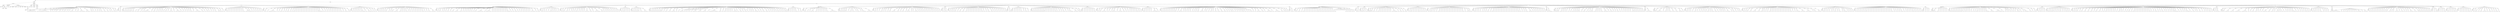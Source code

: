 digraph Tree {
	"t0" [label = "TEI"];
	"t1" [label = "teiHeader"];
	"t2" [label = "fileDesc"];
	"t3" [label = "titleStmt"];
	"t4" [label = "title"];
	"t5" [label = "title"];
	"t6" [label = "author"];
	"t7" [label = "surname"];
	"t8" [label = "forename"];
	"t9" [label = "publicationStmt"];
	"t10" [label = "p"];
	"t11" [label = "idno"];
	"t12" [label = "sourceDesc"];
	"t13" [label = "genre"];
	"t14" [label = "inspiration"];
	"t15" [label = "structure"];
	"t16" [label = "type"];
	"t17" [label = "periode"];
	"t18" [label = "taille"];
	"t19" [label = "permalien"];
	"t20" [label = "sources"];
	"t21" [label = "source"];
	"t22" [label = "author"];
	"t23" [label = "text"];
	"t24" [label = "profileDesc"];
	"t25" [label = "creation"];
	"t26" [label = "date"];
	"t27" [label = "date"];
	"t28" [label = "langUsage"];
	"t29" [label = "language"];
	"t30" [label = "textClass"];
	"t31" [label = "keywords"];
	"t32" [label = "term"];
	"t33" [label = "text"];
	"t34" [label = "body"];
	"t35" [label = "div1"];
	"t36" [label = "head"];
	"t37" [label = "div2"];
	"t38" [label = "head"];
	"t39" [label = "listPerson"];
	"t40" [label = "sp"];
	"t41" [label = "p"];
	"t42" [label = "s"];
	"t43" [label = "s"];
	"t44" [label = "sp"];
	"t45" [label = "p"];
	"t46" [label = "s"];
	"t47" [label = "s"];
	"t48" [label = "s"];
	"t49" [label = "s"];
	"t50" [label = "sp"];
	"t51" [label = "p"];
	"t52" [label = "s"];
	"t53" [label = "sp"];
	"t54" [label = "p"];
	"t55" [label = "s"];
	"t56" [label = "s"];
	"t57" [label = "s"];
	"t58" [label = "s"];
	"t59" [label = "s"];
	"t60" [label = "s"];
	"t61" [label = "s"];
	"t62" [label = "sp"];
	"t63" [label = "p"];
	"t64" [label = "s"];
	"t65" [label = "sp"];
	"t66" [label = "p"];
	"t67" [label = "s"];
	"t68" [label = "sp"];
	"t69" [label = "p"];
	"t70" [label = "s"];
	"t71" [label = "sp"];
	"t72" [label = "p"];
	"t73" [label = "s"];
	"t74" [label = "s"];
	"t75" [label = "sp"];
	"t76" [label = "p"];
	"t77" [label = "s"];
	"t78" [label = "s"];
	"t79" [label = "sp"];
	"t80" [label = "p"];
	"t81" [label = "s"];
	"t82" [label = "sp"];
	"t83" [label = "p"];
	"t84" [label = "s"];
	"t85" [label = "s"];
	"t86" [label = "sp"];
	"t87" [label = "p"];
	"t88" [label = "s"];
	"t89" [label = "sp"];
	"t90" [label = "p"];
	"t91" [label = "s"];
	"t92" [label = "sp"];
	"t93" [label = "p"];
	"t94" [label = "s"];
	"t95" [label = "s"];
	"t96" [label = "s"];
	"t97" [label = "sp"];
	"t98" [label = "p"];
	"t99" [label = "s"];
	"t100" [label = "sp"];
	"t101" [label = "p"];
	"t102" [label = "s"];
	"t103" [label = "s"];
	"t104" [label = "sp"];
	"t105" [label = "p"];
	"t106" [label = "s"];
	"t107" [label = "s"];
	"t108" [label = "s"];
	"t109" [label = "s"];
	"t110" [label = "sp"];
	"t111" [label = "p"];
	"t112" [label = "s"];
	"t113" [label = "s"];
	"t114" [label = "s"];
	"t115" [label = "sp"];
	"t116" [label = "p"];
	"t117" [label = "s"];
	"t118" [label = "s"];
	"t119" [label = "sp"];
	"t120" [label = "p"];
	"t121" [label = "s"];
	"t122" [label = "sp"];
	"t123" [label = "p"];
	"t124" [label = "s"];
	"t125" [label = "sp"];
	"t126" [label = "p"];
	"t127" [label = "s"];
	"t128" [label = "sp"];
	"t129" [label = "p"];
	"t130" [label = "s"];
	"t131" [label = "sp"];
	"t132" [label = "p"];
	"t133" [label = "s"];
	"t134" [label = "s"];
	"t135" [label = "sp"];
	"t136" [label = "p"];
	"t137" [label = "s"];
	"t138" [label = "s"];
	"t139" [label = "sp"];
	"t140" [label = "p"];
	"t141" [label = "s"];
	"t142" [label = "s"];
	"t143" [label = "sp"];
	"t144" [label = "p"];
	"t145" [label = "s"];
	"t146" [label = "sp"];
	"t147" [label = "p"];
	"t148" [label = "s"];
	"t149" [label = "sp"];
	"t150" [label = "p"];
	"t151" [label = "s"];
	"t152" [label = "s"];
	"t153" [label = "sp"];
	"t154" [label = "p"];
	"t155" [label = "s"];
	"t156" [label = "div2"];
	"t157" [label = "head"];
	"t158" [label = "listPerson"];
	"t159" [label = "sp"];
	"t160" [label = "p"];
	"t161" [label = "s"];
	"t162" [label = "s"];
	"t163" [label = "div2"];
	"t164" [label = "head"];
	"t165" [label = "listPerson"];
	"t166" [label = "sp"];
	"t167" [label = "p"];
	"t168" [label = "s"];
	"t169" [label = "sp"];
	"t170" [label = "p"];
	"t171" [label = "s"];
	"t172" [label = "sp"];
	"t173" [label = "p"];
	"t174" [label = "s"];
	"t175" [label = "sp"];
	"t176" [label = "p"];
	"t177" [label = "s"];
	"t178" [label = "sp"];
	"t179" [label = "p"];
	"t180" [label = "s"];
	"t181" [label = "s"];
	"t182" [label = "sp"];
	"t183" [label = "p"];
	"t184" [label = "s"];
	"t185" [label = "s"];
	"t186" [label = "sp"];
	"t187" [label = "p"];
	"t188" [label = "s"];
	"t189" [label = "sp"];
	"t190" [label = "p"];
	"t191" [label = "s"];
	"t192" [label = "s"];
	"t193" [label = "sp"];
	"t194" [label = "p"];
	"t195" [label = "s"];
	"t196" [label = "sp"];
	"t197" [label = "p"];
	"t198" [label = "s"];
	"t199" [label = "sp"];
	"t200" [label = "p"];
	"t201" [label = "s"];
	"t202" [label = "s"];
	"t203" [label = "s"];
	"t204" [label = "s"];
	"t205" [label = "s"];
	"t206" [label = "sp"];
	"t207" [label = "p"];
	"t208" [label = "s"];
	"t209" [label = "sp"];
	"t210" [label = "p"];
	"t211" [label = "s"];
	"t212" [label = "s"];
	"t213" [label = "sp"];
	"t214" [label = "p"];
	"t215" [label = "s"];
	"t216" [label = "sp"];
	"t217" [label = "p"];
	"t218" [label = "s"];
	"t219" [label = "sp"];
	"t220" [label = "p"];
	"t221" [label = "s"];
	"t222" [label = "sp"];
	"t223" [label = "p"];
	"t224" [label = "s"];
	"t225" [label = "sp"];
	"t226" [label = "p"];
	"t227" [label = "s"];
	"t228" [label = "sp"];
	"t229" [label = "p"];
	"t230" [label = "s"];
	"t231" [label = "s"];
	"t232" [label = "sp"];
	"t233" [label = "p"];
	"t234" [label = "s"];
	"t235" [label = "sp"];
	"t236" [label = "p"];
	"t237" [label = "s"];
	"t238" [label = "s"];
	"t239" [label = "s"];
	"t240" [label = "sp"];
	"t241" [label = "p"];
	"t242" [label = "s"];
	"t243" [label = "sp"];
	"t244" [label = "p"];
	"t245" [label = "s"];
	"t246" [label = "s"];
	"t247" [label = "s"];
	"t248" [label = "s"];
	"t249" [label = "sp"];
	"t250" [label = "p"];
	"t251" [label = "s"];
	"t252" [label = "sp"];
	"t253" [label = "p"];
	"t254" [label = "s"];
	"t255" [label = "sp"];
	"t256" [label = "p"];
	"t257" [label = "s"];
	"t258" [label = "sp"];
	"t259" [label = "p"];
	"t260" [label = "s"];
	"t261" [label = "sp"];
	"t262" [label = "p"];
	"t263" [label = "s"];
	"t264" [label = "sp"];
	"t265" [label = "p"];
	"t266" [label = "s"];
	"t267" [label = "s"];
	"t268" [label = "sp"];
	"t269" [label = "p"];
	"t270" [label = "s"];
	"t271" [label = "sp"];
	"t272" [label = "p"];
	"t273" [label = "s"];
	"t274" [label = "s"];
	"t275" [label = "s"];
	"t276" [label = "s"];
	"t277" [label = "sp"];
	"t278" [label = "p"];
	"t279" [label = "s"];
	"t280" [label = "s"];
	"t281" [label = "sp"];
	"t282" [label = "p"];
	"t283" [label = "s"];
	"t284" [label = "sp"];
	"t285" [label = "p"];
	"t286" [label = "s"];
	"t287" [label = "s"];
	"t288" [label = "sp"];
	"t289" [label = "p"];
	"t290" [label = "s"];
	"t291" [label = "sp"];
	"t292" [label = "p"];
	"t293" [label = "s"];
	"t294" [label = "sp"];
	"t295" [label = "p"];
	"t296" [label = "s"];
	"t297" [label = "sp"];
	"t298" [label = "p"];
	"t299" [label = "s"];
	"t300" [label = "s"];
	"t301" [label = "sp"];
	"t302" [label = "p"];
	"t303" [label = "s"];
	"t304" [label = "s"];
	"t305" [label = "s"];
	"t306" [label = "sp"];
	"t307" [label = "p"];
	"t308" [label = "s"];
	"t309" [label = "sp"];
	"t310" [label = "p"];
	"t311" [label = "s"];
	"t312" [label = "div2"];
	"t313" [label = "head"];
	"t314" [label = "listPerson"];
	"t315" [label = "sp"];
	"t316" [label = "p"];
	"t317" [label = "s"];
	"t318" [label = "s"];
	"t319" [label = "sp"];
	"t320" [label = "p"];
	"t321" [label = "s"];
	"t322" [label = "sp"];
	"t323" [label = "p"];
	"t324" [label = "s"];
	"t325" [label = "sp"];
	"t326" [label = "p"];
	"t327" [label = "s"];
	"t328" [label = "sp"];
	"t329" [label = "p"];
	"t330" [label = "s"];
	"t331" [label = "sp"];
	"t332" [label = "p"];
	"t333" [label = "s"];
	"t334" [label = "sp"];
	"t335" [label = "p"];
	"t336" [label = "s"];
	"t337" [label = "sp"];
	"t338" [label = "p"];
	"t339" [label = "s"];
	"t340" [label = "sp"];
	"t341" [label = "p"];
	"t342" [label = "s"];
	"t343" [label = "sp"];
	"t344" [label = "p"];
	"t345" [label = "s"];
	"t346" [label = "s"];
	"t347" [label = "sp"];
	"t348" [label = "p"];
	"t349" [label = "s"];
	"t350" [label = "s"];
	"t351" [label = "s"];
	"t352" [label = "s"];
	"t353" [label = "sp"];
	"t354" [label = "p"];
	"t355" [label = "s"];
	"t356" [label = "sp"];
	"t357" [label = "p"];
	"t358" [label = "s"];
	"t359" [label = "sp"];
	"t360" [label = "p"];
	"t361" [label = "s"];
	"t362" [label = "sp"];
	"t363" [label = "p"];
	"t364" [label = "s"];
	"t365" [label = "sp"];
	"t366" [label = "p"];
	"t367" [label = "s"];
	"t368" [label = "sp"];
	"t369" [label = "p"];
	"t370" [label = "s"];
	"t371" [label = "sp"];
	"t372" [label = "p"];
	"t373" [label = "s"];
	"t374" [label = "div2"];
	"t375" [label = "head"];
	"t376" [label = "listPerson"];
	"t377" [label = "sp"];
	"t378" [label = "p"];
	"t379" [label = "s"];
	"t380" [label = "s"];
	"t381" [label = "sp"];
	"t382" [label = "p"];
	"t383" [label = "s"];
	"t384" [label = "sp"];
	"t385" [label = "p"];
	"t386" [label = "s"];
	"t387" [label = "s"];
	"t388" [label = "s"];
	"t389" [label = "s"];
	"t390" [label = "s"];
	"t391" [label = "sp"];
	"t392" [label = "p"];
	"t393" [label = "s"];
	"t394" [label = "sp"];
	"t395" [label = "p"];
	"t396" [label = "s"];
	"t397" [label = "sp"];
	"t398" [label = "p"];
	"t399" [label = "s"];
	"t400" [label = "s"];
	"t401" [label = "sp"];
	"t402" [label = "p"];
	"t403" [label = "s"];
	"t404" [label = "sp"];
	"t405" [label = "p"];
	"t406" [label = "s"];
	"t407" [label = "sp"];
	"t408" [label = "p"];
	"t409" [label = "s"];
	"t410" [label = "s"];
	"t411" [label = "sp"];
	"t412" [label = "p"];
	"t413" [label = "s"];
	"t414" [label = "sp"];
	"t415" [label = "p"];
	"t416" [label = "s"];
	"t417" [label = "sp"];
	"t418" [label = "p"];
	"t419" [label = "s"];
	"t420" [label = "s"];
	"t421" [label = "sp"];
	"t422" [label = "p"];
	"t423" [label = "s"];
	"t424" [label = "sp"];
	"t425" [label = "p"];
	"t426" [label = "s"];
	"t427" [label = "sp"];
	"t428" [label = "p"];
	"t429" [label = "s"];
	"t430" [label = "sp"];
	"t431" [label = "p"];
	"t432" [label = "s"];
	"t433" [label = "sp"];
	"t434" [label = "p"];
	"t435" [label = "s"];
	"t436" [label = "sp"];
	"t437" [label = "p"];
	"t438" [label = "s"];
	"t439" [label = "sp"];
	"t440" [label = "p"];
	"t441" [label = "s"];
	"t442" [label = "sp"];
	"t443" [label = "p"];
	"t444" [label = "s"];
	"t445" [label = "sp"];
	"t446" [label = "p"];
	"t447" [label = "s"];
	"t448" [label = "sp"];
	"t449" [label = "p"];
	"t450" [label = "s"];
	"t451" [label = "sp"];
	"t452" [label = "p"];
	"t453" [label = "s"];
	"t454" [label = "sp"];
	"t455" [label = "p"];
	"t456" [label = "s"];
	"t457" [label = "sp"];
	"t458" [label = "p"];
	"t459" [label = "s"];
	"t460" [label = "sp"];
	"t461" [label = "p"];
	"t462" [label = "s"];
	"t463" [label = "s"];
	"t464" [label = "s"];
	"t465" [label = "sp"];
	"t466" [label = "p"];
	"t467" [label = "s"];
	"t468" [label = "sp"];
	"t469" [label = "p"];
	"t470" [label = "s"];
	"t471" [label = "sp"];
	"t472" [label = "p"];
	"t473" [label = "s"];
	"t474" [label = "sp"];
	"t475" [label = "p"];
	"t476" [label = "s"];
	"t477" [label = "sp"];
	"t478" [label = "p"];
	"t479" [label = "s"];
	"t480" [label = "sp"];
	"t481" [label = "p"];
	"t482" [label = "s"];
	"t483" [label = "sp"];
	"t484" [label = "p"];
	"t485" [label = "s"];
	"t486" [label = "sp"];
	"t487" [label = "p"];
	"t488" [label = "s"];
	"t489" [label = "sp"];
	"t490" [label = "p"];
	"t491" [label = "s"];
	"t492" [label = "sp"];
	"t493" [label = "p"];
	"t494" [label = "s"];
	"t495" [label = "sp"];
	"t496" [label = "p"];
	"t497" [label = "s"];
	"t498" [label = "sp"];
	"t499" [label = "p"];
	"t500" [label = "s"];
	"t501" [label = "s"];
	"t502" [label = "sp"];
	"t503" [label = "p"];
	"t504" [label = "s"];
	"t505" [label = "sp"];
	"t506" [label = "p"];
	"t507" [label = "s"];
	"t508" [label = "s"];
	"t509" [label = "sp"];
	"t510" [label = "p"];
	"t511" [label = "s"];
	"t512" [label = "s"];
	"t513" [label = "div2"];
	"t514" [label = "head"];
	"t515" [label = "listPerson"];
	"t516" [label = "sp"];
	"t517" [label = "p"];
	"t518" [label = "s"];
	"t519" [label = "sp"];
	"t520" [label = "p"];
	"t521" [label = "s"];
	"t522" [label = "sp"];
	"t523" [label = "p"];
	"t524" [label = "s"];
	"t525" [label = "sp"];
	"t526" [label = "p"];
	"t527" [label = "s"];
	"t528" [label = "sp"];
	"t529" [label = "p"];
	"t530" [label = "s"];
	"t531" [label = "sp"];
	"t532" [label = "p"];
	"t533" [label = "s"];
	"t534" [label = "s"];
	"t535" [label = "s"];
	"t536" [label = "s"];
	"t537" [label = "sp"];
	"t538" [label = "p"];
	"t539" [label = "s"];
	"t540" [label = "sp"];
	"t541" [label = "p"];
	"t542" [label = "s"];
	"t543" [label = "s"];
	"t544" [label = "s"];
	"t545" [label = "sp"];
	"t546" [label = "p"];
	"t547" [label = "s"];
	"t548" [label = "sp"];
	"t549" [label = "p"];
	"t550" [label = "s"];
	"t551" [label = "sp"];
	"t552" [label = "p"];
	"t553" [label = "s"];
	"t554" [label = "div2"];
	"t555" [label = "head"];
	"t556" [label = "listPerson"];
	"t557" [label = "sp"];
	"t558" [label = "p"];
	"t559" [label = "s"];
	"t560" [label = "sp"];
	"t561" [label = "p"];
	"t562" [label = "s"];
	"t563" [label = "sp"];
	"t564" [label = "p"];
	"t565" [label = "s"];
	"t566" [label = "sp"];
	"t567" [label = "p"];
	"t568" [label = "s"];
	"t569" [label = "sp"];
	"t570" [label = "p"];
	"t571" [label = "s"];
	"t572" [label = "s"];
	"t573" [label = "sp"];
	"t574" [label = "p"];
	"t575" [label = "s"];
	"t576" [label = "sp"];
	"t577" [label = "p"];
	"t578" [label = "s"];
	"t579" [label = "sp"];
	"t580" [label = "p"];
	"t581" [label = "s"];
	"t582" [label = "s"];
	"t583" [label = "sp"];
	"t584" [label = "p"];
	"t585" [label = "s"];
	"t586" [label = "s"];
	"t587" [label = "s"];
	"t588" [label = "sp"];
	"t589" [label = "p"];
	"t590" [label = "s"];
	"t591" [label = "s"];
	"t592" [label = "sp"];
	"t593" [label = "p"];
	"t594" [label = "s"];
	"t595" [label = "sp"];
	"t596" [label = "p"];
	"t597" [label = "s"];
	"t598" [label = "sp"];
	"t599" [label = "p"];
	"t600" [label = "s"];
	"t601" [label = "s"];
	"t602" [label = "sp"];
	"t603" [label = "p"];
	"t604" [label = "s"];
	"t605" [label = "sp"];
	"t606" [label = "p"];
	"t607" [label = "s"];
	"t608" [label = "sp"];
	"t609" [label = "p"];
	"t610" [label = "s"];
	"t611" [label = "sp"];
	"t612" [label = "p"];
	"t613" [label = "s"];
	"t614" [label = "sp"];
	"t615" [label = "p"];
	"t616" [label = "s"];
	"t617" [label = "sp"];
	"t618" [label = "p"];
	"t619" [label = "s"];
	"t620" [label = "sp"];
	"t621" [label = "p"];
	"t622" [label = "s"];
	"t623" [label = "sp"];
	"t624" [label = "p"];
	"t625" [label = "s"];
	"t626" [label = "sp"];
	"t627" [label = "p"];
	"t628" [label = "s"];
	"t629" [label = "s"];
	"t630" [label = "sp"];
	"t631" [label = "p"];
	"t632" [label = "s"];
	"t633" [label = "sp"];
	"t634" [label = "p"];
	"t635" [label = "s"];
	"t636" [label = "sp"];
	"t637" [label = "p"];
	"t638" [label = "s"];
	"t639" [label = "s"];
	"t640" [label = "sp"];
	"t641" [label = "p"];
	"t642" [label = "s"];
	"t643" [label = "s"];
	"t644" [label = "s"];
	"t645" [label = "div1"];
	"t646" [label = "head"];
	"t647" [label = "div2"];
	"t648" [label = "head"];
	"t649" [label = "listPerson"];
	"t650" [label = "sp"];
	"t651" [label = "p"];
	"t652" [label = "s"];
	"t653" [label = "sp"];
	"t654" [label = "p"];
	"t655" [label = "s"];
	"t656" [label = "s"];
	"t657" [label = "sp"];
	"t658" [label = "p"];
	"t659" [label = "s"];
	"t660" [label = "sp"];
	"t661" [label = "p"];
	"t662" [label = "s"];
	"t663" [label = "sp"];
	"t664" [label = "p"];
	"t665" [label = "s"];
	"t666" [label = "sp"];
	"t667" [label = "p"];
	"t668" [label = "s"];
	"t669" [label = "s"];
	"t670" [label = "sp"];
	"t671" [label = "p"];
	"t672" [label = "s"];
	"t673" [label = "sp"];
	"t674" [label = "p"];
	"t675" [label = "s"];
	"t676" [label = "s"];
	"t677" [label = "sp"];
	"t678" [label = "p"];
	"t679" [label = "s"];
	"t680" [label = "s"];
	"t681" [label = "s"];
	"t682" [label = "sp"];
	"t683" [label = "p"];
	"t684" [label = "s"];
	"t685" [label = "s"];
	"t686" [label = "sp"];
	"t687" [label = "p"];
	"t688" [label = "s"];
	"t689" [label = "sp"];
	"t690" [label = "p"];
	"t691" [label = "s"];
	"t692" [label = "sp"];
	"t693" [label = "p"];
	"t694" [label = "s"];
	"t695" [label = "sp"];
	"t696" [label = "p"];
	"t697" [label = "s"];
	"t698" [label = "sp"];
	"t699" [label = "p"];
	"t700" [label = "s"];
	"t701" [label = "sp"];
	"t702" [label = "p"];
	"t703" [label = "s"];
	"t704" [label = "sp"];
	"t705" [label = "p"];
	"t706" [label = "s"];
	"t707" [label = "sp"];
	"t708" [label = "p"];
	"t709" [label = "s"];
	"t710" [label = "s"];
	"t711" [label = "sp"];
	"t712" [label = "p"];
	"t713" [label = "s"];
	"t714" [label = "s"];
	"t715" [label = "s"];
	"t716" [label = "s"];
	"t717" [label = "sp"];
	"t718" [label = "p"];
	"t719" [label = "s"];
	"t720" [label = "sp"];
	"t721" [label = "p"];
	"t722" [label = "s"];
	"t723" [label = "s"];
	"t724" [label = "s"];
	"t725" [label = "s"];
	"t726" [label = "sp"];
	"t727" [label = "p"];
	"t728" [label = "s"];
	"t729" [label = "sp"];
	"t730" [label = "p"];
	"t731" [label = "s"];
	"t732" [label = "sp"];
	"t733" [label = "p"];
	"t734" [label = "s"];
	"t735" [label = "sp"];
	"t736" [label = "p"];
	"t737" [label = "s"];
	"t738" [label = "sp"];
	"t739" [label = "p"];
	"t740" [label = "s"];
	"t741" [label = "sp"];
	"t742" [label = "p"];
	"t743" [label = "s"];
	"t744" [label = "sp"];
	"t745" [label = "p"];
	"t746" [label = "s"];
	"t747" [label = "sp"];
	"t748" [label = "p"];
	"t749" [label = "s"];
	"t750" [label = "sp"];
	"t751" [label = "p"];
	"t752" [label = "s"];
	"t753" [label = "sp"];
	"t754" [label = "p"];
	"t755" [label = "s"];
	"t756" [label = "s"];
	"t757" [label = "s"];
	"t758" [label = "sp"];
	"t759" [label = "p"];
	"t760" [label = "s"];
	"t761" [label = "sp"];
	"t762" [label = "p"];
	"t763" [label = "s"];
	"t764" [label = "sp"];
	"t765" [label = "p"];
	"t766" [label = "s"];
	"t767" [label = "s"];
	"t768" [label = "sp"];
	"t769" [label = "p"];
	"t770" [label = "s"];
	"t771" [label = "sp"];
	"t772" [label = "p"];
	"t773" [label = "s"];
	"t774" [label = "sp"];
	"t775" [label = "p"];
	"t776" [label = "s"];
	"t777" [label = "sp"];
	"t778" [label = "p"];
	"t779" [label = "s"];
	"t780" [label = "sp"];
	"t781" [label = "p"];
	"t782" [label = "s"];
	"t783" [label = "sp"];
	"t784" [label = "p"];
	"t785" [label = "s"];
	"t786" [label = "sp"];
	"t787" [label = "p"];
	"t788" [label = "s"];
	"t789" [label = "sp"];
	"t790" [label = "p"];
	"t791" [label = "s"];
	"t792" [label = "sp"];
	"t793" [label = "p"];
	"t794" [label = "s"];
	"t795" [label = "s"];
	"t796" [label = "s"];
	"t797" [label = "sp"];
	"t798" [label = "p"];
	"t799" [label = "s"];
	"t800" [label = "sp"];
	"t801" [label = "p"];
	"t802" [label = "s"];
	"t803" [label = "s"];
	"t804" [label = "div2"];
	"t805" [label = "head"];
	"t806" [label = "listPerson"];
	"t807" [label = "sp"];
	"t808" [label = "p"];
	"t809" [label = "s"];
	"t810" [label = "s"];
	"t811" [label = "sp"];
	"t812" [label = "p"];
	"t813" [label = "s"];
	"t814" [label = "sp"];
	"t815" [label = "p"];
	"t816" [label = "s"];
	"t817" [label = "sp"];
	"t818" [label = "p"];
	"t819" [label = "s"];
	"t820" [label = "sp"];
	"t821" [label = "p"];
	"t822" [label = "s"];
	"t823" [label = "s"];
	"t824" [label = "s"];
	"t825" [label = "sp"];
	"t826" [label = "p"];
	"t827" [label = "s"];
	"t828" [label = "sp"];
	"t829" [label = "p"];
	"t830" [label = "s"];
	"t831" [label = "sp"];
	"t832" [label = "p"];
	"t833" [label = "s"];
	"t834" [label = "sp"];
	"t835" [label = "p"];
	"t836" [label = "s"];
	"t837" [label = "div2"];
	"t838" [label = "head"];
	"t839" [label = "listPerson"];
	"t840" [label = "sp"];
	"t841" [label = "p"];
	"t842" [label = "s"];
	"t843" [label = "sp"];
	"t844" [label = "p"];
	"t845" [label = "s"];
	"t846" [label = "s"];
	"t847" [label = "sp"];
	"t848" [label = "p"];
	"t849" [label = "s"];
	"t850" [label = "s"];
	"t851" [label = "sp"];
	"t852" [label = "p"];
	"t853" [label = "s"];
	"t854" [label = "sp"];
	"t855" [label = "p"];
	"t856" [label = "s"];
	"t857" [label = "sp"];
	"t858" [label = "p"];
	"t859" [label = "s"];
	"t860" [label = "sp"];
	"t861" [label = "p"];
	"t862" [label = "s"];
	"t863" [label = "sp"];
	"t864" [label = "p"];
	"t865" [label = "s"];
	"t866" [label = "s"];
	"t867" [label = "sp"];
	"t868" [label = "p"];
	"t869" [label = "s"];
	"t870" [label = "sp"];
	"t871" [label = "p"];
	"t872" [label = "s"];
	"t873" [label = "sp"];
	"t874" [label = "p"];
	"t875" [label = "s"];
	"t876" [label = "sp"];
	"t877" [label = "p"];
	"t878" [label = "s"];
	"t879" [label = "sp"];
	"t880" [label = "p"];
	"t881" [label = "s"];
	"t882" [label = "s"];
	"t883" [label = "s"];
	"t884" [label = "sp"];
	"t885" [label = "p"];
	"t886" [label = "s"];
	"t887" [label = "s"];
	"t888" [label = "sp"];
	"t889" [label = "p"];
	"t890" [label = "s"];
	"t891" [label = "sp"];
	"t892" [label = "p"];
	"t893" [label = "s"];
	"t894" [label = "s"];
	"t895" [label = "s"];
	"t896" [label = "s"];
	"t897" [label = "sp"];
	"t898" [label = "p"];
	"t899" [label = "s"];
	"t900" [label = "s"];
	"t901" [label = "sp"];
	"t902" [label = "p"];
	"t903" [label = "s"];
	"t904" [label = "sp"];
	"t905" [label = "p"];
	"t906" [label = "s"];
	"t907" [label = "sp"];
	"t908" [label = "p"];
	"t909" [label = "s"];
	"t910" [label = "p"];
	"t911" [label = "s"];
	"t912" [label = "sp"];
	"t913" [label = "p"];
	"t914" [label = "s"];
	"t915" [label = "sp"];
	"t916" [label = "p"];
	"t917" [label = "s"];
	"t918" [label = "sp"];
	"t919" [label = "p"];
	"t920" [label = "s"];
	"t921" [label = "sp"];
	"t922" [label = "p"];
	"t923" [label = "s"];
	"t924" [label = "sp"];
	"t925" [label = "p"];
	"t926" [label = "s"];
	"t927" [label = "p"];
	"t928" [label = "s"];
	"t929" [label = "div2"];
	"t930" [label = "head"];
	"t931" [label = "listPerson"];
	"t932" [label = "sp"];
	"t933" [label = "p"];
	"t934" [label = "s"];
	"t935" [label = "sp"];
	"t936" [label = "p"];
	"t937" [label = "s"];
	"t938" [label = "s"];
	"t939" [label = "sp"];
	"t940" [label = "p"];
	"t941" [label = "s"];
	"t942" [label = "sp"];
	"t943" [label = "p"];
	"t944" [label = "s"];
	"t945" [label = "sp"];
	"t946" [label = "p"];
	"t947" [label = "s"];
	"t948" [label = "div2"];
	"t949" [label = "head"];
	"t950" [label = "listPerson"];
	"t951" [label = "sp"];
	"t952" [label = "p"];
	"t953" [label = "s"];
	"t954" [label = "sp"];
	"t955" [label = "p"];
	"t956" [label = "s"];
	"t957" [label = "sp"];
	"t958" [label = "p"];
	"t959" [label = "s"];
	"t960" [label = "sp"];
	"t961" [label = "p"];
	"t962" [label = "s"];
	"t963" [label = "s"];
	"t964" [label = "s"];
	"t965" [label = "sp"];
	"t966" [label = "p"];
	"t967" [label = "s"];
	"t968" [label = "s"];
	"t969" [label = "sp"];
	"t970" [label = "p"];
	"t971" [label = "s"];
	"t972" [label = "s"];
	"t973" [label = "s"];
	"t974" [label = "div2"];
	"t975" [label = "head"];
	"t976" [label = "listPerson"];
	"t977" [label = "sp"];
	"t978" [label = "p"];
	"t979" [label = "s"];
	"t980" [label = "sp"];
	"t981" [label = "p"];
	"t982" [label = "s"];
	"t983" [label = "sp"];
	"t984" [label = "p"];
	"t985" [label = "s"];
	"t986" [label = "sp"];
	"t987" [label = "p"];
	"t988" [label = "s"];
	"t989" [label = "sp"];
	"t990" [label = "p"];
	"t991" [label = "s"];
	"t992" [label = "sp"];
	"t993" [label = "p"];
	"t994" [label = "s"];
	"t995" [label = "sp"];
	"t996" [label = "p"];
	"t997" [label = "s"];
	"t998" [label = "s"];
	"t999" [label = "s"];
	"t1000" [label = "sp"];
	"t1001" [label = "p"];
	"t1002" [label = "s"];
	"t1003" [label = "sp"];
	"t1004" [label = "p"];
	"t1005" [label = "s"];
	"t1006" [label = "s"];
	"t1007" [label = "sp"];
	"t1008" [label = "p"];
	"t1009" [label = "s"];
	"t1010" [label = "s"];
	"t1011" [label = "sp"];
	"t1012" [label = "p"];
	"t1013" [label = "s"];
	"t1014" [label = "s"];
	"t1015" [label = "s"];
	"t1016" [label = "sp"];
	"t1017" [label = "p"];
	"t1018" [label = "s"];
	"t1019" [label = "sp"];
	"t1020" [label = "p"];
	"t1021" [label = "s"];
	"t1022" [label = "sp"];
	"t1023" [label = "p"];
	"t1024" [label = "s"];
	"t1025" [label = "s"];
	"t1026" [label = "s"];
	"t1027" [label = "sp"];
	"t1028" [label = "p"];
	"t1029" [label = "s"];
	"t1030" [label = "sp"];
	"t1031" [label = "p"];
	"t1032" [label = "s"];
	"t1033" [label = "sp"];
	"t1034" [label = "p"];
	"t1035" [label = "s"];
	"t1036" [label = "sp"];
	"t1037" [label = "p"];
	"t1038" [label = "s"];
	"t1039" [label = "sp"];
	"t1040" [label = "p"];
	"t1041" [label = "s"];
	"t1042" [label = "sp"];
	"t1043" [label = "p"];
	"t1044" [label = "s"];
	"t1045" [label = "s"];
	"t1046" [label = "s"];
	"t1047" [label = "sp"];
	"t1048" [label = "p"];
	"t1049" [label = "s"];
	"t1050" [label = "s"];
	"t1051" [label = "s"];
	"t1052" [label = "sp"];
	"t1053" [label = "p"];
	"t1054" [label = "s"];
	"t1055" [label = "s"];
	"t1056" [label = "s"];
	"t1057" [label = "sp"];
	"t1058" [label = "p"];
	"t1059" [label = "s"];
	"t1060" [label = "sp"];
	"t1061" [label = "p"];
	"t1062" [label = "s"];
	"t1063" [label = "s"];
	"t1064" [label = "s"];
	"t1065" [label = "s"];
	"t1066" [label = "s"];
	"t1067" [label = "s"];
	"t1068" [label = "sp"];
	"t1069" [label = "p"];
	"t1070" [label = "s"];
	"t1071" [label = "s"];
	"t1072" [label = "sp"];
	"t1073" [label = "p"];
	"t1074" [label = "s"];
	"t1075" [label = "sp"];
	"t1076" [label = "p"];
	"t1077" [label = "s"];
	"t1078" [label = "s"];
	"t1079" [label = "sp"];
	"t1080" [label = "p"];
	"t1081" [label = "s"];
	"t1082" [label = "sp"];
	"t1083" [label = "p"];
	"t1084" [label = "s"];
	"t1085" [label = "sp"];
	"t1086" [label = "p"];
	"t1087" [label = "s"];
	"t1088" [label = "sp"];
	"t1089" [label = "p"];
	"t1090" [label = "s"];
	"t1091" [label = "sp"];
	"t1092" [label = "p"];
	"t1093" [label = "s"];
	"t1094" [label = "s"];
	"t1095" [label = "s"];
	"t1096" [label = "sp"];
	"t1097" [label = "p"];
	"t1098" [label = "s"];
	"t1099" [label = "sp"];
	"t1100" [label = "p"];
	"t1101" [label = "s"];
	"t1102" [label = "s"];
	"t1103" [label = "sp"];
	"t1104" [label = "p"];
	"t1105" [label = "s"];
	"t1106" [label = "sp"];
	"t1107" [label = "p"];
	"t1108" [label = "s"];
	"t1109" [label = "s"];
	"t1110" [label = "sp"];
	"t1111" [label = "p"];
	"t1112" [label = "s"];
	"t1113" [label = "sp"];
	"t1114" [label = "p"];
	"t1115" [label = "s"];
	"t1116" [label = "sp"];
	"t1117" [label = "p"];
	"t1118" [label = "s"];
	"t1119" [label = "sp"];
	"t1120" [label = "p"];
	"t1121" [label = "s"];
	"t1122" [label = "sp"];
	"t1123" [label = "p"];
	"t1124" [label = "s"];
	"t1125" [label = "s"];
	"t1126" [label = "s"];
	"t1127" [label = "sp"];
	"t1128" [label = "p"];
	"t1129" [label = "s"];
	"t1130" [label = "sp"];
	"t1131" [label = "p"];
	"t1132" [label = "s"];
	"t1133" [label = "sp"];
	"t1134" [label = "p"];
	"t1135" [label = "s"];
	"t1136" [label = "s"];
	"t1137" [label = "sp"];
	"t1138" [label = "p"];
	"t1139" [label = "s"];
	"t1140" [label = "s"];
	"t1141" [label = "sp"];
	"t1142" [label = "p"];
	"t1143" [label = "s"];
	"t1144" [label = "sp"];
	"t1145" [label = "p"];
	"t1146" [label = "s"];
	"t1147" [label = "sp"];
	"t1148" [label = "p"];
	"t1149" [label = "s"];
	"t1150" [label = "sp"];
	"t1151" [label = "p"];
	"t1152" [label = "s"];
	"t1153" [label = "sp"];
	"t1154" [label = "p"];
	"t1155" [label = "s"];
	"t1156" [label = "sp"];
	"t1157" [label = "p"];
	"t1158" [label = "s"];
	"t1159" [label = "s"];
	"t1160" [label = "sp"];
	"t1161" [label = "p"];
	"t1162" [label = "s"];
	"t1163" [label = "sp"];
	"t1164" [label = "p"];
	"t1165" [label = "s"];
	"t1166" [label = "sp"];
	"t1167" [label = "p"];
	"t1168" [label = "s"];
	"t1169" [label = "sp"];
	"t1170" [label = "p"];
	"t1171" [label = "s"];
	"t1172" [label = "s"];
	"t1173" [label = "sp"];
	"t1174" [label = "p"];
	"t1175" [label = "s"];
	"t1176" [label = "div2"];
	"t1177" [label = "head"];
	"t1178" [label = "listPerson"];
	"t1179" [label = "sp"];
	"t1180" [label = "p"];
	"t1181" [label = "s"];
	"t1182" [label = "sp"];
	"t1183" [label = "p"];
	"t1184" [label = "s"];
	"t1185" [label = "sp"];
	"t1186" [label = "p"];
	"t1187" [label = "s"];
	"t1188" [label = "sp"];
	"t1189" [label = "p"];
	"t1190" [label = "s"];
	"t1191" [label = "s"];
	"t1192" [label = "sp"];
	"t1193" [label = "p"];
	"t1194" [label = "s"];
	"t1195" [label = "sp"];
	"t1196" [label = "p"];
	"t1197" [label = "s"];
	"t1198" [label = "s"];
	"t1199" [label = "div1"];
	"t1200" [label = "head"];
	"t1201" [label = "div2"];
	"t1202" [label = "head"];
	"t1203" [label = "listPerson"];
	"t1204" [label = "sp"];
	"t1205" [label = "p"];
	"t1206" [label = "s"];
	"t1207" [label = "s"];
	"t1208" [label = "sp"];
	"t1209" [label = "p"];
	"t1210" [label = "s"];
	"t1211" [label = "sp"];
	"t1212" [label = "p"];
	"t1213" [label = "s"];
	"t1214" [label = "sp"];
	"t1215" [label = "p"];
	"t1216" [label = "s"];
	"t1217" [label = "s"];
	"t1218" [label = "s"];
	"t1219" [label = "sp"];
	"t1220" [label = "p"];
	"t1221" [label = "s"];
	"t1222" [label = "s"];
	"t1223" [label = "sp"];
	"t1224" [label = "p"];
	"t1225" [label = "s"];
	"t1226" [label = "sp"];
	"t1227" [label = "p"];
	"t1228" [label = "s"];
	"t1229" [label = "sp"];
	"t1230" [label = "p"];
	"t1231" [label = "s"];
	"t1232" [label = "sp"];
	"t1233" [label = "p"];
	"t1234" [label = "s"];
	"t1235" [label = "sp"];
	"t1236" [label = "p"];
	"t1237" [label = "s"];
	"t1238" [label = "sp"];
	"t1239" [label = "p"];
	"t1240" [label = "s"];
	"t1241" [label = "s"];
	"t1242" [label = "sp"];
	"t1243" [label = "p"];
	"t1244" [label = "s"];
	"t1245" [label = "s"];
	"t1246" [label = "s"];
	"t1247" [label = "s"];
	"t1248" [label = "s"];
	"t1249" [label = "div2"];
	"t1250" [label = "head"];
	"t1251" [label = "listPerson"];
	"t1252" [label = "sp"];
	"t1253" [label = "p"];
	"t1254" [label = "s"];
	"t1255" [label = "sp"];
	"t1256" [label = "p"];
	"t1257" [label = "s"];
	"t1258" [label = "sp"];
	"t1259" [label = "p"];
	"t1260" [label = "s"];
	"t1261" [label = "sp"];
	"t1262" [label = "p"];
	"t1263" [label = "s"];
	"t1264" [label = "s"];
	"t1265" [label = "s"];
	"t1266" [label = "sp"];
	"t1267" [label = "p"];
	"t1268" [label = "s"];
	"t1269" [label = "sp"];
	"t1270" [label = "p"];
	"t1271" [label = "s"];
	"t1272" [label = "s"];
	"t1273" [label = "sp"];
	"t1274" [label = "p"];
	"t1275" [label = "s"];
	"t1276" [label = "s"];
	"t1277" [label = "sp"];
	"t1278" [label = "p"];
	"t1279" [label = "s"];
	"t1280" [label = "sp"];
	"t1281" [label = "p"];
	"t1282" [label = "s"];
	"t1283" [label = "s"];
	"t1284" [label = "sp"];
	"t1285" [label = "p"];
	"t1286" [label = "s"];
	"t1287" [label = "sp"];
	"t1288" [label = "p"];
	"t1289" [label = "s"];
	"t1290" [label = "s"];
	"t1291" [label = "s"];
	"t1292" [label = "sp"];
	"t1293" [label = "p"];
	"t1294" [label = "s"];
	"t1295" [label = "s"];
	"t1296" [label = "s"];
	"t1297" [label = "s"];
	"t1298" [label = "div2"];
	"t1299" [label = "head"];
	"t1300" [label = "listPerson"];
	"t1301" [label = "sp"];
	"t1302" [label = "p"];
	"t1303" [label = "s"];
	"t1304" [label = "s"];
	"t1305" [label = "sp"];
	"t1306" [label = "p"];
	"t1307" [label = "s"];
	"t1308" [label = "sp"];
	"t1309" [label = "p"];
	"t1310" [label = "s"];
	"t1311" [label = "sp"];
	"t1312" [label = "p"];
	"t1313" [label = "s"];
	"t1314" [label = "s"];
	"t1315" [label = "sp"];
	"t1316" [label = "p"];
	"t1317" [label = "s"];
	"t1318" [label = "sp"];
	"t1319" [label = "p"];
	"t1320" [label = "s"];
	"t1321" [label = "sp"];
	"t1322" [label = "p"];
	"t1323" [label = "s"];
	"t1324" [label = "sp"];
	"t1325" [label = "p"];
	"t1326" [label = "s"];
	"t1327" [label = "s"];
	"t1328" [label = "sp"];
	"t1329" [label = "p"];
	"t1330" [label = "s"];
	"t1331" [label = "s"];
	"t1332" [label = "s"];
	"t1333" [label = "sp"];
	"t1334" [label = "p"];
	"t1335" [label = "s"];
	"t1336" [label = "s"];
	"t1337" [label = "sp"];
	"t1338" [label = "p"];
	"t1339" [label = "s"];
	"t1340" [label = "sp"];
	"t1341" [label = "p"];
	"t1342" [label = "s"];
	"t1343" [label = "s"];
	"t1344" [label = "sp"];
	"t1345" [label = "p"];
	"t1346" [label = "s"];
	"t1347" [label = "sp"];
	"t1348" [label = "p"];
	"t1349" [label = "s"];
	"t1350" [label = "s"];
	"t1351" [label = "s"];
	"t1352" [label = "sp"];
	"t1353" [label = "p"];
	"t1354" [label = "s"];
	"t1355" [label = "sp"];
	"t1356" [label = "p"];
	"t1357" [label = "s"];
	"t1358" [label = "sp"];
	"t1359" [label = "p"];
	"t1360" [label = "s"];
	"t1361" [label = "s"];
	"t1362" [label = "s"];
	"t1363" [label = "sp"];
	"t1364" [label = "p"];
	"t1365" [label = "s"];
	"t1366" [label = "sp"];
	"t1367" [label = "p"];
	"t1368" [label = "s"];
	"t1369" [label = "sp"];
	"t1370" [label = "p"];
	"t1371" [label = "s"];
	"t1372" [label = "sp"];
	"t1373" [label = "p"];
	"t1374" [label = "s"];
	"t1375" [label = "sp"];
	"t1376" [label = "p"];
	"t1377" [label = "s"];
	"t1378" [label = "sp"];
	"t1379" [label = "p"];
	"t1380" [label = "s"];
	"t1381" [label = "sp"];
	"t1382" [label = "p"];
	"t1383" [label = "s"];
	"t1384" [label = "sp"];
	"t1385" [label = "p"];
	"t1386" [label = "s"];
	"t1387" [label = "sp"];
	"t1388" [label = "p"];
	"t1389" [label = "s"];
	"t1390" [label = "p"];
	"t1391" [label = "s"];
	"t1392" [label = "sp"];
	"t1393" [label = "p"];
	"t1394" [label = "s"];
	"t1395" [label = "sp"];
	"t1396" [label = "p"];
	"t1397" [label = "s"];
	"t1398" [label = "sp"];
	"t1399" [label = "p"];
	"t1400" [label = "s"];
	"t1401" [label = "sp"];
	"t1402" [label = "p"];
	"t1403" [label = "s"];
	"t1404" [label = "div2"];
	"t1405" [label = "head"];
	"t1406" [label = "listPerson"];
	"t1407" [label = "sp"];
	"t1408" [label = "p"];
	"t1409" [label = "s"];
	"t1410" [label = "sp"];
	"t1411" [label = "p"];
	"t1412" [label = "s"];
	"t1413" [label = "s"];
	"t1414" [label = "s"];
	"t1415" [label = "div2"];
	"t1416" [label = "head"];
	"t1417" [label = "listPerson"];
	"t1418" [label = "sp"];
	"t1419" [label = "p"];
	"t1420" [label = "s"];
	"t1421" [label = "sp"];
	"t1422" [label = "p"];
	"t1423" [label = "s"];
	"t1424" [label = "sp"];
	"t1425" [label = "p"];
	"t1426" [label = "s"];
	"t1427" [label = "sp"];
	"t1428" [label = "p"];
	"t1429" [label = "s"];
	"t1430" [label = "s"];
	"t1431" [label = "sp"];
	"t1432" [label = "p"];
	"t1433" [label = "s"];
	"t1434" [label = "sp"];
	"t1435" [label = "p"];
	"t1436" [label = "s"];
	"t1437" [label = "s"];
	"t1438" [label = "sp"];
	"t1439" [label = "p"];
	"t1440" [label = "s"];
	"t1441" [label = "s"];
	"t1442" [label = "sp"];
	"t1443" [label = "p"];
	"t1444" [label = "s"];
	"t1445" [label = "s"];
	"t1446" [label = "sp"];
	"t1447" [label = "p"];
	"t1448" [label = "s"];
	"t1449" [label = "sp"];
	"t1450" [label = "p"];
	"t1451" [label = "s"];
	"t1452" [label = "sp"];
	"t1453" [label = "p"];
	"t1454" [label = "s"];
	"t1455" [label = "sp"];
	"t1456" [label = "p"];
	"t1457" [label = "s"];
	"t1458" [label = "sp"];
	"t1459" [label = "p"];
	"t1460" [label = "s"];
	"t1461" [label = "sp"];
	"t1462" [label = "p"];
	"t1463" [label = "s"];
	"t1464" [label = "sp"];
	"t1465" [label = "p"];
	"t1466" [label = "s"];
	"t1467" [label = "sp"];
	"t1468" [label = "p"];
	"t1469" [label = "s"];
	"t1470" [label = "sp"];
	"t1471" [label = "p"];
	"t1472" [label = "s"];
	"t1473" [label = "s"];
	"t1474" [label = "sp"];
	"t1475" [label = "p"];
	"t1476" [label = "s"];
	"t1477" [label = "sp"];
	"t1478" [label = "p"];
	"t1479" [label = "s"];
	"t1480" [label = "sp"];
	"t1481" [label = "p"];
	"t1482" [label = "s"];
	"t1483" [label = "s"];
	"t1484" [label = "sp"];
	"t1485" [label = "p"];
	"t1486" [label = "s"];
	"t1487" [label = "s"];
	"t1488" [label = "sp"];
	"t1489" [label = "p"];
	"t1490" [label = "s"];
	"t1491" [label = "sp"];
	"t1492" [label = "p"];
	"t1493" [label = "s"];
	"t1494" [label = "sp"];
	"t1495" [label = "p"];
	"t1496" [label = "s"];
	"t1497" [label = "sp"];
	"t1498" [label = "p"];
	"t1499" [label = "s"];
	"t1500" [label = "sp"];
	"t1501" [label = "p"];
	"t1502" [label = "s"];
	"t1503" [label = "sp"];
	"t1504" [label = "p"];
	"t1505" [label = "s"];
	"t1506" [label = "sp"];
	"t1507" [label = "p"];
	"t1508" [label = "s"];
	"t1509" [label = "sp"];
	"t1510" [label = "p"];
	"t1511" [label = "s"];
	"t1512" [label = "s"];
	"t1513" [label = "div2"];
	"t1514" [label = "head"];
	"t1515" [label = "listPerson"];
	"t1516" [label = "sp"];
	"t1517" [label = "p"];
	"t1518" [label = "s"];
	"t1519" [label = "s"];
	"t1520" [label = "s"];
	"t1521" [label = "div2"];
	"t1522" [label = "head"];
	"t1523" [label = "listPerson"];
	"t1524" [label = "sp"];
	"t1525" [label = "p"];
	"t1526" [label = "s"];
	"t1527" [label = "sp"];
	"t1528" [label = "p"];
	"t1529" [label = "s"];
	"t1530" [label = "sp"];
	"t1531" [label = "p"];
	"t1532" [label = "s"];
	"t1533" [label = "sp"];
	"t1534" [label = "p"];
	"t1535" [label = "s"];
	"t1536" [label = "sp"];
	"t1537" [label = "p"];
	"t1538" [label = "s"];
	"t1539" [label = "s"];
	"t1540" [label = "sp"];
	"t1541" [label = "p"];
	"t1542" [label = "s"];
	"t1543" [label = "sp"];
	"t1544" [label = "p"];
	"t1545" [label = "s"];
	"t1546" [label = "s"];
	"t1547" [label = "sp"];
	"t1548" [label = "p"];
	"t1549" [label = "s"];
	"t1550" [label = "div2"];
	"t1551" [label = "head"];
	"t1552" [label = "listPerson"];
	"t1553" [label = "sp"];
	"t1554" [label = "p"];
	"t1555" [label = "s"];
	"t1556" [label = "sp"];
	"t1557" [label = "p"];
	"t1558" [label = "s"];
	"t1559" [label = "sp"];
	"t1560" [label = "p"];
	"t1561" [label = "s"];
	"t1562" [label = "sp"];
	"t1563" [label = "p"];
	"t1564" [label = "s"];
	"t1565" [label = "sp"];
	"t1566" [label = "p"];
	"t1567" [label = "s"];
	"t1568" [label = "sp"];
	"t1569" [label = "p"];
	"t1570" [label = "s"];
	"t1571" [label = "sp"];
	"t1572" [label = "p"];
	"t1573" [label = "s"];
	"t1574" [label = "sp"];
	"t1575" [label = "p"];
	"t1576" [label = "s"];
	"t1577" [label = "s"];
	"t1578" [label = "s"];
	"t1579" [label = "sp"];
	"t1580" [label = "p"];
	"t1581" [label = "s"];
	"t1582" [label = "sp"];
	"t1583" [label = "p"];
	"t1584" [label = "s"];
	"t1585" [label = "sp"];
	"t1586" [label = "p"];
	"t1587" [label = "s"];
	"t1588" [label = "sp"];
	"t1589" [label = "p"];
	"t1590" [label = "s"];
	"t1591" [label = "sp"];
	"t1592" [label = "p"];
	"t1593" [label = "s"];
	"t1594" [label = "sp"];
	"t1595" [label = "p"];
	"t1596" [label = "s"];
	"t1597" [label = "s"];
	"t1598" [label = "sp"];
	"t1599" [label = "p"];
	"t1600" [label = "s"];
	"t1601" [label = "sp"];
	"t1602" [label = "p"];
	"t1603" [label = "s"];
	"t1604" [label = "sp"];
	"t1605" [label = "p"];
	"t1606" [label = "s"];
	"t1607" [label = "sp"];
	"t1608" [label = "p"];
	"t1609" [label = "s"];
	"t1610" [label = "s"];
	"t1611" [label = "sp"];
	"t1612" [label = "p"];
	"t1613" [label = "s"];
	"t1614" [label = "sp"];
	"t1615" [label = "p"];
	"t1616" [label = "s"];
	"t1617" [label = "sp"];
	"t1618" [label = "p"];
	"t1619" [label = "s"];
	"t1620" [label = "s"];
	"t1621" [label = "s"];
	"t1622" [label = "sp"];
	"t1623" [label = "p"];
	"t1624" [label = "s"];
	"t1625" [label = "s"];
	"t1626" [label = "s"];
	"t1627" [label = "sp"];
	"t1628" [label = "p"];
	"t1629" [label = "s"];
	"t1630" [label = "s"];
	"t1631" [label = "sp"];
	"t1632" [label = "p"];
	"t1633" [label = "s"];
	"t1634" [label = "div2"];
	"t1635" [label = "head"];
	"t1636" [label = "listPerson"];
	"t1637" [label = "sp"];
	"t1638" [label = "p"];
	"t1639" [label = "s"];
	"t1640" [label = "sp"];
	"t1641" [label = "p"];
	"t1642" [label = "s"];
	"t1643" [label = "sp"];
	"t1644" [label = "p"];
	"t1645" [label = "s"];
	"t1646" [label = "sp"];
	"t1647" [label = "p"];
	"t1648" [label = "s"];
	"t1649" [label = "sp"];
	"t1650" [label = "p"];
	"t1651" [label = "s"];
	"t1652" [label = "sp"];
	"t1653" [label = "p"];
	"t1654" [label = "s"];
	"t1655" [label = "sp"];
	"t1656" [label = "p"];
	"t1657" [label = "s"];
	"t1658" [label = "s"];
	"t1659" [label = "div2"];
	"t1660" [label = "head"];
	"t1661" [label = "listPerson"];
	"t1662" [label = "sp"];
	"t1663" [label = "p"];
	"t1664" [label = "s"];
	"t1665" [label = "sp"];
	"t1666" [label = "p"];
	"t1667" [label = "s"];
	"t1668" [label = "s"];
	"t1669" [label = "sp"];
	"t1670" [label = "p"];
	"t1671" [label = "s"];
	"t1672" [label = "s"];
	"t1673" [label = "s"];
	"t1674" [label = "sp"];
	"t1675" [label = "p"];
	"t1676" [label = "s"];
	"t1677" [label = "sp"];
	"t1678" [label = "p"];
	"t1679" [label = "s"];
	"t1680" [label = "sp"];
	"t1681" [label = "p"];
	"t1682" [label = "s"];
	"t1683" [label = "sp"];
	"t1684" [label = "p"];
	"t1685" [label = "s"];
	"t1686" [label = "s"];
	"t1687" [label = "s"];
	"t1688" [label = "sp"];
	"t1689" [label = "p"];
	"t1690" [label = "s"];
	"t1691" [label = "sp"];
	"t1692" [label = "p"];
	"t1693" [label = "s"];
	"t1694" [label = "s"];
	"t1695" [label = "s"];
	"t1696" [label = "sp"];
	"t1697" [label = "p"];
	"t1698" [label = "s"];
	"t1699" [label = "s"];
	"t1700" [label = "sp"];
	"t1701" [label = "p"];
	"t1702" [label = "s"];
	"t1703" [label = "sp"];
	"t1704" [label = "p"];
	"t1705" [label = "s"];
	"t1706" [label = "sp"];
	"t1707" [label = "p"];
	"t1708" [label = "s"];
	"t1709" [label = "sp"];
	"t1710" [label = "p"];
	"t1711" [label = "s"];
	"t1712" [label = "sp"];
	"t1713" [label = "p"];
	"t1714" [label = "s"];
	"t1715" [label = "sp"];
	"t1716" [label = "p"];
	"t1717" [label = "s"];
	"t1718" [label = "sp"];
	"t1719" [label = "p"];
	"t1720" [label = "s"];
	"t1721" [label = "s"];
	"t1722" [label = "sp"];
	"t1723" [label = "p"];
	"t1724" [label = "s"];
	"t1725" [label = "sp"];
	"t1726" [label = "p"];
	"t1727" [label = "s"];
	"t1728" [label = "div2"];
	"t1729" [label = "head"];
	"t1730" [label = "listPerson"];
	"t1731" [label = "sp"];
	"t1732" [label = "p"];
	"t1733" [label = "s"];
	"t1734" [label = "s"];
	"t1735" [label = "sp"];
	"t1736" [label = "p"];
	"t1737" [label = "s"];
	"t1738" [label = "sp"];
	"t1739" [label = "p"];
	"t1740" [label = "s"];
	"t1741" [label = "sp"];
	"t1742" [label = "p"];
	"t1743" [label = "s"];
	"t1744" [label = "sp"];
	"t1745" [label = "p"];
	"t1746" [label = "s"];
	"t1747" [label = "sp"];
	"t1748" [label = "p"];
	"t1749" [label = "s"];
	"t1750" [label = "s"];
	"t1751" [label = "s"];
	"t1752" [label = "s"];
	"t1753" [label = "sp"];
	"t1754" [label = "p"];
	"t1755" [label = "s"];
	"t1756" [label = "div2"];
	"t1757" [label = "head"];
	"t1758" [label = "listPerson"];
	"t1759" [label = "sp"];
	"t1760" [label = "p"];
	"t1761" [label = "s"];
	"t1762" [label = "sp"];
	"t1763" [label = "p"];
	"t1764" [label = "s"];
	"t1765" [label = "sp"];
	"t1766" [label = "p"];
	"t1767" [label = "s"];
	"t1768" [label = "sp"];
	"t1769" [label = "p"];
	"t1770" [label = "s"];
	"t1771" [label = "sp"];
	"t1772" [label = "p"];
	"t1773" [label = "s"];
	"t1774" [label = "sp"];
	"t1775" [label = "p"];
	"t1776" [label = "s"];
	"t1777" [label = "sp"];
	"t1778" [label = "p"];
	"t1779" [label = "s"];
	"t1780" [label = "sp"];
	"t1781" [label = "p"];
	"t1782" [label = "s"];
	"t1783" [label = "sp"];
	"t1784" [label = "p"];
	"t1785" [label = "s"];
	"t1786" [label = "s"];
	"t1787" [label = "sp"];
	"t1788" [label = "p"];
	"t1789" [label = "s"];
	"t1790" [label = "sp"];
	"t1791" [label = "p"];
	"t1792" [label = "s"];
	"t1793" [label = "s"];
	"t1794" [label = "s"];
	"t1795" [label = "sp"];
	"t1796" [label = "p"];
	"t1797" [label = "s"];
	"t1798" [label = "sp"];
	"t1799" [label = "p"];
	"t1800" [label = "s"];
	"t1801" [label = "sp"];
	"t1802" [label = "p"];
	"t1803" [label = "s"];
	"t1804" [label = "sp"];
	"t1805" [label = "p"];
	"t1806" [label = "s"];
	"t1807" [label = "sp"];
	"t1808" [label = "p"];
	"t1809" [label = "s"];
	"t1810" [label = "sp"];
	"t1811" [label = "p"];
	"t1812" [label = "s"];
	"t1813" [label = "sp"];
	"t1814" [label = "p"];
	"t1815" [label = "s"];
	"t1816" [label = "sp"];
	"t1817" [label = "p"];
	"t1818" [label = "s"];
	"t1819" [label = "sp"];
	"t1820" [label = "p"];
	"t1821" [label = "s"];
	"t1822" [label = "s"];
	"t1823" [label = "sp"];
	"t1824" [label = "p"];
	"t1825" [label = "s"];
	"t1826" [label = "s"];
	"t1827" [label = "s"];
	"t1828" [label = "sp"];
	"t1829" [label = "p"];
	"t1830" [label = "s"];
	"t1831" [label = "sp"];
	"t1832" [label = "p"];
	"t1833" [label = "s"];
	"t1834" [label = "sp"];
	"t1835" [label = "p"];
	"t1836" [label = "s"];
	"t1837" [label = "sp"];
	"t1838" [label = "p"];
	"t1839" [label = "s"];
	"t1840" [label = "s"];
	"t1841" [label = "sp"];
	"t1842" [label = "p"];
	"t1843" [label = "s"];
	"t1844" [label = "sp"];
	"t1845" [label = "p"];
	"t1846" [label = "s"];
	"t1847" [label = "s"];
	"t1848" [label = "sp"];
	"t1849" [label = "p"];
	"t1850" [label = "s"];
	"t1851" [label = "s"];
	"t1852" [label = "sp"];
	"t1853" [label = "p"];
	"t1854" [label = "s"];
	"t1855" [label = "s"];
	"t1856" [label = "sp"];
	"t1857" [label = "p"];
	"t1858" [label = "s"];
	"t1859" [label = "s"];
	"t1860" [label = "sp"];
	"t1861" [label = "p"];
	"t1862" [label = "s"];
	"t1863" [label = "sp"];
	"t1864" [label = "p"];
	"t1865" [label = "s"];
	"t1866" [label = "sp"];
	"t1867" [label = "p"];
	"t1868" [label = "s"];
	"t1869" [label = "s"];
	"t1870" [label = "sp"];
	"t1871" [label = "p"];
	"t1872" [label = "s"];
	"t1873" [label = "sp"];
	"t1874" [label = "p"];
	"t1875" [label = "s"];
	"t1876" [label = "sp"];
	"t1877" [label = "p"];
	"t1878" [label = "s"];
	"t1879" [label = "sp"];
	"t1880" [label = "p"];
	"t1881" [label = "s"];
	"t1882" [label = "sp"];
	"t1883" [label = "p"];
	"t1884" [label = "s"];
	"t1885" [label = "sp"];
	"t1886" [label = "p"];
	"t1887" [label = "s"];
	"t1888" [label = "s"];
	"t1889" [label = "sp"];
	"t1890" [label = "p"];
	"t1891" [label = "s"];
	"t1892" [label = "sp"];
	"t1893" [label = "p"];
	"t1894" [label = "s"];
	"t1895" [label = "sp"];
	"t1896" [label = "p"];
	"t1897" [label = "s"];
	"t1898" [label = "sp"];
	"t1899" [label = "p"];
	"t1900" [label = "s"];
	"t1901" [label = "s"];
	"t1902" [label = "sp"];
	"t1903" [label = "p"];
	"t1904" [label = "s"];
	"t1905" [label = "sp"];
	"t1906" [label = "p"];
	"t1907" [label = "s"];
	"t1908" [label = "sp"];
	"t1909" [label = "p"];
	"t1910" [label = "s"];
	"t1911" [label = "s"];
	"t1912" [label = "s"];
	"t1913" [label = "sp"];
	"t1914" [label = "p"];
	"t1915" [label = "s"];
	"t1916" [label = "s"];
	"t1917" [label = "sp"];
	"t1918" [label = "p"];
	"t1919" [label = "s"];
	"t1920" [label = "sp"];
	"t1921" [label = "p"];
	"t1922" [label = "s"];
	"t1923" [label = "s"];
	"t1924" [label = "s"];
	"t1925" [label = "s"];
	"t1926" [label = "sp"];
	"t1927" [label = "p"];
	"t1928" [label = "s"];
	"t1929" [label = "sp"];
	"t1930" [label = "p"];
	"t1931" [label = "s"];
	"t1932" [label = "s"];
	"t1933" [label = "s"];
	"t1934" [label = "s"];
	"t1935" [label = "sp"];
	"t1936" [label = "p"];
	"t1937" [label = "s"];
	"t1938" [label = "s"];
	"t1939" [label = "sp"];
	"t1940" [label = "p"];
	"t1941" [label = "s"];
	"t1942" [label = "s"];
	"t1943" [label = "sp"];
	"t1944" [label = "p"];
	"t1945" [label = "s"];
	"t1946" [label = "sp"];
	"t1947" [label = "p"];
	"t1948" [label = "s"];
	"t1949" [label = "div2"];
	"t1950" [label = "head"];
	"t1951" [label = "listPerson"];
	"t1952" [label = "sp"];
	"t1953" [label = "p"];
	"t1954" [label = "s"];
	"t1955" [label = "s"];
	"t1956" [label = "div1"];
	"t1957" [label = "head"];
	"t1958" [label = "div2"];
	"t1959" [label = "head"];
	"t1960" [label = "listPerson"];
	"t1961" [label = "sp"];
	"t1962" [label = "p"];
	"t1963" [label = "s"];
	"t1964" [label = "s"];
	"t1965" [label = "sp"];
	"t1966" [label = "p"];
	"t1967" [label = "s"];
	"t1968" [label = "s"];
	"t1969" [label = "sp"];
	"t1970" [label = "p"];
	"t1971" [label = "s"];
	"t1972" [label = "sp"];
	"t1973" [label = "p"];
	"t1974" [label = "s"];
	"t1975" [label = "s"];
	"t1976" [label = "sp"];
	"t1977" [label = "p"];
	"t1978" [label = "s"];
	"t1979" [label = "sp"];
	"t1980" [label = "p"];
	"t1981" [label = "s"];
	"t1982" [label = "sp"];
	"t1983" [label = "p"];
	"t1984" [label = "s"];
	"t1985" [label = "sp"];
	"t1986" [label = "p"];
	"t1987" [label = "s"];
	"t1988" [label = "sp"];
	"t1989" [label = "p"];
	"t1990" [label = "s"];
	"t1991" [label = "sp"];
	"t1992" [label = "p"];
	"t1993" [label = "s"];
	"t1994" [label = "sp"];
	"t1995" [label = "p"];
	"t1996" [label = "s"];
	"t1997" [label = "sp"];
	"t1998" [label = "p"];
	"t1999" [label = "s"];
	"t2000" [label = "s"];
	"t2001" [label = "sp"];
	"t2002" [label = "p"];
	"t2003" [label = "s"];
	"t2004" [label = "sp"];
	"t2005" [label = "p"];
	"t2006" [label = "s"];
	"t2007" [label = "sp"];
	"t2008" [label = "p"];
	"t2009" [label = "s"];
	"t2010" [label = "sp"];
	"t2011" [label = "p"];
	"t2012" [label = "s"];
	"t2013" [label = "sp"];
	"t2014" [label = "p"];
	"t2015" [label = "s"];
	"t2016" [label = "sp"];
	"t2017" [label = "p"];
	"t2018" [label = "s"];
	"t2019" [label = "sp"];
	"t2020" [label = "p"];
	"t2021" [label = "s"];
	"t2022" [label = "sp"];
	"t2023" [label = "p"];
	"t2024" [label = "s"];
	"t2025" [label = "sp"];
	"t2026" [label = "p"];
	"t2027" [label = "s"];
	"t2028" [label = "sp"];
	"t2029" [label = "p"];
	"t2030" [label = "s"];
	"t2031" [label = "l"];
	"t2032" [label = "l"];
	"t2033" [label = "l"];
	"t2034" [label = "l"];
	"t2035" [label = "l"];
	"t2036" [label = "l"];
	"t2037" [label = "l"];
	"t2038" [label = "p"];
	"t2039" [label = "s"];
	"t2040" [label = "sp"];
	"t2041" [label = "p"];
	"t2042" [label = "s"];
	"t2043" [label = "sp"];
	"t2044" [label = "p"];
	"t2045" [label = "s"];
	"t2046" [label = "s"];
	"t2047" [label = "sp"];
	"t2048" [label = "p"];
	"t2049" [label = "s"];
	"t2050" [label = "sp"];
	"t2051" [label = "p"];
	"t2052" [label = "s"];
	"t2053" [label = "div2"];
	"t2054" [label = "head"];
	"t2055" [label = "listPerson"];
	"t2056" [label = "sp"];
	"t2057" [label = "p"];
	"t2058" [label = "s"];
	"t2059" [label = "s"];
	"t2060" [label = "div2"];
	"t2061" [label = "head"];
	"t2062" [label = "listPerson"];
	"t2063" [label = "sp"];
	"t2064" [label = "p"];
	"t2065" [label = "s"];
	"t2066" [label = "sp"];
	"t2067" [label = "p"];
	"t2068" [label = "s"];
	"t2069" [label = "s"];
	"t2070" [label = "sp"];
	"t2071" [label = "p"];
	"t2072" [label = "s"];
	"t2073" [label = "div2"];
	"t2074" [label = "head"];
	"t2075" [label = "listPerson"];
	"t2076" [label = "sp"];
	"t2077" [label = "p"];
	"t2078" [label = "s"];
	"t2079" [label = "sp"];
	"t2080" [label = "p"];
	"t2081" [label = "s"];
	"t2082" [label = "s"];
	"t2083" [label = "s"];
	"t2084" [label = "sp"];
	"t2085" [label = "p"];
	"t2086" [label = "s"];
	"t2087" [label = "s"];
	"t2088" [label = "sp"];
	"t2089" [label = "p"];
	"t2090" [label = "s"];
	"t2091" [label = "sp"];
	"t2092" [label = "p"];
	"t2093" [label = "s"];
	"t2094" [label = "s"];
	"t2095" [label = "sp"];
	"t2096" [label = "p"];
	"t2097" [label = "s"];
	"t2098" [label = "sp"];
	"t2099" [label = "p"];
	"t2100" [label = "s"];
	"t2101" [label = "sp"];
	"t2102" [label = "p"];
	"t2103" [label = "s"];
	"t2104" [label = "sp"];
	"t2105" [label = "p"];
	"t2106" [label = "s"];
	"t2107" [label = "sp"];
	"t2108" [label = "p"];
	"t2109" [label = "s"];
	"t2110" [label = "sp"];
	"t2111" [label = "p"];
	"t2112" [label = "s"];
	"t2113" [label = "sp"];
	"t2114" [label = "p"];
	"t2115" [label = "s"];
	"t2116" [label = "sp"];
	"t2117" [label = "p"];
	"t2118" [label = "s"];
	"t2119" [label = "s"];
	"t2120" [label = "s"];
	"t2121" [label = "s"];
	"t2122" [label = "sp"];
	"t2123" [label = "p"];
	"t2124" [label = "s"];
	"t2125" [label = "sp"];
	"t2126" [label = "p"];
	"t2127" [label = "s"];
	"t2128" [label = "s"];
	"t2129" [label = "sp"];
	"t2130" [label = "p"];
	"t2131" [label = "s"];
	"t2132" [label = "sp"];
	"t2133" [label = "p"];
	"t2134" [label = "s"];
	"t2135" [label = "s"];
	"t2136" [label = "div2"];
	"t2137" [label = "head"];
	"t2138" [label = "listPerson"];
	"t2139" [label = "sp"];
	"t2140" [label = "p"];
	"t2141" [label = "s"];
	"t2142" [label = "sp"];
	"t2143" [label = "p"];
	"t2144" [label = "s"];
	"t2145" [label = "s"];
	"t2146" [label = "sp"];
	"t2147" [label = "p"];
	"t2148" [label = "s"];
	"t2149" [label = "sp"];
	"t2150" [label = "p"];
	"t2151" [label = "s"];
	"t2152" [label = "sp"];
	"t2153" [label = "p"];
	"t2154" [label = "s"];
	"t2155" [label = "sp"];
	"t2156" [label = "p"];
	"t2157" [label = "s"];
	"t2158" [label = "s"];
	"t2159" [label = "sp"];
	"t2160" [label = "p"];
	"t2161" [label = "s"];
	"t2162" [label = "sp"];
	"t2163" [label = "p"];
	"t2164" [label = "s"];
	"t2165" [label = "sp"];
	"t2166" [label = "p"];
	"t2167" [label = "s"];
	"t2168" [label = "sp"];
	"t2169" [label = "p"];
	"t2170" [label = "s"];
	"t2171" [label = "div2"];
	"t2172" [label = "head"];
	"t2173" [label = "listPerson"];
	"t2174" [label = "sp"];
	"t2175" [label = "p"];
	"t2176" [label = "s"];
	"t2177" [label = "sp"];
	"t2178" [label = "p"];
	"t2179" [label = "s"];
	"t2180" [label = "s"];
	"t2181" [label = "sp"];
	"t2182" [label = "p"];
	"t2183" [label = "s"];
	"t2184" [label = "sp"];
	"t2185" [label = "p"];
	"t2186" [label = "s"];
	"t2187" [label = "sp"];
	"t2188" [label = "p"];
	"t2189" [label = "s"];
	"t2190" [label = "sp"];
	"t2191" [label = "p"];
	"t2192" [label = "s"];
	"t2193" [label = "s"];
	"t2194" [label = "sp"];
	"t2195" [label = "p"];
	"t2196" [label = "s"];
	"t2197" [label = "sp"];
	"t2198" [label = "p"];
	"t2199" [label = "s"];
	"t2200" [label = "sp"];
	"t2201" [label = "p"];
	"t2202" [label = "s"];
	"t2203" [label = "sp"];
	"t2204" [label = "p"];
	"t2205" [label = "s"];
	"t2206" [label = "sp"];
	"t2207" [label = "p"];
	"t2208" [label = "s"];
	"t2209" [label = "sp"];
	"t2210" [label = "p"];
	"t2211" [label = "s"];
	"t2212" [label = "sp"];
	"t2213" [label = "p"];
	"t2214" [label = "s"];
	"t2215" [label = "sp"];
	"t2216" [label = "p"];
	"t2217" [label = "s"];
	"t2218" [label = "sp"];
	"t2219" [label = "p"];
	"t2220" [label = "s"];
	"t2221" [label = "sp"];
	"t2222" [label = "p"];
	"t2223" [label = "s"];
	"t2224" [label = "sp"];
	"t2225" [label = "p"];
	"t2226" [label = "s"];
	"t2227" [label = "sp"];
	"t2228" [label = "p"];
	"t2229" [label = "s"];
	"t2230" [label = "sp"];
	"t2231" [label = "p"];
	"t2232" [label = "s"];
	"t2233" [label = "sp"];
	"t2234" [label = "p"];
	"t2235" [label = "s"];
	"t2236" [label = "s"];
	"t2237" [label = "sp"];
	"t2238" [label = "p"];
	"t2239" [label = "s"];
	"t2240" [label = "sp"];
	"t2241" [label = "p"];
	"t2242" [label = "s"];
	"t2243" [label = "s"];
	"t2244" [label = "s"];
	"t2245" [label = "sp"];
	"t2246" [label = "p"];
	"t2247" [label = "s"];
	"t2248" [label = "div2"];
	"t2249" [label = "head"];
	"t2250" [label = "listPerson"];
	"t2251" [label = "sp"];
	"t2252" [label = "p"];
	"t2253" [label = "s"];
	"t2254" [label = "s"];
	"t2255" [label = "sp"];
	"t2256" [label = "p"];
	"t2257" [label = "s"];
	"t2258" [label = "sp"];
	"t2259" [label = "p"];
	"t2260" [label = "s"];
	"t2261" [label = "sp"];
	"t2262" [label = "p"];
	"t2263" [label = "s"];
	"t2264" [label = "sp"];
	"t2265" [label = "p"];
	"t2266" [label = "s"];
	"t2267" [label = "sp"];
	"t2268" [label = "p"];
	"t2269" [label = "s"];
	"t2270" [label = "sp"];
	"t2271" [label = "p"];
	"t2272" [label = "s"];
	"t2273" [label = "sp"];
	"t2274" [label = "p"];
	"t2275" [label = "s"];
	"t2276" [label = "s"];
	"t2277" [label = "sp"];
	"t2278" [label = "p"];
	"t2279" [label = "s"];
	"t2280" [label = "sp"];
	"t2281" [label = "p"];
	"t2282" [label = "s"];
	"t2283" [label = "s"];
	"t2284" [label = "sp"];
	"t2285" [label = "p"];
	"t2286" [label = "s"];
	"t2287" [label = "sp"];
	"t2288" [label = "p"];
	"t2289" [label = "s"];
	"t2290" [label = "sp"];
	"t2291" [label = "p"];
	"t2292" [label = "s"];
	"t2293" [label = "sp"];
	"t2294" [label = "p"];
	"t2295" [label = "s"];
	"t2296" [label = "sp"];
	"t2297" [label = "p"];
	"t2298" [label = "s"];
	"t2299" [label = "sp"];
	"t2300" [label = "p"];
	"t2301" [label = "s"];
	"t2302" [label = "sp"];
	"t2303" [label = "p"];
	"t2304" [label = "s"];
	"t2305" [label = "sp"];
	"t2306" [label = "p"];
	"t2307" [label = "s"];
	"t2308" [label = "sp"];
	"t2309" [label = "p"];
	"t2310" [label = "s"];
	"t2311" [label = "sp"];
	"t2312" [label = "p"];
	"t2313" [label = "s"];
	"t2314" [label = "sp"];
	"t2315" [label = "p"];
	"t2316" [label = "s"];
	"t2317" [label = "sp"];
	"t2318" [label = "p"];
	"t2319" [label = "s"];
	"t2320" [label = "sp"];
	"t2321" [label = "p"];
	"t2322" [label = "s"];
	"t2323" [label = "sp"];
	"t2324" [label = "p"];
	"t2325" [label = "s"];
	"t2326" [label = "sp"];
	"t2327" [label = "p"];
	"t2328" [label = "s"];
	"t2329" [label = "s"];
	"t2330" [label = "sp"];
	"t2331" [label = "p"];
	"t2332" [label = "s"];
	"t2333" [label = "sp"];
	"t2334" [label = "p"];
	"t2335" [label = "s"];
	"t2336" [label = "sp"];
	"t2337" [label = "p"];
	"t2338" [label = "s"];
	"t2339" [label = "sp"];
	"t2340" [label = "p"];
	"t2341" [label = "s"];
	"t2342" [label = "s"];
	"t2343" [label = "sp"];
	"t2344" [label = "p"];
	"t2345" [label = "s"];
	"t2346" [label = "s"];
	"t2347" [label = "s"];
	"t2348" [label = "sp"];
	"t2349" [label = "p"];
	"t2350" [label = "s"];
	"t2351" [label = "sp"];
	"t2352" [label = "p"];
	"t2353" [label = "s"];
	"t2354" [label = "sp"];
	"t2355" [label = "p"];
	"t2356" [label = "s"];
	"t2357" [label = "sp"];
	"t2358" [label = "p"];
	"t2359" [label = "s"];
	"t2360" [label = "sp"];
	"t2361" [label = "p"];
	"t2362" [label = "s"];
	"t2363" [label = "sp"];
	"t2364" [label = "p"];
	"t2365" [label = "s"];
	"t2366" [label = "sp"];
	"t2367" [label = "p"];
	"t2368" [label = "s"];
	"t2369" [label = "sp"];
	"t2370" [label = "p"];
	"t2371" [label = "s"];
	"t2372" [label = "div2"];
	"t2373" [label = "head"];
	"t2374" [label = "listPerson"];
	"t2375" [label = "sp"];
	"t2376" [label = "p"];
	"t2377" [label = "s"];
	"t2378" [label = "s"];
	"t2379" [label = "s"];
	"t2380" [label = "s"];
	"t2381" [label = "div2"];
	"t2382" [label = "head"];
	"t2383" [label = "listPerson"];
	"t2384" [label = "sp"];
	"t2385" [label = "p"];
	"t2386" [label = "s"];
	"t2387" [label = "sp"];
	"t2388" [label = "p"];
	"t2389" [label = "s"];
	"t2390" [label = "s"];
	"t2391" [label = "s"];
	"t2392" [label = "sp"];
	"t2393" [label = "p"];
	"t2394" [label = "s"];
	"t2395" [label = "s"];
	"t2396" [label = "sp"];
	"t2397" [label = "p"];
	"t2398" [label = "s"];
	"t2399" [label = "sp"];
	"t2400" [label = "p"];
	"t2401" [label = "s"];
	"t2402" [label = "sp"];
	"t2403" [label = "p"];
	"t2404" [label = "s"];
	"t2405" [label = "sp"];
	"t2406" [label = "p"];
	"t2407" [label = "s"];
	"t2408" [label = "sp"];
	"t2409" [label = "p"];
	"t2410" [label = "s"];
	"t2411" [label = "sp"];
	"t2412" [label = "p"];
	"t2413" [label = "s"];
	"t2414" [label = "sp"];
	"t2415" [label = "p"];
	"t2416" [label = "s"];
	"t2417" [label = "sp"];
	"t2418" [label = "p"];
	"t2419" [label = "s"];
	"t2420" [label = "sp"];
	"t2421" [label = "p"];
	"t2422" [label = "s"];
	"t2423" [label = "s"];
	"t2424" [label = "s"];
	"t2425" [label = "sp"];
	"t2426" [label = "p"];
	"t2427" [label = "s"];
	"t2428" [label = "sp"];
	"t2429" [label = "p"];
	"t2430" [label = "s"];
	"t2431" [label = "s"];
	"t2432" [label = "sp"];
	"t2433" [label = "p"];
	"t2434" [label = "s"];
	"t2435" [label = "sp"];
	"t2436" [label = "p"];
	"t2437" [label = "s"];
	"t2438" [label = "sp"];
	"t2439" [label = "p"];
	"t2440" [label = "s"];
	"t2441" [label = "s"];
	"t2442" [label = "s"];
	"t2443" [label = "sp"];
	"t2444" [label = "p"];
	"t2445" [label = "s"];
	"t2446" [label = "s"];
	"t2447" [label = "sp"];
	"t2448" [label = "p"];
	"t2449" [label = "s"];
	"t2450" [label = "sp"];
	"t2451" [label = "p"];
	"t2452" [label = "s"];
	"t2453" [label = "sp"];
	"t2454" [label = "p"];
	"t2455" [label = "s"];
	"t2456" [label = "s"];
	"t2457" [label = "sp"];
	"t2458" [label = "p"];
	"t2459" [label = "s"];
	"t2460" [label = "s"];
	"t2461" [label = "s"];
	"t2462" [label = "sp"];
	"t2463" [label = "p"];
	"t2464" [label = "s"];
	"t2465" [label = "sp"];
	"t2466" [label = "p"];
	"t2467" [label = "s"];
	"t2468" [label = "s"];
	"t2469" [label = "sp"];
	"t2470" [label = "p"];
	"t2471" [label = "s"];
	"t2472" [label = "sp"];
	"t2473" [label = "p"];
	"t2474" [label = "s"];
	"t2475" [label = "sp"];
	"t2476" [label = "p"];
	"t2477" [label = "s"];
	"t2478" [label = "s"];
	"t2479" [label = "sp"];
	"t2480" [label = "p"];
	"t2481" [label = "s"];
	"t2482" [label = "sp"];
	"t2483" [label = "p"];
	"t2484" [label = "s"];
	"t2485" [label = "sp"];
	"t2486" [label = "p"];
	"t2487" [label = "s"];
	"t2488" [label = "sp"];
	"t2489" [label = "p"];
	"t2490" [label = "s"];
	"t2491" [label = "sp"];
	"t2492" [label = "p"];
	"t2493" [label = "s"];
	"t2494" [label = "sp"];
	"t2495" [label = "p"];
	"t2496" [label = "s"];
	"t2497" [label = "sp"];
	"t2498" [label = "p"];
	"t2499" [label = "s"];
	"t2500" [label = "sp"];
	"t2501" [label = "p"];
	"t2502" [label = "s"];
	"t2503" [label = "s"];
	"t2504" [label = "s"];
	"t2505" [label = "sp"];
	"t2506" [label = "p"];
	"t2507" [label = "s"];
	"t2508" [label = "sp"];
	"t2509" [label = "p"];
	"t2510" [label = "s"];
	"t2511" [label = "sp"];
	"t2512" [label = "p"];
	"t2513" [label = "s"];
	"t2514" [label = "sp"];
	"t2515" [label = "p"];
	"t2516" [label = "s"];
	"t2517" [label = "sp"];
	"t2518" [label = "p"];
	"t2519" [label = "s"];
	"t2520" [label = "sp"];
	"t2521" [label = "p"];
	"t2522" [label = "s"];
	"t2523" [label = "div2"];
	"t2524" [label = "head"];
	"t2525" [label = "listPerson"];
	"t2526" [label = "sp"];
	"t2527" [label = "p"];
	"t2528" [label = "s"];
	"t2529" [label = "s"];
	"t2530" [label = "s"];
	"t2531" [label = "s"];
	"t2532" [label = "div2"];
	"t2533" [label = "head"];
	"t2534" [label = "listPerson"];
	"t2535" [label = "sp"];
	"t2536" [label = "p"];
	"t2537" [label = "s"];
	"t2538" [label = "s"];
	"t2539" [label = "sp"];
	"t2540" [label = "p"];
	"t2541" [label = "s"];
	"t2542" [label = "s"];
	"t2543" [label = "s"];
	"t2544" [label = "s"];
	"t2545" [label = "sp"];
	"t2546" [label = "p"];
	"t2547" [label = "s"];
	"t2548" [label = "sp"];
	"t2549" [label = "p"];
	"t2550" [label = "s"];
	"t2551" [label = "s"];
	"t2552" [label = "sp"];
	"t2553" [label = "p"];
	"t2554" [label = "s"];
	"t2555" [label = "sp"];
	"t2556" [label = "p"];
	"t2557" [label = "s"];
	"t2558" [label = "s"];
	"t2559" [label = "sp"];
	"t2560" [label = "p"];
	"t2561" [label = "s"];
	"t2562" [label = "s"];
	"t2563" [label = "sp"];
	"t2564" [label = "p"];
	"t2565" [label = "s"];
	"t2566" [label = "s"];
	"t2567" [label = "sp"];
	"t2568" [label = "p"];
	"t2569" [label = "s"];
	"t2570" [label = "s"];
	"t2571" [label = "s"];
	"t2572" [label = "sp"];
	"t2573" [label = "p"];
	"t2574" [label = "s"];
	"t2575" [label = "div2"];
	"t2576" [label = "head"];
	"t2577" [label = "listPerson"];
	"t2578" [label = "sp"];
	"t2579" [label = "p"];
	"t2580" [label = "s"];
	"t2581" [label = "s"];
	"t2582" [label = "sp"];
	"t2583" [label = "p"];
	"t2584" [label = "s"];
	"t2585" [label = "sp"];
	"t2586" [label = "p"];
	"t2587" [label = "s"];
	"t2588" [label = "sp"];
	"t2589" [label = "p"];
	"t2590" [label = "s"];
	"t2591" [label = "sp"];
	"t2592" [label = "p"];
	"t2593" [label = "s"];
	"t2594" [label = "s"];
	"t2595" [label = "sp"];
	"t2596" [label = "p"];
	"t2597" [label = "s"];
	"t2598" [label = "sp"];
	"t2599" [label = "p"];
	"t2600" [label = "s"];
	"t2601" [label = "sp"];
	"t2602" [label = "p"];
	"t2603" [label = "s"];
	"t2604" [label = "sp"];
	"t2605" [label = "p"];
	"t2606" [label = "s"];
	"t2607" [label = "sp"];
	"t2608" [label = "p"];
	"t2609" [label = "s"];
	"t2610" [label = "sp"];
	"t2611" [label = "p"];
	"t2612" [label = "s"];
	"t2613" [label = "sp"];
	"t2614" [label = "p"];
	"t2615" [label = "s"];
	"t2616" [label = "s"];
	"t2617" [label = "sp"];
	"t2618" [label = "p"];
	"t2619" [label = "s"];
	"t2620" [label = "sp"];
	"t2621" [label = "p"];
	"t2622" [label = "s"];
	"t2623" [label = "s"];
	"t2624" [label = "sp"];
	"t2625" [label = "p"];
	"t2626" [label = "s"];
	"t2627" [label = "s"];
	"t2628" [label = "sp"];
	"t2629" [label = "p"];
	"t2630" [label = "s"];
	"t2631" [label = "sp"];
	"t2632" [label = "p"];
	"t2633" [label = "s"];
	"t2634" [label = "sp"];
	"t2635" [label = "p"];
	"t2636" [label = "s"];
	"t2637" [label = "sp"];
	"t2638" [label = "p"];
	"t2639" [label = "s"];
	"t2640" [label = "sp"];
	"t2641" [label = "p"];
	"t2642" [label = "s"];
	"t2643" [label = "sp"];
	"t2644" [label = "p"];
	"t2645" [label = "s"];
	"t2646" [label = "s"];
	"t2647" [label = "s"];
	"t2648" [label = "sp"];
	"t2649" [label = "p"];
	"t2650" [label = "s"];
	"t2651" [label = "sp"];
	"t2652" [label = "p"];
	"t2653" [label = "s"];
	"t2654" [label = "s"];
	"t2655" [label = "sp"];
	"t2656" [label = "p"];
	"t2657" [label = "s"];
	"t2658" [label = "sp"];
	"t2659" [label = "p"];
	"t2660" [label = "s"];
	"t2661" [label = "sp"];
	"t2662" [label = "p"];
	"t2663" [label = "s"];
	"t2664" [label = "s"];
	"t2665" [label = "div2"];
	"t2666" [label = "head"];
	"t2667" [label = "listPerson"];
	"t2668" [label = "sp"];
	"t2669" [label = "p"];
	"t2670" [label = "s"];
	"t2671" [label = "sp"];
	"t2672" [label = "p"];
	"t2673" [label = "s"];
	"t2674" [label = "sp"];
	"t2675" [label = "p"];
	"t2676" [label = "s"];
	"t2677" [label = "s"];
	"t2678" [label = "sp"];
	"t2679" [label = "p"];
	"t2680" [label = "s"];
	"t2681" [label = "s"];
	"t2682" [label = "sp"];
	"t2683" [label = "p"];
	"t2684" [label = "s"];
	"t2685" [label = "s"];
	"t2686" [label = "s"];
	"t2687" [label = "sp"];
	"t2688" [label = "p"];
	"t2689" [label = "s"];
	"t2690" [label = "s"];
	"t2691" [label = "sp"];
	"t2692" [label = "p"];
	"t2693" [label = "s"];
	"t2694" [label = "s"];
	"t2695" [label = "sp"];
	"t2696" [label = "p"];
	"t2697" [label = "s"];
	"t2698" [label = "sp"];
	"t2699" [label = "p"];
	"t2700" [label = "s"];
	"t2701" [label = "sp"];
	"t2702" [label = "p"];
	"t2703" [label = "s"];
	"t2704" [label = "sp"];
	"t2705" [label = "p"];
	"t2706" [label = "s"];
	"t2707" [label = "s"];
	"t2708" [label = "sp"];
	"t2709" [label = "p"];
	"t2710" [label = "s"];
	"t2711" [label = "sp"];
	"t2712" [label = "p"];
	"t2713" [label = "s"];
	"t2714" [label = "sp"];
	"t2715" [label = "p"];
	"t2716" [label = "s"];
	"t2717" [label = "sp"];
	"t2718" [label = "p"];
	"t2719" [label = "s"];
	"t2720" [label = "sp"];
	"t2721" [label = "p"];
	"t2722" [label = "s"];
	"t2723" [label = "sp"];
	"t2724" [label = "p"];
	"t2725" [label = "s"];
	"t2726" [label = "sp"];
	"t2727" [label = "p"];
	"t2728" [label = "s"];
	"t2729" [label = "sp"];
	"t2730" [label = "p"];
	"t2731" [label = "s"];
	"t2732" [label = "sp"];
	"t2733" [label = "p"];
	"t2734" [label = "s"];
	"t2735" [label = "sp"];
	"t2736" [label = "p"];
	"t2737" [label = "s"];
	"t2738" [label = "sp"];
	"t2739" [label = "p"];
	"t2740" [label = "s"];
	"t2741" [label = "sp"];
	"t2742" [label = "p"];
	"t2743" [label = "s"];
	"t2744" [label = "s"];
	"t2745" [label = "sp"];
	"t2746" [label = "p"];
	"t2747" [label = "s"];
	"t2748" [label = "sp"];
	"t2749" [label = "p"];
	"t2750" [label = "s"];
	"t2751" [label = "sp"];
	"t2752" [label = "p"];
	"t2753" [label = "s"];
	"t2754" [label = "s"];
	"t2755" [label = "s"];
	"t2756" [label = "sp"];
	"t2757" [label = "p"];
	"t2758" [label = "s"];
	"t2759" [label = "s"];
	"t2760" [label = "s"];
	"t2761" [label = "sp"];
	"t2762" [label = "p"];
	"t2763" [label = "s"];
	"t2764" [label = "s"];
	"t2765" [label = "s"];
	"t2766" [label = "s"];
	"t2767" [label = "sp"];
	"t2768" [label = "p"];
	"t2769" [label = "s"];
	"t2770" [label = "sp"];
	"t2771" [label = "p"];
	"t2772" [label = "s"];
	"t2773" [label = "s"];
	"t2774" [label = "sp"];
	"t2775" [label = "p"];
	"t2776" [label = "s"];
	"t2777" [label = "s"];
	"t2778" [label = "s"];
	"t2779" [label = "div2"];
	"t2780" [label = "head"];
	"t2781" [label = "listPerson"];
	"t2782" [label = "sp"];
	"t2783" [label = "p"];
	"t2784" [label = "s"];
	"t2785" [label = "s"];
	"t2786" [label = "sp"];
	"t2787" [label = "p"];
	"t2788" [label = "s"];
	"t2789" [label = "sp"];
	"t2790" [label = "p"];
	"t2791" [label = "s"];
	"t2792" [label = "sp"];
	"t2793" [label = "p"];
	"t2794" [label = "s"];
	"t2795" [label = "sp"];
	"t2796" [label = "p"];
	"t2797" [label = "s"];
	"t2798" [label = "sp"];
	"t2799" [label = "p"];
	"t2800" [label = "s"];
	"t2801" [label = "sp"];
	"t2802" [label = "p"];
	"t2803" [label = "s"];
	"t2804" [label = "s"];
	"t2805" [label = "sp"];
	"t2806" [label = "p"];
	"t2807" [label = "s"];
	"t2808" [label = "sp"];
	"t2809" [label = "p"];
	"t2810" [label = "s"];
	"t2811" [label = "s"];
	"t2812" [label = "sp"];
	"t2813" [label = "p"];
	"t2814" [label = "s"];
	"t2815" [label = "sp"];
	"t2816" [label = "p"];
	"t2817" [label = "s"];
	"t2818" [label = "s"];
	"t2819" [label = "s"];
	"t2820" [label = "sp"];
	"t2821" [label = "p"];
	"t2822" [label = "s"];
	"t2823" [label = "sp"];
	"t2824" [label = "p"];
	"t2825" [label = "s"];
	"t2826" [label = "sp"];
	"t2827" [label = "p"];
	"t2828" [label = "s"];
	"t2829" [label = "sp"];
	"t2830" [label = "p"];
	"t2831" [label = "s"];
	"t2832" [label = "div2"];
	"t2833" [label = "head"];
	"t2834" [label = "listPerson"];
	"t2835" [label = "sp"];
	"t2836" [label = "p"];
	"t2837" [label = "s"];
	"t2838" [label = "sp"];
	"t2839" [label = "p"];
	"t2840" [label = "s"];
	"t2841" [label = "sp"];
	"t2842" [label = "p"];
	"t2843" [label = "s"];
	"t2844" [label = "sp"];
	"t2845" [label = "p"];
	"t2846" [label = "s"];
	"t2847" [label = "sp"];
	"t2848" [label = "p"];
	"t2849" [label = "s"];
	"t2850" [label = "sp"];
	"t2851" [label = "p"];
	"t2852" [label = "s"];
	"t2853" [label = "sp"];
	"t2854" [label = "p"];
	"t2855" [label = "s"];
	"t2856" [label = "s"];
	"t2857" [label = "sp"];
	"t2858" [label = "p"];
	"t2859" [label = "s"];
	"t2860" [label = "sp"];
	"t2861" [label = "p"];
	"t2862" [label = "s"];
	"t2863" [label = "sp"];
	"t2864" [label = "p"];
	"t2865" [label = "s"];
	"t2866" [label = "sp"];
	"t2867" [label = "p"];
	"t2868" [label = "s"];
	"t2869" [label = "sp"];
	"t2870" [label = "p"];
	"t2871" [label = "s"];
	"t2872" [label = "sp"];
	"t2873" [label = "p"];
	"t2874" [label = "s"];
	"t2875" [label = "sp"];
	"t2876" [label = "p"];
	"t2877" [label = "s"];
	"t2878" [label = "sp"];
	"t2879" [label = "p"];
	"t2880" [label = "s"];
	"t2881" [label = "sp"];
	"t2882" [label = "p"];
	"t2883" [label = "s"];
	"t2884" [label = "sp"];
	"t2885" [label = "p"];
	"t2886" [label = "s"];
	"t2887" [label = "sp"];
	"t2888" [label = "p"];
	"t2889" [label = "s"];
	"t2890" [label = "sp"];
	"t2891" [label = "p"];
	"t2892" [label = "s"];
	"t2893" [label = "sp"];
	"t2894" [label = "p"];
	"t2895" [label = "s"];
	"t2896" [label = "sp"];
	"t2897" [label = "p"];
	"t2898" [label = "s"];
	"t2899" [label = "sp"];
	"t2900" [label = "p"];
	"t2901" [label = "s"];
	"t2902" [label = "s"];
	"t2903" [label = "sp"];
	"t2904" [label = "p"];
	"t2905" [label = "s"];
	"t2906" [label = "sp"];
	"t2907" [label = "p"];
	"t2908" [label = "s"];
	"t2909" [label = "sp"];
	"t2910" [label = "p"];
	"t2911" [label = "s"];
	"t2912" [label = "sp"];
	"t2913" [label = "p"];
	"t2914" [label = "s"];
	"t2915" [label = "sp"];
	"t2916" [label = "p"];
	"t2917" [label = "s"];
	"t2918" [label = "s"];
	"t2919" [label = "sp"];
	"t2920" [label = "p"];
	"t2921" [label = "s"];
	"t2922" [label = "sp"];
	"t2923" [label = "p"];
	"t2924" [label = "s"];
	"t2925" [label = "sp"];
	"t2926" [label = "p"];
	"t2927" [label = "s"];
	"t2928" [label = "sp"];
	"t2929" [label = "p"];
	"t2930" [label = "s"];
	"t2931" [label = "sp"];
	"t2932" [label = "p"];
	"t2933" [label = "s"];
	"t2934" [label = "sp"];
	"t2935" [label = "p"];
	"t2936" [label = "s"];
	"t2937" [label = "s"];
	"t2938" [label = "sp"];
	"t2939" [label = "p"];
	"t2940" [label = "s"];
	"t2941" [label = "sp"];
	"t2942" [label = "p"];
	"t2943" [label = "s"];
	"t2944" [label = "sp"];
	"t2945" [label = "p"];
	"t2946" [label = "s"];
	"t2947" [label = "sp"];
	"t2948" [label = "p"];
	"t2949" [label = "s"];
	"t2950" [label = "sp"];
	"t2951" [label = "p"];
	"t2952" [label = "s"];
	"t2953" [label = "s"];
	"t2954" [label = "div2"];
	"t2955" [label = "head"];
	"t2956" [label = "listPerson"];
	"t2957" [label = "sp"];
	"t2958" [label = "p"];
	"t2959" [label = "s"];
	"t2960" [label = "sp"];
	"t2961" [label = "p"];
	"t2962" [label = "s"];
	"t2963" [label = "sp"];
	"t2964" [label = "p"];
	"t2965" [label = "s"];
	"t2966" [label = "div1"];
	"t2967" [label = "head"];
	"t2968" [label = "div2"];
	"t2969" [label = "head"];
	"t2970" [label = "listPerson"];
	"t2971" [label = "sp"];
	"t2972" [label = "p"];
	"t2973" [label = "s"];
	"t2974" [label = "s"];
	"t2975" [label = "s"];
	"t2976" [label = "s"];
	"t2977" [label = "sp"];
	"t2978" [label = "p"];
	"t2979" [label = "s"];
	"t2980" [label = "s"];
	"t2981" [label = "sp"];
	"t2982" [label = "p"];
	"t2983" [label = "s"];
	"t2984" [label = "sp"];
	"t2985" [label = "p"];
	"t2986" [label = "s"];
	"t2987" [label = "sp"];
	"t2988" [label = "p"];
	"t2989" [label = "s"];
	"t2990" [label = "sp"];
	"t2991" [label = "p"];
	"t2992" [label = "s"];
	"t2993" [label = "sp"];
	"t2994" [label = "p"];
	"t2995" [label = "s"];
	"t2996" [label = "div2"];
	"t2997" [label = "head"];
	"t2998" [label = "listPerson"];
	"t2999" [label = "sp"];
	"t3000" [label = "p"];
	"t3001" [label = "s"];
	"t3002" [label = "sp"];
	"t3003" [label = "p"];
	"t3004" [label = "s"];
	"t3005" [label = "sp"];
	"t3006" [label = "p"];
	"t3007" [label = "s"];
	"t3008" [label = "sp"];
	"t3009" [label = "p"];
	"t3010" [label = "s"];
	"t3011" [label = "sp"];
	"t3012" [label = "p"];
	"t3013" [label = "s"];
	"t3014" [label = "sp"];
	"t3015" [label = "p"];
	"t3016" [label = "s"];
	"t3017" [label = "sp"];
	"t3018" [label = "p"];
	"t3019" [label = "s"];
	"t3020" [label = "sp"];
	"t3021" [label = "p"];
	"t3022" [label = "s"];
	"t3023" [label = "s"];
	"t3024" [label = "sp"];
	"t3025" [label = "p"];
	"t3026" [label = "s"];
	"t3027" [label = "sp"];
	"t3028" [label = "p"];
	"t3029" [label = "s"];
	"t3030" [label = "s"];
	"t3031" [label = "sp"];
	"t3032" [label = "p"];
	"t3033" [label = "s"];
	"t3034" [label = "sp"];
	"t3035" [label = "p"];
	"t3036" [label = "s"];
	"t3037" [label = "sp"];
	"t3038" [label = "p"];
	"t3039" [label = "s"];
	"t3040" [label = "sp"];
	"t3041" [label = "p"];
	"t3042" [label = "s"];
	"t3043" [label = "sp"];
	"t3044" [label = "p"];
	"t3045" [label = "s"];
	"t3046" [label = "sp"];
	"t3047" [label = "p"];
	"t3048" [label = "s"];
	"t3049" [label = "s"];
	"t3050" [label = "sp"];
	"t3051" [label = "p"];
	"t3052" [label = "s"];
	"t3053" [label = "sp"];
	"t3054" [label = "p"];
	"t3055" [label = "s"];
	"t3056" [label = "sp"];
	"t3057" [label = "p"];
	"t3058" [label = "s"];
	"t3059" [label = "sp"];
	"t3060" [label = "p"];
	"t3061" [label = "s"];
	"t3062" [label = "sp"];
	"t3063" [label = "p"];
	"t3064" [label = "s"];
	"t3065" [label = "s"];
	"t3066" [label = "s"];
	"t3067" [label = "sp"];
	"t3068" [label = "p"];
	"t3069" [label = "s"];
	"t3070" [label = "s"];
	"t3071" [label = "s"];
	"t3072" [label = "sp"];
	"t3073" [label = "p"];
	"t3074" [label = "s"];
	"t3075" [label = "s"];
	"t3076" [label = "s"];
	"t3077" [label = "s"];
	"t3078" [label = "s"];
	"t3079" [label = "sp"];
	"t3080" [label = "p"];
	"t3081" [label = "s"];
	"t3082" [label = "sp"];
	"t3083" [label = "p"];
	"t3084" [label = "s"];
	"t3085" [label = "p"];
	"t3086" [label = "s"];
	"t3087" [label = "p"];
	"t3088" [label = "s"];
	"t3089" [label = "sp"];
	"t3090" [label = "p"];
	"t3091" [label = "s"];
	"t3092" [label = "sp"];
	"t3093" [label = "p"];
	"t3094" [label = "s"];
	"t3095" [label = "sp"];
	"t3096" [label = "p"];
	"t3097" [label = "s"];
	"t3098" [label = "sp"];
	"t3099" [label = "p"];
	"t3100" [label = "s"];
	"t3101" [label = "p"];
	"t3102" [label = "s"];
	"t3103" [label = "s"];
	"t3104" [label = "s"];
	"t3105" [label = "p"];
	"t3106" [label = "s"];
	"t3107" [label = "sp"];
	"t3108" [label = "p"];
	"t3109" [label = "s"];
	"t3110" [label = "sp"];
	"t3111" [label = "p"];
	"t3112" [label = "s"];
	"t3113" [label = "s"];
	"t3114" [label = "s"];
	"t3115" [label = "sp"];
	"t3116" [label = "p"];
	"t3117" [label = "s"];
	"t3118" [label = "s"];
	"t3119" [label = "sp"];
	"t3120" [label = "p"];
	"t3121" [label = "s"];
	"t3122" [label = "sp"];
	"t3123" [label = "p"];
	"t3124" [label = "s"];
	"t3125" [label = "s"];
	"t3126" [label = "div2"];
	"t3127" [label = "head"];
	"t3128" [label = "listPerson"];
	"t3129" [label = "sp"];
	"t3130" [label = "p"];
	"t3131" [label = "s"];
	"t3132" [label = "sp"];
	"t3133" [label = "p"];
	"t3134" [label = "s"];
	"t3135" [label = "s"];
	"t3136" [label = "sp"];
	"t3137" [label = "p"];
	"t3138" [label = "s"];
	"t3139" [label = "sp"];
	"t3140" [label = "p"];
	"t3141" [label = "s"];
	"t3142" [label = "div2"];
	"t3143" [label = "head"];
	"t3144" [label = "listPerson"];
	"t3145" [label = "sp"];
	"t3146" [label = "p"];
	"t3147" [label = "s"];
	"t3148" [label = "sp"];
	"t3149" [label = "p"];
	"t3150" [label = "s"];
	"t3151" [label = "sp"];
	"t3152" [label = "p"];
	"t3153" [label = "s"];
	"t3154" [label = "sp"];
	"t3155" [label = "p"];
	"t3156" [label = "s"];
	"t3157" [label = "s"];
	"t3158" [label = "sp"];
	"t3159" [label = "p"];
	"t3160" [label = "s"];
	"t3161" [label = "sp"];
	"t3162" [label = "p"];
	"t3163" [label = "s"];
	"t3164" [label = "sp"];
	"t3165" [label = "p"];
	"t3166" [label = "s"];
	"t3167" [label = "sp"];
	"t3168" [label = "p"];
	"t3169" [label = "s"];
	"t3170" [label = "s"];
	"t3171" [label = "sp"];
	"t3172" [label = "p"];
	"t3173" [label = "s"];
	"t3174" [label = "sp"];
	"t3175" [label = "p"];
	"t3176" [label = "s"];
	"t3177" [label = "sp"];
	"t3178" [label = "p"];
	"t3179" [label = "s"];
	"t3180" [label = "s"];
	"t3181" [label = "sp"];
	"t3182" [label = "p"];
	"t3183" [label = "s"];
	"t3184" [label = "sp"];
	"t3185" [label = "p"];
	"t3186" [label = "s"];
	"t3187" [label = "div2"];
	"t3188" [label = "head"];
	"t3189" [label = "listPerson"];
	"t3190" [label = "sp"];
	"t3191" [label = "p"];
	"t3192" [label = "s"];
	"t3193" [label = "sp"];
	"t3194" [label = "p"];
	"t3195" [label = "s"];
	"t3196" [label = "sp"];
	"t3197" [label = "p"];
	"t3198" [label = "s"];
	"t3199" [label = "s"];
	"t3200" [label = "sp"];
	"t3201" [label = "p"];
	"t3202" [label = "s"];
	"t3203" [label = "sp"];
	"t3204" [label = "p"];
	"t3205" [label = "s"];
	"t3206" [label = "s"];
	"t3207" [label = "sp"];
	"t3208" [label = "p"];
	"t3209" [label = "s"];
	"t3210" [label = "s"];
	"t3211" [label = "sp"];
	"t3212" [label = "p"];
	"t3213" [label = "s"];
	"t3214" [label = "s"];
	"t3215" [label = "sp"];
	"t3216" [label = "p"];
	"t3217" [label = "s"];
	"t3218" [label = "s"];
	"t3219" [label = "sp"];
	"t3220" [label = "p"];
	"t3221" [label = "s"];
	"t3222" [label = "sp"];
	"t3223" [label = "p"];
	"t3224" [label = "s"];
	"t3225" [label = "s"];
	"t3226" [label = "sp"];
	"t3227" [label = "p"];
	"t3228" [label = "s"];
	"t3229" [label = "s"];
	"t3230" [label = "sp"];
	"t3231" [label = "p"];
	"t3232" [label = "s"];
	"t3233" [label = "sp"];
	"t3234" [label = "p"];
	"t3235" [label = "s"];
	"t3236" [label = "sp"];
	"t3237" [label = "p"];
	"t3238" [label = "s"];
	"t3239" [label = "s"];
	"t3240" [label = "sp"];
	"t3241" [label = "p"];
	"t3242" [label = "s"];
	"t3243" [label = "sp"];
	"t3244" [label = "p"];
	"t3245" [label = "s"];
	"t3246" [label = "sp"];
	"t3247" [label = "p"];
	"t3248" [label = "s"];
	"t3249" [label = "sp"];
	"t3250" [label = "p"];
	"t3251" [label = "s"];
	"t3252" [label = "sp"];
	"t3253" [label = "p"];
	"t3254" [label = "s"];
	"t3255" [label = "sp"];
	"t3256" [label = "p"];
	"t3257" [label = "s"];
	"t3258" [label = "sp"];
	"t3259" [label = "p"];
	"t3260" [label = "s"];
	"t3261" [label = "s"];
	"t3262" [label = "sp"];
	"t3263" [label = "p"];
	"t3264" [label = "s"];
	"t3265" [label = "sp"];
	"t3266" [label = "p"];
	"t3267" [label = "s"];
	"t3268" [label = "sp"];
	"t3269" [label = "p"];
	"t3270" [label = "s"];
	"t3271" [label = "sp"];
	"t3272" [label = "p"];
	"t3273" [label = "s"];
	"t3274" [label = "sp"];
	"t3275" [label = "p"];
	"t3276" [label = "s"];
	"t3277" [label = "s"];
	"t3278" [label = "sp"];
	"t3279" [label = "p"];
	"t3280" [label = "s"];
	"t3281" [label = "sp"];
	"t3282" [label = "p"];
	"t3283" [label = "s"];
	"t3284" [label = "s"];
	"t3285" [label = "sp"];
	"t3286" [label = "p"];
	"t3287" [label = "s"];
	"t3288" [label = "sp"];
	"t3289" [label = "p"];
	"t3290" [label = "s"];
	"t3291" [label = "sp"];
	"t3292" [label = "p"];
	"t3293" [label = "s"];
	"t3294" [label = "sp"];
	"t3295" [label = "p"];
	"t3296" [label = "s"];
	"t3297" [label = "sp"];
	"t3298" [label = "p"];
	"t3299" [label = "s"];
	"t3300" [label = "sp"];
	"t3301" [label = "p"];
	"t3302" [label = "s"];
	"t3303" [label = "sp"];
	"t3304" [label = "p"];
	"t3305" [label = "s"];
	"t3306" [label = "sp"];
	"t3307" [label = "p"];
	"t3308" [label = "s"];
	"t3309" [label = "sp"];
	"t3310" [label = "p"];
	"t3311" [label = "s"];
	"t3312" [label = "s"];
	"t3313" [label = "sp"];
	"t3314" [label = "p"];
	"t3315" [label = "s"];
	"t3316" [label = "sp"];
	"t3317" [label = "p"];
	"t3318" [label = "s"];
	"t3319" [label = "sp"];
	"t3320" [label = "p"];
	"t3321" [label = "s"];
	"t3322" [label = "s"];
	"t3323" [label = "sp"];
	"t3324" [label = "p"];
	"t3325" [label = "s"];
	"t3326" [label = "sp"];
	"t3327" [label = "p"];
	"t3328" [label = "s"];
	"t3329" [label = "sp"];
	"t3330" [label = "p"];
	"t3331" [label = "s"];
	"t3332" [label = "s"];
	"t3333" [label = "sp"];
	"t3334" [label = "p"];
	"t3335" [label = "s"];
	"t3336" [label = "sp"];
	"t3337" [label = "p"];
	"t3338" [label = "s"];
	"t3339" [label = "sp"];
	"t3340" [label = "p"];
	"t3341" [label = "s"];
	"t3342" [label = "sp"];
	"t3343" [label = "p"];
	"t3344" [label = "s"];
	"t3345" [label = "sp"];
	"t3346" [label = "p"];
	"t3347" [label = "s"];
	"t3348" [label = "sp"];
	"t3349" [label = "p"];
	"t3350" [label = "s"];
	"t3351" [label = "s"];
	"t3352" [label = "s"];
	"t3353" [label = "sp"];
	"t3354" [label = "p"];
	"t3355" [label = "s"];
	"t3356" [label = "sp"];
	"t3357" [label = "p"];
	"t3358" [label = "s"];
	"t3359" [label = "sp"];
	"t3360" [label = "p"];
	"t3361" [label = "s"];
	"t3362" [label = "sp"];
	"t3363" [label = "p"];
	"t3364" [label = "s"];
	"t3365" [label = "sp"];
	"t3366" [label = "p"];
	"t3367" [label = "s"];
	"t3368" [label = "sp"];
	"t3369" [label = "p"];
	"t3370" [label = "s"];
	"t3371" [label = "s"];
	"t3372" [label = "s"];
	"t3373" [label = "sp"];
	"t3374" [label = "p"];
	"t3375" [label = "s"];
	"t3376" [label = "sp"];
	"t3377" [label = "p"];
	"t3378" [label = "s"];
	"t3379" [label = "s"];
	"t3380" [label = "sp"];
	"t3381" [label = "p"];
	"t3382" [label = "s"];
	"t3383" [label = "sp"];
	"t3384" [label = "p"];
	"t3385" [label = "s"];
	"t3386" [label = "sp"];
	"t3387" [label = "p"];
	"t3388" [label = "s"];
	"t3389" [label = "s"];
	"t3390" [label = "sp"];
	"t3391" [label = "p"];
	"t3392" [label = "s"];
	"t3393" [label = "sp"];
	"t3394" [label = "p"];
	"t3395" [label = "s"];
	"t3396" [label = "sp"];
	"t3397" [label = "p"];
	"t3398" [label = "s"];
	"t3399" [label = "sp"];
	"t3400" [label = "p"];
	"t3401" [label = "s"];
	"t3402" [label = "sp"];
	"t3403" [label = "p"];
	"t3404" [label = "s"];
	"t3405" [label = "s"];
	"t3406" [label = "sp"];
	"t3407" [label = "p"];
	"t3408" [label = "s"];
	"t3409" [label = "div2"];
	"t3410" [label = "head"];
	"t3411" [label = "listPerson"];
	"t3412" [label = "sp"];
	"t3413" [label = "p"];
	"t3414" [label = "s"];
	"t3415" [label = "sp"];
	"t3416" [label = "p"];
	"t3417" [label = "s"];
	"t3418" [label = "s"];
	"t3419" [label = "s"];
	"t3420" [label = "div2"];
	"t3421" [label = "head"];
	"t3422" [label = "listPerson"];
	"t3423" [label = "sp"];
	"t3424" [label = "p"];
	"t3425" [label = "s"];
	"t3426" [label = "s"];
	"t3427" [label = "s"];
	"t3428" [label = "sp"];
	"t3429" [label = "p"];
	"t3430" [label = "s"];
	"t3431" [label = "s"];
	"t3432" [label = "s"];
	"t3433" [label = "sp"];
	"t3434" [label = "p"];
	"t3435" [label = "s"];
	"t3436" [label = "s"];
	"t3437" [label = "s"];
	"t3438" [label = "sp"];
	"t3439" [label = "p"];
	"t3440" [label = "s"];
	"t3441" [label = "s"];
	"t3442" [label = "s"];
	"t3443" [label = "s"];
	"t3444" [label = "sp"];
	"t3445" [label = "p"];
	"t3446" [label = "s"];
	"t3447" [label = "s"];
	"t3448" [label = "s"];
	"t3449" [label = "s"];
	"t3450" [label = "sp"];
	"t3451" [label = "p"];
	"t3452" [label = "s"];
	"t3453" [label = "sp"];
	"t3454" [label = "p"];
	"t3455" [label = "s"];
	"t3456" [label = "sp"];
	"t3457" [label = "p"];
	"t3458" [label = "s"];
	"t3459" [label = "s"];
	"t3460" [label = "sp"];
	"t3461" [label = "p"];
	"t3462" [label = "s"];
	"t3463" [label = "s"];
	"t3464" [label = "sp"];
	"t3465" [label = "p"];
	"t3466" [label = "s"];
	"t3467" [label = "sp"];
	"t3468" [label = "p"];
	"t3469" [label = "s"];
	"t3470" [label = "sp"];
	"t3471" [label = "p"];
	"t3472" [label = "s"];
	"t3473" [label = "sp"];
	"t3474" [label = "p"];
	"t3475" [label = "s"];
	"t3476" [label = "s"];
	"t3477" [label = "s"];
	"t3478" [label = "sp"];
	"t3479" [label = "p"];
	"t3480" [label = "s"];
	"t3481" [label = "s"];
	"t3482" [label = "sp"];
	"t3483" [label = "p"];
	"t3484" [label = "s"];
	"t3485" [label = "s"];
	"t3486" [label = "sp"];
	"t3487" [label = "p"];
	"t3488" [label = "s"];
	"t3489" [label = "sp"];
	"t3490" [label = "p"];
	"t3491" [label = "s"];
	"t3492" [label = "s"];
	"t3493" [label = "s"];
	"t3494" [label = "sp"];
	"t3495" [label = "p"];
	"t3496" [label = "s"];
	"t3497" [label = "sp"];
	"t3498" [label = "p"];
	"t3499" [label = "s"];
	"t3500" [label = "sp"];
	"t3501" [label = "p"];
	"t3502" [label = "s"];
	"t3503" [label = "sp"];
	"t3504" [label = "p"];
	"t3505" [label = "s"];
	"t3506" [label = "sp"];
	"t3507" [label = "p"];
	"t3508" [label = "s"];
	"t3509" [label = "sp"];
	"t3510" [label = "p"];
	"t3511" [label = "s"];
	"t3512" [label = "sp"];
	"t3513" [label = "p"];
	"t3514" [label = "s"];
	"t3515" [label = "sp"];
	"t3516" [label = "p"];
	"t3517" [label = "s"];
	"t3518" [label = "s"];
	"t3519" [label = "s"];
	"t3520" [label = "sp"];
	"t3521" [label = "p"];
	"t3522" [label = "s"];
	"t3523" [label = "sp"];
	"t3524" [label = "p"];
	"t3525" [label = "s"];
	"t3526" [label = "sp"];
	"t3527" [label = "p"];
	"t3528" [label = "s"];
	"t3529" [label = "sp"];
	"t3530" [label = "p"];
	"t3531" [label = "s"];
	"t3532" [label = "sp"];
	"t3533" [label = "p"];
	"t3534" [label = "s"];
	"t3535" [label = "sp"];
	"t3536" [label = "p"];
	"t3537" [label = "s"];
	"t3538" [label = "s"];
	"t3539" [label = "sp"];
	"t3540" [label = "p"];
	"t3541" [label = "s"];
	"t3542" [label = "sp"];
	"t3543" [label = "p"];
	"t3544" [label = "s"];
	"t3545" [label = "div2"];
	"t3546" [label = "head"];
	"t3547" [label = "listPerson"];
	"t3548" [label = "sp"];
	"t3549" [label = "p"];
	"t3550" [label = "s"];
	"t3551" [label = "sp"];
	"t3552" [label = "p"];
	"t3553" [label = "s"];
	"t3554" [label = "s"];
	"t3555" [label = "sp"];
	"t3556" [label = "p"];
	"t3557" [label = "s"];
	"t3558" [label = "sp"];
	"t3559" [label = "p"];
	"t3560" [label = "s"];
	"t3561" [label = "sp"];
	"t3562" [label = "p"];
	"t3563" [label = "s"];
	"t3564" [label = "s"];
	"t3565" [label = "sp"];
	"t3566" [label = "p"];
	"t3567" [label = "s"];
	"t3568" [label = "sp"];
	"t3569" [label = "p"];
	"t3570" [label = "s"];
	"t3571" [label = "sp"];
	"t3572" [label = "p"];
	"t3573" [label = "s"];
	"t3574" [label = "sp"];
	"t3575" [label = "p"];
	"t3576" [label = "s"];
	"t3577" [label = "div2"];
	"t3578" [label = "head"];
	"t3579" [label = "listPerson"];
	"t3580" [label = "sp"];
	"t3581" [label = "p"];
	"t3582" [label = "s"];
	"t3583" [label = "s"];
	"t3584" [label = "s"];
	"t3585" [label = "s"];
	"t3586" [label = "s"];
	"t3587" [label = "s"];
	"t3588" [label = "s"];
	"t3589" [label = "p"];
	"t3590" [label = "s"];
	"t3591" [label = "p"];
	"t3592" [label = "s"];
	"t3593" [label = "p"];
	"t3594" [label = "s"];
	"t3595" [label = "p"];
	"t3596" [label = "s"];
	"t3597" [label = "s"];
	"t3598" [label = "p"];
	"t3599" [label = "s"];
	"t3600" [label = "p"];
	"t3601" [label = "s"];
	"t3602" [label = "p"];
	"t3603" [label = "s"];
	"t3604" [label = "p"];
	"t3605" [label = "s"];
	"t3606" [label = "p"];
	"t3607" [label = "s"];
	"t3608" [label = "p"];
	"t3609" [label = "s"];
	"t3610" [label = "s"];
	"t3611" [label = "s"];
	"t3612" [label = "p"];
	"t3613" [label = "s"];
	"t3614" [label = "p"];
	"t3615" [label = "s"];
	"t3616" [label = "s"];
	"t3617" [label = "s"];
	"t3618" [label = "div2"];
	"t3619" [label = "head"];
	"t3620" [label = "listPerson"];
	"t3621" [label = "sp"];
	"t3622" [label = "p"];
	"t3623" [label = "s"];
	"t3624" [label = "sp"];
	"t3625" [label = "p"];
	"t3626" [label = "s"];
	"t3627" [label = "sp"];
	"t3628" [label = "p"];
	"t3629" [label = "s"];
	"t3630" [label = "sp"];
	"t3631" [label = "p"];
	"t3632" [label = "s"];
	"t3633" [label = "sp"];
	"t3634" [label = "p"];
	"t3635" [label = "s"];
	"t3636" [label = "sp"];
	"t3637" [label = "p"];
	"t3638" [label = "s"];
	"t3639" [label = "sp"];
	"t3640" [label = "p"];
	"t3641" [label = "s"];
	"t3642" [label = "sp"];
	"t3643" [label = "p"];
	"t3644" [label = "s"];
	"t3645" [label = "sp"];
	"t3646" [label = "p"];
	"t3647" [label = "s"];
	"t3648" [label = "sp"];
	"t3649" [label = "p"];
	"t3650" [label = "s"];
	"t3651" [label = "sp"];
	"t3652" [label = "p"];
	"t3653" [label = "s"];
	"t3654" [label = "s"];
	"t3655" [label = "sp"];
	"t3656" [label = "p"];
	"t3657" [label = "s"];
	"t3658" [label = "s"];
	"t3659" [label = "sp"];
	"t3660" [label = "p"];
	"t3661" [label = "s"];
	"t3662" [label = "p"];
	"t3663" [label = "s"];
	"t3664" [label = "sp"];
	"t3665" [label = "p"];
	"t3666" [label = "s"];
	"t3667" [label = "s"];
	"t3668" [label = "s"];
	"t3669" [label = "sp"];
	"t3670" [label = "p"];
	"t3671" [label = "s"];
	"t3672" [label = "sp"];
	"t3673" [label = "p"];
	"t3674" [label = "s"];
	"t3675" [label = "s"];
	"t3676" [label = "sp"];
	"t3677" [label = "p"];
	"t3678" [label = "s"];
	"t3679" [label = "sp"];
	"t3680" [label = "p"];
	"t3681" [label = "s"];
	"t3682" [label = "sp"];
	"t3683" [label = "p"];
	"t3684" [label = "s"];
	"t3685" [label = "sp"];
	"t3686" [label = "p"];
	"t3687" [label = "s"];
	"t3688" [label = "s"];
	"t3689" [label = "s"];
	"t3690" [label = "sp"];
	"t3691" [label = "p"];
	"t3692" [label = "s"];
	"t3693" [label = "s"];
	"t3694" [label = "sp"];
	"t3695" [label = "p"];
	"t3696" [label = "s"];
	"t3697" [label = "s"];
	"t3698" [label = "s"];
	"t3699" [label = "sp"];
	"t3700" [label = "p"];
	"t3701" [label = "s"];
	"t3702" [label = "sp"];
	"t3703" [label = "p"];
	"t3704" [label = "s"];
	"t3705" [label = "sp"];
	"t3706" [label = "p"];
	"t3707" [label = "s"];
	"t3708" [label = "sp"];
	"t3709" [label = "p"];
	"t3710" [label = "s"];
	"t3711" [label = "sp"];
	"t3712" [label = "p"];
	"t3713" [label = "s"];
	"t3714" [label = "sp"];
	"t3715" [label = "p"];
	"t3716" [label = "s"];
	"t3717" [label = "sp"];
	"t3718" [label = "p"];
	"t3719" [label = "s"];
	"t3720" [label = "div2"];
	"t3721" [label = "head"];
	"t3722" [label = "listPerson"];
	"t3723" [label = "sp"];
	"t3724" [label = "p"];
	"t3725" [label = "s"];
	"t3726" [label = "sp"];
	"t3727" [label = "p"];
	"t3728" [label = "s"];
	"t3729" [label = "s"];
	"t3730" [label = "s"];
	"t3731" [label = "div2"];
	"t3732" [label = "head"];
	"t3733" [label = "listPerson"];
	"t3734" [label = "sp"];
	"t3735" [label = "p"];
	"t3736" [label = "s"];
	"t3737" [label = "sp"];
	"t3738" [label = "p"];
	"t3739" [label = "s"];
	"t3740" [label = "sp"];
	"t3741" [label = "p"];
	"t3742" [label = "s"];
	"t3743" [label = "s"];
	"t3744" [label = "div2"];
	"t3745" [label = "head"];
	"t3746" [label = "listPerson"];
	"t3747" [label = "sp"];
	"t3748" [label = "p"];
	"t3749" [label = "s"];
	"t3750" [label = "s"];
	"t3751" [label = "sp"];
	"t3752" [label = "p"];
	"t3753" [label = "s"];
	"t3754" [label = "sp"];
	"t3755" [label = "p"];
	"t3756" [label = "s"];
	"t3757" [label = "sp"];
	"t3758" [label = "p"];
	"t3759" [label = "s"];
	"t3760" [label = "s"];
	"t3761" [label = "sp"];
	"t3762" [label = "p"];
	"t3763" [label = "s"];
	"t3764" [label = "div2"];
	"t3765" [label = "head"];
	"t3766" [label = "listPerson"];
	"t3767" [label = "sp"];
	"t3768" [label = "p"];
	"t3769" [label = "s"];
	"t3770" [label = "sp"];
	"t3771" [label = "p"];
	"t3772" [label = "s"];
	"t3773" [label = "sp"];
	"t3774" [label = "p"];
	"t3775" [label = "s"];
	"t3776" [label = "sp"];
	"t3777" [label = "p"];
	"t3778" [label = "s"];
	"t3779" [label = "sp"];
	"t3780" [label = "p"];
	"t3781" [label = "s"];
	"t3782" [label = "sp"];
	"t3783" [label = "p"];
	"t3784" [label = "s"];
	"t3785" [label = "s"];
	"t3786" [label = "sp"];
	"t3787" [label = "p"];
	"t3788" [label = "s"];
	"t3789" [label = "div2"];
	"t3790" [label = "head"];
	"t3791" [label = "listPerson"];
	"t3792" [label = "sp"];
	"t3793" [label = "p"];
	"t3794" [label = "s"];
	"t3795" [label = "sp"];
	"t3796" [label = "p"];
	"t3797" [label = "s"];
	"t3798" [label = "s"];
	"t3799" [label = "sp"];
	"t3800" [label = "p"];
	"t3801" [label = "s"];
	"t3802" [label = "sp"];
	"t3803" [label = "p"];
	"t3804" [label = "s"];
	"t3805" [label = "s"];
	"t3806" [label = "sp"];
	"t3807" [label = "p"];
	"t3808" [label = "s"];
	"t3809" [label = "s"];
	"t3810" [label = "s"];
	"t3811" [label = "sp"];
	"t3812" [label = "p"];
	"t3813" [label = "s"];
	"t3814" [label = "sp"];
	"t3815" [label = "p"];
	"t3816" [label = "s"];
	"t3817" [label = "s"];
	"t3818" [label = "sp"];
	"t3819" [label = "p"];
	"t3820" [label = "s"];
	"t3821" [label = "sp"];
	"t3822" [label = "p"];
	"t3823" [label = "s"];
	"t3824" [label = "sp"];
	"t3825" [label = "p"];
	"t3826" [label = "s"];
	"t3827" [label = "s"];
	"t3828" [label = "sp"];
	"t3829" [label = "p"];
	"t3830" [label = "s"];
	"t0" -> "t1";
	"t1" -> "t2";
	"t2" -> "t3";
	"t3" -> "t4";
	"t3" -> "t5";
	"t3" -> "t6";
	"t6" -> "t7";
	"t6" -> "t8";
	"t2" -> "t9";
	"t9" -> "t10";
	"t9" -> "t11";
	"t2" -> "t12";
	"t12" -> "t13";
	"t12" -> "t14";
	"t12" -> "t15";
	"t12" -> "t16";
	"t12" -> "t17";
	"t12" -> "t18";
	"t12" -> "t19";
	"t12" -> "t20";
	"t20" -> "t21";
	"t21" -> "t22";
	"t21" -> "t23";
	"t1" -> "t24";
	"t24" -> "t25";
	"t25" -> "t26";
	"t25" -> "t27";
	"t24" -> "t28";
	"t28" -> "t29";
	"t24" -> "t30";
	"t30" -> "t31";
	"t31" -> "t32";
	"t0" -> "t33";
	"t33" -> "t34";
	"t34" -> "t35";
	"t35" -> "t36";
	"t35" -> "t37";
	"t37" -> "t38";
	"t38" -> "t39";
	"t37" -> "t40";
	"t40" -> "t41";
	"t41" -> "t42";
	"t41" -> "t43";
	"t37" -> "t44";
	"t44" -> "t45";
	"t45" -> "t46";
	"t45" -> "t47";
	"t45" -> "t48";
	"t45" -> "t49";
	"t37" -> "t50";
	"t50" -> "t51";
	"t51" -> "t52";
	"t37" -> "t53";
	"t53" -> "t54";
	"t54" -> "t55";
	"t54" -> "t56";
	"t54" -> "t57";
	"t54" -> "t58";
	"t54" -> "t59";
	"t54" -> "t60";
	"t54" -> "t61";
	"t37" -> "t62";
	"t62" -> "t63";
	"t63" -> "t64";
	"t37" -> "t65";
	"t65" -> "t66";
	"t66" -> "t67";
	"t37" -> "t68";
	"t68" -> "t69";
	"t69" -> "t70";
	"t37" -> "t71";
	"t71" -> "t72";
	"t72" -> "t73";
	"t72" -> "t74";
	"t37" -> "t75";
	"t75" -> "t76";
	"t76" -> "t77";
	"t76" -> "t78";
	"t37" -> "t79";
	"t79" -> "t80";
	"t80" -> "t81";
	"t37" -> "t82";
	"t82" -> "t83";
	"t83" -> "t84";
	"t83" -> "t85";
	"t37" -> "t86";
	"t86" -> "t87";
	"t87" -> "t88";
	"t37" -> "t89";
	"t89" -> "t90";
	"t90" -> "t91";
	"t37" -> "t92";
	"t92" -> "t93";
	"t93" -> "t94";
	"t93" -> "t95";
	"t93" -> "t96";
	"t37" -> "t97";
	"t97" -> "t98";
	"t98" -> "t99";
	"t37" -> "t100";
	"t100" -> "t101";
	"t101" -> "t102";
	"t101" -> "t103";
	"t37" -> "t104";
	"t104" -> "t105";
	"t105" -> "t106";
	"t105" -> "t107";
	"t105" -> "t108";
	"t105" -> "t109";
	"t37" -> "t110";
	"t110" -> "t111";
	"t111" -> "t112";
	"t111" -> "t113";
	"t111" -> "t114";
	"t37" -> "t115";
	"t115" -> "t116";
	"t116" -> "t117";
	"t116" -> "t118";
	"t37" -> "t119";
	"t119" -> "t120";
	"t120" -> "t121";
	"t37" -> "t122";
	"t122" -> "t123";
	"t123" -> "t124";
	"t37" -> "t125";
	"t125" -> "t126";
	"t126" -> "t127";
	"t37" -> "t128";
	"t128" -> "t129";
	"t129" -> "t130";
	"t37" -> "t131";
	"t131" -> "t132";
	"t132" -> "t133";
	"t132" -> "t134";
	"t37" -> "t135";
	"t135" -> "t136";
	"t136" -> "t137";
	"t136" -> "t138";
	"t37" -> "t139";
	"t139" -> "t140";
	"t140" -> "t141";
	"t140" -> "t142";
	"t37" -> "t143";
	"t143" -> "t144";
	"t144" -> "t145";
	"t37" -> "t146";
	"t146" -> "t147";
	"t147" -> "t148";
	"t37" -> "t149";
	"t149" -> "t150";
	"t150" -> "t151";
	"t150" -> "t152";
	"t37" -> "t153";
	"t153" -> "t154";
	"t154" -> "t155";
	"t35" -> "t156";
	"t156" -> "t157";
	"t157" -> "t158";
	"t156" -> "t159";
	"t159" -> "t160";
	"t160" -> "t161";
	"t160" -> "t162";
	"t35" -> "t163";
	"t163" -> "t164";
	"t164" -> "t165";
	"t163" -> "t166";
	"t166" -> "t167";
	"t167" -> "t168";
	"t163" -> "t169";
	"t169" -> "t170";
	"t170" -> "t171";
	"t163" -> "t172";
	"t172" -> "t173";
	"t173" -> "t174";
	"t163" -> "t175";
	"t175" -> "t176";
	"t176" -> "t177";
	"t163" -> "t178";
	"t178" -> "t179";
	"t179" -> "t180";
	"t179" -> "t181";
	"t163" -> "t182";
	"t182" -> "t183";
	"t183" -> "t184";
	"t183" -> "t185";
	"t163" -> "t186";
	"t186" -> "t187";
	"t187" -> "t188";
	"t163" -> "t189";
	"t189" -> "t190";
	"t190" -> "t191";
	"t190" -> "t192";
	"t163" -> "t193";
	"t193" -> "t194";
	"t194" -> "t195";
	"t163" -> "t196";
	"t196" -> "t197";
	"t197" -> "t198";
	"t163" -> "t199";
	"t199" -> "t200";
	"t200" -> "t201";
	"t200" -> "t202";
	"t200" -> "t203";
	"t200" -> "t204";
	"t200" -> "t205";
	"t163" -> "t206";
	"t206" -> "t207";
	"t207" -> "t208";
	"t163" -> "t209";
	"t209" -> "t210";
	"t210" -> "t211";
	"t210" -> "t212";
	"t163" -> "t213";
	"t213" -> "t214";
	"t214" -> "t215";
	"t163" -> "t216";
	"t216" -> "t217";
	"t217" -> "t218";
	"t163" -> "t219";
	"t219" -> "t220";
	"t220" -> "t221";
	"t163" -> "t222";
	"t222" -> "t223";
	"t223" -> "t224";
	"t163" -> "t225";
	"t225" -> "t226";
	"t226" -> "t227";
	"t163" -> "t228";
	"t228" -> "t229";
	"t229" -> "t230";
	"t229" -> "t231";
	"t163" -> "t232";
	"t232" -> "t233";
	"t233" -> "t234";
	"t163" -> "t235";
	"t235" -> "t236";
	"t236" -> "t237";
	"t236" -> "t238";
	"t236" -> "t239";
	"t163" -> "t240";
	"t240" -> "t241";
	"t241" -> "t242";
	"t163" -> "t243";
	"t243" -> "t244";
	"t244" -> "t245";
	"t244" -> "t246";
	"t244" -> "t247";
	"t244" -> "t248";
	"t163" -> "t249";
	"t249" -> "t250";
	"t250" -> "t251";
	"t163" -> "t252";
	"t252" -> "t253";
	"t253" -> "t254";
	"t163" -> "t255";
	"t255" -> "t256";
	"t256" -> "t257";
	"t163" -> "t258";
	"t258" -> "t259";
	"t259" -> "t260";
	"t163" -> "t261";
	"t261" -> "t262";
	"t262" -> "t263";
	"t163" -> "t264";
	"t264" -> "t265";
	"t265" -> "t266";
	"t265" -> "t267";
	"t163" -> "t268";
	"t268" -> "t269";
	"t269" -> "t270";
	"t163" -> "t271";
	"t271" -> "t272";
	"t272" -> "t273";
	"t272" -> "t274";
	"t272" -> "t275";
	"t272" -> "t276";
	"t163" -> "t277";
	"t277" -> "t278";
	"t278" -> "t279";
	"t278" -> "t280";
	"t163" -> "t281";
	"t281" -> "t282";
	"t282" -> "t283";
	"t163" -> "t284";
	"t284" -> "t285";
	"t285" -> "t286";
	"t285" -> "t287";
	"t163" -> "t288";
	"t288" -> "t289";
	"t289" -> "t290";
	"t163" -> "t291";
	"t291" -> "t292";
	"t292" -> "t293";
	"t163" -> "t294";
	"t294" -> "t295";
	"t295" -> "t296";
	"t163" -> "t297";
	"t297" -> "t298";
	"t298" -> "t299";
	"t298" -> "t300";
	"t163" -> "t301";
	"t301" -> "t302";
	"t302" -> "t303";
	"t302" -> "t304";
	"t302" -> "t305";
	"t163" -> "t306";
	"t306" -> "t307";
	"t307" -> "t308";
	"t163" -> "t309";
	"t309" -> "t310";
	"t310" -> "t311";
	"t35" -> "t312";
	"t312" -> "t313";
	"t313" -> "t314";
	"t312" -> "t315";
	"t315" -> "t316";
	"t316" -> "t317";
	"t316" -> "t318";
	"t312" -> "t319";
	"t319" -> "t320";
	"t320" -> "t321";
	"t312" -> "t322";
	"t322" -> "t323";
	"t323" -> "t324";
	"t312" -> "t325";
	"t325" -> "t326";
	"t326" -> "t327";
	"t312" -> "t328";
	"t328" -> "t329";
	"t329" -> "t330";
	"t312" -> "t331";
	"t331" -> "t332";
	"t332" -> "t333";
	"t312" -> "t334";
	"t334" -> "t335";
	"t335" -> "t336";
	"t312" -> "t337";
	"t337" -> "t338";
	"t338" -> "t339";
	"t312" -> "t340";
	"t340" -> "t341";
	"t341" -> "t342";
	"t312" -> "t343";
	"t343" -> "t344";
	"t344" -> "t345";
	"t344" -> "t346";
	"t312" -> "t347";
	"t347" -> "t348";
	"t348" -> "t349";
	"t348" -> "t350";
	"t348" -> "t351";
	"t348" -> "t352";
	"t312" -> "t353";
	"t353" -> "t354";
	"t354" -> "t355";
	"t312" -> "t356";
	"t356" -> "t357";
	"t357" -> "t358";
	"t312" -> "t359";
	"t359" -> "t360";
	"t360" -> "t361";
	"t312" -> "t362";
	"t362" -> "t363";
	"t363" -> "t364";
	"t312" -> "t365";
	"t365" -> "t366";
	"t366" -> "t367";
	"t312" -> "t368";
	"t368" -> "t369";
	"t369" -> "t370";
	"t312" -> "t371";
	"t371" -> "t372";
	"t372" -> "t373";
	"t35" -> "t374";
	"t374" -> "t375";
	"t375" -> "t376";
	"t374" -> "t377";
	"t377" -> "t378";
	"t378" -> "t379";
	"t378" -> "t380";
	"t374" -> "t381";
	"t381" -> "t382";
	"t382" -> "t383";
	"t374" -> "t384";
	"t384" -> "t385";
	"t385" -> "t386";
	"t385" -> "t387";
	"t385" -> "t388";
	"t385" -> "t389";
	"t385" -> "t390";
	"t374" -> "t391";
	"t391" -> "t392";
	"t392" -> "t393";
	"t374" -> "t394";
	"t394" -> "t395";
	"t395" -> "t396";
	"t374" -> "t397";
	"t397" -> "t398";
	"t398" -> "t399";
	"t398" -> "t400";
	"t374" -> "t401";
	"t401" -> "t402";
	"t402" -> "t403";
	"t374" -> "t404";
	"t404" -> "t405";
	"t405" -> "t406";
	"t374" -> "t407";
	"t407" -> "t408";
	"t408" -> "t409";
	"t408" -> "t410";
	"t374" -> "t411";
	"t411" -> "t412";
	"t412" -> "t413";
	"t374" -> "t414";
	"t414" -> "t415";
	"t415" -> "t416";
	"t374" -> "t417";
	"t417" -> "t418";
	"t418" -> "t419";
	"t418" -> "t420";
	"t374" -> "t421";
	"t421" -> "t422";
	"t422" -> "t423";
	"t374" -> "t424";
	"t424" -> "t425";
	"t425" -> "t426";
	"t374" -> "t427";
	"t427" -> "t428";
	"t428" -> "t429";
	"t374" -> "t430";
	"t430" -> "t431";
	"t431" -> "t432";
	"t374" -> "t433";
	"t433" -> "t434";
	"t434" -> "t435";
	"t374" -> "t436";
	"t436" -> "t437";
	"t437" -> "t438";
	"t374" -> "t439";
	"t439" -> "t440";
	"t440" -> "t441";
	"t374" -> "t442";
	"t442" -> "t443";
	"t443" -> "t444";
	"t374" -> "t445";
	"t445" -> "t446";
	"t446" -> "t447";
	"t374" -> "t448";
	"t448" -> "t449";
	"t449" -> "t450";
	"t374" -> "t451";
	"t451" -> "t452";
	"t452" -> "t453";
	"t374" -> "t454";
	"t454" -> "t455";
	"t455" -> "t456";
	"t374" -> "t457";
	"t457" -> "t458";
	"t458" -> "t459";
	"t374" -> "t460";
	"t460" -> "t461";
	"t461" -> "t462";
	"t461" -> "t463";
	"t461" -> "t464";
	"t374" -> "t465";
	"t465" -> "t466";
	"t466" -> "t467";
	"t374" -> "t468";
	"t468" -> "t469";
	"t469" -> "t470";
	"t374" -> "t471";
	"t471" -> "t472";
	"t472" -> "t473";
	"t374" -> "t474";
	"t474" -> "t475";
	"t475" -> "t476";
	"t374" -> "t477";
	"t477" -> "t478";
	"t478" -> "t479";
	"t374" -> "t480";
	"t480" -> "t481";
	"t481" -> "t482";
	"t374" -> "t483";
	"t483" -> "t484";
	"t484" -> "t485";
	"t374" -> "t486";
	"t486" -> "t487";
	"t487" -> "t488";
	"t374" -> "t489";
	"t489" -> "t490";
	"t490" -> "t491";
	"t374" -> "t492";
	"t492" -> "t493";
	"t493" -> "t494";
	"t374" -> "t495";
	"t495" -> "t496";
	"t496" -> "t497";
	"t374" -> "t498";
	"t498" -> "t499";
	"t499" -> "t500";
	"t499" -> "t501";
	"t374" -> "t502";
	"t502" -> "t503";
	"t503" -> "t504";
	"t374" -> "t505";
	"t505" -> "t506";
	"t506" -> "t507";
	"t506" -> "t508";
	"t374" -> "t509";
	"t509" -> "t510";
	"t510" -> "t511";
	"t510" -> "t512";
	"t35" -> "t513";
	"t513" -> "t514";
	"t514" -> "t515";
	"t513" -> "t516";
	"t516" -> "t517";
	"t517" -> "t518";
	"t513" -> "t519";
	"t519" -> "t520";
	"t520" -> "t521";
	"t513" -> "t522";
	"t522" -> "t523";
	"t523" -> "t524";
	"t513" -> "t525";
	"t525" -> "t526";
	"t526" -> "t527";
	"t513" -> "t528";
	"t528" -> "t529";
	"t529" -> "t530";
	"t513" -> "t531";
	"t531" -> "t532";
	"t532" -> "t533";
	"t532" -> "t534";
	"t532" -> "t535";
	"t532" -> "t536";
	"t513" -> "t537";
	"t537" -> "t538";
	"t538" -> "t539";
	"t513" -> "t540";
	"t540" -> "t541";
	"t541" -> "t542";
	"t541" -> "t543";
	"t541" -> "t544";
	"t513" -> "t545";
	"t545" -> "t546";
	"t546" -> "t547";
	"t513" -> "t548";
	"t548" -> "t549";
	"t549" -> "t550";
	"t513" -> "t551";
	"t551" -> "t552";
	"t552" -> "t553";
	"t35" -> "t554";
	"t554" -> "t555";
	"t555" -> "t556";
	"t554" -> "t557";
	"t557" -> "t558";
	"t558" -> "t559";
	"t554" -> "t560";
	"t560" -> "t561";
	"t561" -> "t562";
	"t554" -> "t563";
	"t563" -> "t564";
	"t564" -> "t565";
	"t554" -> "t566";
	"t566" -> "t567";
	"t567" -> "t568";
	"t554" -> "t569";
	"t569" -> "t570";
	"t570" -> "t571";
	"t570" -> "t572";
	"t554" -> "t573";
	"t573" -> "t574";
	"t574" -> "t575";
	"t554" -> "t576";
	"t576" -> "t577";
	"t577" -> "t578";
	"t554" -> "t579";
	"t579" -> "t580";
	"t580" -> "t581";
	"t580" -> "t582";
	"t554" -> "t583";
	"t583" -> "t584";
	"t584" -> "t585";
	"t584" -> "t586";
	"t584" -> "t587";
	"t554" -> "t588";
	"t588" -> "t589";
	"t589" -> "t590";
	"t589" -> "t591";
	"t554" -> "t592";
	"t592" -> "t593";
	"t593" -> "t594";
	"t554" -> "t595";
	"t595" -> "t596";
	"t596" -> "t597";
	"t554" -> "t598";
	"t598" -> "t599";
	"t599" -> "t600";
	"t599" -> "t601";
	"t554" -> "t602";
	"t602" -> "t603";
	"t603" -> "t604";
	"t554" -> "t605";
	"t605" -> "t606";
	"t606" -> "t607";
	"t554" -> "t608";
	"t608" -> "t609";
	"t609" -> "t610";
	"t554" -> "t611";
	"t611" -> "t612";
	"t612" -> "t613";
	"t554" -> "t614";
	"t614" -> "t615";
	"t615" -> "t616";
	"t554" -> "t617";
	"t617" -> "t618";
	"t618" -> "t619";
	"t554" -> "t620";
	"t620" -> "t621";
	"t621" -> "t622";
	"t554" -> "t623";
	"t623" -> "t624";
	"t624" -> "t625";
	"t554" -> "t626";
	"t626" -> "t627";
	"t627" -> "t628";
	"t627" -> "t629";
	"t554" -> "t630";
	"t630" -> "t631";
	"t631" -> "t632";
	"t554" -> "t633";
	"t633" -> "t634";
	"t634" -> "t635";
	"t554" -> "t636";
	"t636" -> "t637";
	"t637" -> "t638";
	"t637" -> "t639";
	"t554" -> "t640";
	"t640" -> "t641";
	"t641" -> "t642";
	"t641" -> "t643";
	"t641" -> "t644";
	"t34" -> "t645";
	"t645" -> "t646";
	"t645" -> "t647";
	"t647" -> "t648";
	"t648" -> "t649";
	"t647" -> "t650";
	"t650" -> "t651";
	"t651" -> "t652";
	"t647" -> "t653";
	"t653" -> "t654";
	"t654" -> "t655";
	"t654" -> "t656";
	"t647" -> "t657";
	"t657" -> "t658";
	"t658" -> "t659";
	"t647" -> "t660";
	"t660" -> "t661";
	"t661" -> "t662";
	"t647" -> "t663";
	"t663" -> "t664";
	"t664" -> "t665";
	"t647" -> "t666";
	"t666" -> "t667";
	"t667" -> "t668";
	"t667" -> "t669";
	"t647" -> "t670";
	"t670" -> "t671";
	"t671" -> "t672";
	"t647" -> "t673";
	"t673" -> "t674";
	"t674" -> "t675";
	"t674" -> "t676";
	"t647" -> "t677";
	"t677" -> "t678";
	"t678" -> "t679";
	"t678" -> "t680";
	"t678" -> "t681";
	"t647" -> "t682";
	"t682" -> "t683";
	"t683" -> "t684";
	"t683" -> "t685";
	"t647" -> "t686";
	"t686" -> "t687";
	"t687" -> "t688";
	"t647" -> "t689";
	"t689" -> "t690";
	"t690" -> "t691";
	"t647" -> "t692";
	"t692" -> "t693";
	"t693" -> "t694";
	"t647" -> "t695";
	"t695" -> "t696";
	"t696" -> "t697";
	"t647" -> "t698";
	"t698" -> "t699";
	"t699" -> "t700";
	"t647" -> "t701";
	"t701" -> "t702";
	"t702" -> "t703";
	"t647" -> "t704";
	"t704" -> "t705";
	"t705" -> "t706";
	"t647" -> "t707";
	"t707" -> "t708";
	"t708" -> "t709";
	"t708" -> "t710";
	"t647" -> "t711";
	"t711" -> "t712";
	"t712" -> "t713";
	"t712" -> "t714";
	"t712" -> "t715";
	"t712" -> "t716";
	"t647" -> "t717";
	"t717" -> "t718";
	"t718" -> "t719";
	"t647" -> "t720";
	"t720" -> "t721";
	"t721" -> "t722";
	"t721" -> "t723";
	"t721" -> "t724";
	"t721" -> "t725";
	"t647" -> "t726";
	"t726" -> "t727";
	"t727" -> "t728";
	"t647" -> "t729";
	"t729" -> "t730";
	"t730" -> "t731";
	"t647" -> "t732";
	"t732" -> "t733";
	"t733" -> "t734";
	"t647" -> "t735";
	"t735" -> "t736";
	"t736" -> "t737";
	"t647" -> "t738";
	"t738" -> "t739";
	"t739" -> "t740";
	"t647" -> "t741";
	"t741" -> "t742";
	"t742" -> "t743";
	"t647" -> "t744";
	"t744" -> "t745";
	"t745" -> "t746";
	"t647" -> "t747";
	"t747" -> "t748";
	"t748" -> "t749";
	"t647" -> "t750";
	"t750" -> "t751";
	"t751" -> "t752";
	"t647" -> "t753";
	"t753" -> "t754";
	"t754" -> "t755";
	"t754" -> "t756";
	"t754" -> "t757";
	"t647" -> "t758";
	"t758" -> "t759";
	"t759" -> "t760";
	"t647" -> "t761";
	"t761" -> "t762";
	"t762" -> "t763";
	"t647" -> "t764";
	"t764" -> "t765";
	"t765" -> "t766";
	"t765" -> "t767";
	"t647" -> "t768";
	"t768" -> "t769";
	"t769" -> "t770";
	"t647" -> "t771";
	"t771" -> "t772";
	"t772" -> "t773";
	"t647" -> "t774";
	"t774" -> "t775";
	"t775" -> "t776";
	"t647" -> "t777";
	"t777" -> "t778";
	"t778" -> "t779";
	"t647" -> "t780";
	"t780" -> "t781";
	"t781" -> "t782";
	"t647" -> "t783";
	"t783" -> "t784";
	"t784" -> "t785";
	"t647" -> "t786";
	"t786" -> "t787";
	"t787" -> "t788";
	"t647" -> "t789";
	"t789" -> "t790";
	"t790" -> "t791";
	"t647" -> "t792";
	"t792" -> "t793";
	"t793" -> "t794";
	"t793" -> "t795";
	"t793" -> "t796";
	"t647" -> "t797";
	"t797" -> "t798";
	"t798" -> "t799";
	"t647" -> "t800";
	"t800" -> "t801";
	"t801" -> "t802";
	"t801" -> "t803";
	"t645" -> "t804";
	"t804" -> "t805";
	"t805" -> "t806";
	"t804" -> "t807";
	"t807" -> "t808";
	"t808" -> "t809";
	"t808" -> "t810";
	"t804" -> "t811";
	"t811" -> "t812";
	"t812" -> "t813";
	"t804" -> "t814";
	"t814" -> "t815";
	"t815" -> "t816";
	"t804" -> "t817";
	"t817" -> "t818";
	"t818" -> "t819";
	"t804" -> "t820";
	"t820" -> "t821";
	"t821" -> "t822";
	"t821" -> "t823";
	"t821" -> "t824";
	"t804" -> "t825";
	"t825" -> "t826";
	"t826" -> "t827";
	"t804" -> "t828";
	"t828" -> "t829";
	"t829" -> "t830";
	"t804" -> "t831";
	"t831" -> "t832";
	"t832" -> "t833";
	"t804" -> "t834";
	"t834" -> "t835";
	"t835" -> "t836";
	"t645" -> "t837";
	"t837" -> "t838";
	"t838" -> "t839";
	"t837" -> "t840";
	"t840" -> "t841";
	"t841" -> "t842";
	"t837" -> "t843";
	"t843" -> "t844";
	"t844" -> "t845";
	"t844" -> "t846";
	"t837" -> "t847";
	"t847" -> "t848";
	"t848" -> "t849";
	"t848" -> "t850";
	"t837" -> "t851";
	"t851" -> "t852";
	"t852" -> "t853";
	"t837" -> "t854";
	"t854" -> "t855";
	"t855" -> "t856";
	"t837" -> "t857";
	"t857" -> "t858";
	"t858" -> "t859";
	"t837" -> "t860";
	"t860" -> "t861";
	"t861" -> "t862";
	"t837" -> "t863";
	"t863" -> "t864";
	"t864" -> "t865";
	"t864" -> "t866";
	"t837" -> "t867";
	"t867" -> "t868";
	"t868" -> "t869";
	"t837" -> "t870";
	"t870" -> "t871";
	"t871" -> "t872";
	"t837" -> "t873";
	"t873" -> "t874";
	"t874" -> "t875";
	"t837" -> "t876";
	"t876" -> "t877";
	"t877" -> "t878";
	"t837" -> "t879";
	"t879" -> "t880";
	"t880" -> "t881";
	"t880" -> "t882";
	"t880" -> "t883";
	"t837" -> "t884";
	"t884" -> "t885";
	"t885" -> "t886";
	"t885" -> "t887";
	"t837" -> "t888";
	"t888" -> "t889";
	"t889" -> "t890";
	"t837" -> "t891";
	"t891" -> "t892";
	"t892" -> "t893";
	"t892" -> "t894";
	"t892" -> "t895";
	"t892" -> "t896";
	"t837" -> "t897";
	"t897" -> "t898";
	"t898" -> "t899";
	"t898" -> "t900";
	"t837" -> "t901";
	"t901" -> "t902";
	"t902" -> "t903";
	"t837" -> "t904";
	"t904" -> "t905";
	"t905" -> "t906";
	"t837" -> "t907";
	"t907" -> "t908";
	"t908" -> "t909";
	"t907" -> "t910";
	"t910" -> "t911";
	"t837" -> "t912";
	"t912" -> "t913";
	"t913" -> "t914";
	"t837" -> "t915";
	"t915" -> "t916";
	"t916" -> "t917";
	"t837" -> "t918";
	"t918" -> "t919";
	"t919" -> "t920";
	"t837" -> "t921";
	"t921" -> "t922";
	"t922" -> "t923";
	"t837" -> "t924";
	"t924" -> "t925";
	"t925" -> "t926";
	"t924" -> "t927";
	"t927" -> "t928";
	"t645" -> "t929";
	"t929" -> "t930";
	"t930" -> "t931";
	"t929" -> "t932";
	"t932" -> "t933";
	"t933" -> "t934";
	"t929" -> "t935";
	"t935" -> "t936";
	"t936" -> "t937";
	"t936" -> "t938";
	"t929" -> "t939";
	"t939" -> "t940";
	"t940" -> "t941";
	"t929" -> "t942";
	"t942" -> "t943";
	"t943" -> "t944";
	"t929" -> "t945";
	"t945" -> "t946";
	"t946" -> "t947";
	"t645" -> "t948";
	"t948" -> "t949";
	"t949" -> "t950";
	"t948" -> "t951";
	"t951" -> "t952";
	"t952" -> "t953";
	"t948" -> "t954";
	"t954" -> "t955";
	"t955" -> "t956";
	"t948" -> "t957";
	"t957" -> "t958";
	"t958" -> "t959";
	"t948" -> "t960";
	"t960" -> "t961";
	"t961" -> "t962";
	"t961" -> "t963";
	"t961" -> "t964";
	"t948" -> "t965";
	"t965" -> "t966";
	"t966" -> "t967";
	"t966" -> "t968";
	"t948" -> "t969";
	"t969" -> "t970";
	"t970" -> "t971";
	"t970" -> "t972";
	"t970" -> "t973";
	"t645" -> "t974";
	"t974" -> "t975";
	"t975" -> "t976";
	"t974" -> "t977";
	"t977" -> "t978";
	"t978" -> "t979";
	"t974" -> "t980";
	"t980" -> "t981";
	"t981" -> "t982";
	"t974" -> "t983";
	"t983" -> "t984";
	"t984" -> "t985";
	"t974" -> "t986";
	"t986" -> "t987";
	"t987" -> "t988";
	"t974" -> "t989";
	"t989" -> "t990";
	"t990" -> "t991";
	"t974" -> "t992";
	"t992" -> "t993";
	"t993" -> "t994";
	"t974" -> "t995";
	"t995" -> "t996";
	"t996" -> "t997";
	"t996" -> "t998";
	"t996" -> "t999";
	"t974" -> "t1000";
	"t1000" -> "t1001";
	"t1001" -> "t1002";
	"t974" -> "t1003";
	"t1003" -> "t1004";
	"t1004" -> "t1005";
	"t1004" -> "t1006";
	"t974" -> "t1007";
	"t1007" -> "t1008";
	"t1008" -> "t1009";
	"t1008" -> "t1010";
	"t974" -> "t1011";
	"t1011" -> "t1012";
	"t1012" -> "t1013";
	"t1012" -> "t1014";
	"t1012" -> "t1015";
	"t974" -> "t1016";
	"t1016" -> "t1017";
	"t1017" -> "t1018";
	"t974" -> "t1019";
	"t1019" -> "t1020";
	"t1020" -> "t1021";
	"t974" -> "t1022";
	"t1022" -> "t1023";
	"t1023" -> "t1024";
	"t1023" -> "t1025";
	"t1023" -> "t1026";
	"t974" -> "t1027";
	"t1027" -> "t1028";
	"t1028" -> "t1029";
	"t974" -> "t1030";
	"t1030" -> "t1031";
	"t1031" -> "t1032";
	"t974" -> "t1033";
	"t1033" -> "t1034";
	"t1034" -> "t1035";
	"t974" -> "t1036";
	"t1036" -> "t1037";
	"t1037" -> "t1038";
	"t974" -> "t1039";
	"t1039" -> "t1040";
	"t1040" -> "t1041";
	"t974" -> "t1042";
	"t1042" -> "t1043";
	"t1043" -> "t1044";
	"t1043" -> "t1045";
	"t1043" -> "t1046";
	"t974" -> "t1047";
	"t1047" -> "t1048";
	"t1048" -> "t1049";
	"t1048" -> "t1050";
	"t1048" -> "t1051";
	"t974" -> "t1052";
	"t1052" -> "t1053";
	"t1053" -> "t1054";
	"t1053" -> "t1055";
	"t1053" -> "t1056";
	"t974" -> "t1057";
	"t1057" -> "t1058";
	"t1058" -> "t1059";
	"t974" -> "t1060";
	"t1060" -> "t1061";
	"t1061" -> "t1062";
	"t1061" -> "t1063";
	"t1061" -> "t1064";
	"t1061" -> "t1065";
	"t1061" -> "t1066";
	"t1061" -> "t1067";
	"t974" -> "t1068";
	"t1068" -> "t1069";
	"t1069" -> "t1070";
	"t1069" -> "t1071";
	"t974" -> "t1072";
	"t1072" -> "t1073";
	"t1073" -> "t1074";
	"t974" -> "t1075";
	"t1075" -> "t1076";
	"t1076" -> "t1077";
	"t1076" -> "t1078";
	"t974" -> "t1079";
	"t1079" -> "t1080";
	"t1080" -> "t1081";
	"t974" -> "t1082";
	"t1082" -> "t1083";
	"t1083" -> "t1084";
	"t974" -> "t1085";
	"t1085" -> "t1086";
	"t1086" -> "t1087";
	"t974" -> "t1088";
	"t1088" -> "t1089";
	"t1089" -> "t1090";
	"t974" -> "t1091";
	"t1091" -> "t1092";
	"t1092" -> "t1093";
	"t1092" -> "t1094";
	"t1092" -> "t1095";
	"t974" -> "t1096";
	"t1096" -> "t1097";
	"t1097" -> "t1098";
	"t974" -> "t1099";
	"t1099" -> "t1100";
	"t1100" -> "t1101";
	"t1100" -> "t1102";
	"t974" -> "t1103";
	"t1103" -> "t1104";
	"t1104" -> "t1105";
	"t974" -> "t1106";
	"t1106" -> "t1107";
	"t1107" -> "t1108";
	"t1107" -> "t1109";
	"t974" -> "t1110";
	"t1110" -> "t1111";
	"t1111" -> "t1112";
	"t974" -> "t1113";
	"t1113" -> "t1114";
	"t1114" -> "t1115";
	"t974" -> "t1116";
	"t1116" -> "t1117";
	"t1117" -> "t1118";
	"t974" -> "t1119";
	"t1119" -> "t1120";
	"t1120" -> "t1121";
	"t974" -> "t1122";
	"t1122" -> "t1123";
	"t1123" -> "t1124";
	"t1123" -> "t1125";
	"t1123" -> "t1126";
	"t974" -> "t1127";
	"t1127" -> "t1128";
	"t1128" -> "t1129";
	"t974" -> "t1130";
	"t1130" -> "t1131";
	"t1131" -> "t1132";
	"t974" -> "t1133";
	"t1133" -> "t1134";
	"t1134" -> "t1135";
	"t1134" -> "t1136";
	"t974" -> "t1137";
	"t1137" -> "t1138";
	"t1138" -> "t1139";
	"t1138" -> "t1140";
	"t974" -> "t1141";
	"t1141" -> "t1142";
	"t1142" -> "t1143";
	"t974" -> "t1144";
	"t1144" -> "t1145";
	"t1145" -> "t1146";
	"t974" -> "t1147";
	"t1147" -> "t1148";
	"t1148" -> "t1149";
	"t974" -> "t1150";
	"t1150" -> "t1151";
	"t1151" -> "t1152";
	"t974" -> "t1153";
	"t1153" -> "t1154";
	"t1154" -> "t1155";
	"t974" -> "t1156";
	"t1156" -> "t1157";
	"t1157" -> "t1158";
	"t1157" -> "t1159";
	"t974" -> "t1160";
	"t1160" -> "t1161";
	"t1161" -> "t1162";
	"t974" -> "t1163";
	"t1163" -> "t1164";
	"t1164" -> "t1165";
	"t974" -> "t1166";
	"t1166" -> "t1167";
	"t1167" -> "t1168";
	"t974" -> "t1169";
	"t1169" -> "t1170";
	"t1170" -> "t1171";
	"t1170" -> "t1172";
	"t974" -> "t1173";
	"t1173" -> "t1174";
	"t1174" -> "t1175";
	"t645" -> "t1176";
	"t1176" -> "t1177";
	"t1177" -> "t1178";
	"t1176" -> "t1179";
	"t1179" -> "t1180";
	"t1180" -> "t1181";
	"t1176" -> "t1182";
	"t1182" -> "t1183";
	"t1183" -> "t1184";
	"t1176" -> "t1185";
	"t1185" -> "t1186";
	"t1186" -> "t1187";
	"t1176" -> "t1188";
	"t1188" -> "t1189";
	"t1189" -> "t1190";
	"t1189" -> "t1191";
	"t1176" -> "t1192";
	"t1192" -> "t1193";
	"t1193" -> "t1194";
	"t1176" -> "t1195";
	"t1195" -> "t1196";
	"t1196" -> "t1197";
	"t1196" -> "t1198";
	"t34" -> "t1199";
	"t1199" -> "t1200";
	"t1199" -> "t1201";
	"t1201" -> "t1202";
	"t1202" -> "t1203";
	"t1201" -> "t1204";
	"t1204" -> "t1205";
	"t1205" -> "t1206";
	"t1205" -> "t1207";
	"t1201" -> "t1208";
	"t1208" -> "t1209";
	"t1209" -> "t1210";
	"t1201" -> "t1211";
	"t1211" -> "t1212";
	"t1212" -> "t1213";
	"t1201" -> "t1214";
	"t1214" -> "t1215";
	"t1215" -> "t1216";
	"t1215" -> "t1217";
	"t1215" -> "t1218";
	"t1201" -> "t1219";
	"t1219" -> "t1220";
	"t1220" -> "t1221";
	"t1220" -> "t1222";
	"t1201" -> "t1223";
	"t1223" -> "t1224";
	"t1224" -> "t1225";
	"t1201" -> "t1226";
	"t1226" -> "t1227";
	"t1227" -> "t1228";
	"t1201" -> "t1229";
	"t1229" -> "t1230";
	"t1230" -> "t1231";
	"t1201" -> "t1232";
	"t1232" -> "t1233";
	"t1233" -> "t1234";
	"t1201" -> "t1235";
	"t1235" -> "t1236";
	"t1236" -> "t1237";
	"t1201" -> "t1238";
	"t1238" -> "t1239";
	"t1239" -> "t1240";
	"t1239" -> "t1241";
	"t1201" -> "t1242";
	"t1242" -> "t1243";
	"t1243" -> "t1244";
	"t1243" -> "t1245";
	"t1243" -> "t1246";
	"t1243" -> "t1247";
	"t1243" -> "t1248";
	"t1199" -> "t1249";
	"t1249" -> "t1250";
	"t1250" -> "t1251";
	"t1249" -> "t1252";
	"t1252" -> "t1253";
	"t1253" -> "t1254";
	"t1249" -> "t1255";
	"t1255" -> "t1256";
	"t1256" -> "t1257";
	"t1249" -> "t1258";
	"t1258" -> "t1259";
	"t1259" -> "t1260";
	"t1249" -> "t1261";
	"t1261" -> "t1262";
	"t1262" -> "t1263";
	"t1262" -> "t1264";
	"t1262" -> "t1265";
	"t1249" -> "t1266";
	"t1266" -> "t1267";
	"t1267" -> "t1268";
	"t1249" -> "t1269";
	"t1269" -> "t1270";
	"t1270" -> "t1271";
	"t1270" -> "t1272";
	"t1249" -> "t1273";
	"t1273" -> "t1274";
	"t1274" -> "t1275";
	"t1274" -> "t1276";
	"t1249" -> "t1277";
	"t1277" -> "t1278";
	"t1278" -> "t1279";
	"t1249" -> "t1280";
	"t1280" -> "t1281";
	"t1281" -> "t1282";
	"t1281" -> "t1283";
	"t1249" -> "t1284";
	"t1284" -> "t1285";
	"t1285" -> "t1286";
	"t1249" -> "t1287";
	"t1287" -> "t1288";
	"t1288" -> "t1289";
	"t1288" -> "t1290";
	"t1288" -> "t1291";
	"t1249" -> "t1292";
	"t1292" -> "t1293";
	"t1293" -> "t1294";
	"t1293" -> "t1295";
	"t1293" -> "t1296";
	"t1293" -> "t1297";
	"t1199" -> "t1298";
	"t1298" -> "t1299";
	"t1299" -> "t1300";
	"t1298" -> "t1301";
	"t1301" -> "t1302";
	"t1302" -> "t1303";
	"t1302" -> "t1304";
	"t1298" -> "t1305";
	"t1305" -> "t1306";
	"t1306" -> "t1307";
	"t1298" -> "t1308";
	"t1308" -> "t1309";
	"t1309" -> "t1310";
	"t1298" -> "t1311";
	"t1311" -> "t1312";
	"t1312" -> "t1313";
	"t1312" -> "t1314";
	"t1298" -> "t1315";
	"t1315" -> "t1316";
	"t1316" -> "t1317";
	"t1298" -> "t1318";
	"t1318" -> "t1319";
	"t1319" -> "t1320";
	"t1298" -> "t1321";
	"t1321" -> "t1322";
	"t1322" -> "t1323";
	"t1298" -> "t1324";
	"t1324" -> "t1325";
	"t1325" -> "t1326";
	"t1325" -> "t1327";
	"t1298" -> "t1328";
	"t1328" -> "t1329";
	"t1329" -> "t1330";
	"t1329" -> "t1331";
	"t1329" -> "t1332";
	"t1298" -> "t1333";
	"t1333" -> "t1334";
	"t1334" -> "t1335";
	"t1334" -> "t1336";
	"t1298" -> "t1337";
	"t1337" -> "t1338";
	"t1338" -> "t1339";
	"t1298" -> "t1340";
	"t1340" -> "t1341";
	"t1341" -> "t1342";
	"t1341" -> "t1343";
	"t1298" -> "t1344";
	"t1344" -> "t1345";
	"t1345" -> "t1346";
	"t1298" -> "t1347";
	"t1347" -> "t1348";
	"t1348" -> "t1349";
	"t1348" -> "t1350";
	"t1348" -> "t1351";
	"t1298" -> "t1352";
	"t1352" -> "t1353";
	"t1353" -> "t1354";
	"t1298" -> "t1355";
	"t1355" -> "t1356";
	"t1356" -> "t1357";
	"t1298" -> "t1358";
	"t1358" -> "t1359";
	"t1359" -> "t1360";
	"t1359" -> "t1361";
	"t1359" -> "t1362";
	"t1298" -> "t1363";
	"t1363" -> "t1364";
	"t1364" -> "t1365";
	"t1298" -> "t1366";
	"t1366" -> "t1367";
	"t1367" -> "t1368";
	"t1298" -> "t1369";
	"t1369" -> "t1370";
	"t1370" -> "t1371";
	"t1298" -> "t1372";
	"t1372" -> "t1373";
	"t1373" -> "t1374";
	"t1298" -> "t1375";
	"t1375" -> "t1376";
	"t1376" -> "t1377";
	"t1298" -> "t1378";
	"t1378" -> "t1379";
	"t1379" -> "t1380";
	"t1298" -> "t1381";
	"t1381" -> "t1382";
	"t1382" -> "t1383";
	"t1298" -> "t1384";
	"t1384" -> "t1385";
	"t1385" -> "t1386";
	"t1298" -> "t1387";
	"t1387" -> "t1388";
	"t1388" -> "t1389";
	"t1387" -> "t1390";
	"t1390" -> "t1391";
	"t1298" -> "t1392";
	"t1392" -> "t1393";
	"t1393" -> "t1394";
	"t1298" -> "t1395";
	"t1395" -> "t1396";
	"t1396" -> "t1397";
	"t1298" -> "t1398";
	"t1398" -> "t1399";
	"t1399" -> "t1400";
	"t1298" -> "t1401";
	"t1401" -> "t1402";
	"t1402" -> "t1403";
	"t1199" -> "t1404";
	"t1404" -> "t1405";
	"t1405" -> "t1406";
	"t1404" -> "t1407";
	"t1407" -> "t1408";
	"t1408" -> "t1409";
	"t1404" -> "t1410";
	"t1410" -> "t1411";
	"t1411" -> "t1412";
	"t1411" -> "t1413";
	"t1411" -> "t1414";
	"t1199" -> "t1415";
	"t1415" -> "t1416";
	"t1416" -> "t1417";
	"t1415" -> "t1418";
	"t1418" -> "t1419";
	"t1419" -> "t1420";
	"t1415" -> "t1421";
	"t1421" -> "t1422";
	"t1422" -> "t1423";
	"t1415" -> "t1424";
	"t1424" -> "t1425";
	"t1425" -> "t1426";
	"t1415" -> "t1427";
	"t1427" -> "t1428";
	"t1428" -> "t1429";
	"t1428" -> "t1430";
	"t1415" -> "t1431";
	"t1431" -> "t1432";
	"t1432" -> "t1433";
	"t1415" -> "t1434";
	"t1434" -> "t1435";
	"t1435" -> "t1436";
	"t1435" -> "t1437";
	"t1415" -> "t1438";
	"t1438" -> "t1439";
	"t1439" -> "t1440";
	"t1439" -> "t1441";
	"t1415" -> "t1442";
	"t1442" -> "t1443";
	"t1443" -> "t1444";
	"t1443" -> "t1445";
	"t1415" -> "t1446";
	"t1446" -> "t1447";
	"t1447" -> "t1448";
	"t1415" -> "t1449";
	"t1449" -> "t1450";
	"t1450" -> "t1451";
	"t1415" -> "t1452";
	"t1452" -> "t1453";
	"t1453" -> "t1454";
	"t1415" -> "t1455";
	"t1455" -> "t1456";
	"t1456" -> "t1457";
	"t1415" -> "t1458";
	"t1458" -> "t1459";
	"t1459" -> "t1460";
	"t1415" -> "t1461";
	"t1461" -> "t1462";
	"t1462" -> "t1463";
	"t1415" -> "t1464";
	"t1464" -> "t1465";
	"t1465" -> "t1466";
	"t1415" -> "t1467";
	"t1467" -> "t1468";
	"t1468" -> "t1469";
	"t1415" -> "t1470";
	"t1470" -> "t1471";
	"t1471" -> "t1472";
	"t1471" -> "t1473";
	"t1415" -> "t1474";
	"t1474" -> "t1475";
	"t1475" -> "t1476";
	"t1415" -> "t1477";
	"t1477" -> "t1478";
	"t1478" -> "t1479";
	"t1415" -> "t1480";
	"t1480" -> "t1481";
	"t1481" -> "t1482";
	"t1481" -> "t1483";
	"t1415" -> "t1484";
	"t1484" -> "t1485";
	"t1485" -> "t1486";
	"t1485" -> "t1487";
	"t1415" -> "t1488";
	"t1488" -> "t1489";
	"t1489" -> "t1490";
	"t1415" -> "t1491";
	"t1491" -> "t1492";
	"t1492" -> "t1493";
	"t1415" -> "t1494";
	"t1494" -> "t1495";
	"t1495" -> "t1496";
	"t1415" -> "t1497";
	"t1497" -> "t1498";
	"t1498" -> "t1499";
	"t1415" -> "t1500";
	"t1500" -> "t1501";
	"t1501" -> "t1502";
	"t1415" -> "t1503";
	"t1503" -> "t1504";
	"t1504" -> "t1505";
	"t1415" -> "t1506";
	"t1506" -> "t1507";
	"t1507" -> "t1508";
	"t1415" -> "t1509";
	"t1509" -> "t1510";
	"t1510" -> "t1511";
	"t1510" -> "t1512";
	"t1199" -> "t1513";
	"t1513" -> "t1514";
	"t1514" -> "t1515";
	"t1513" -> "t1516";
	"t1516" -> "t1517";
	"t1517" -> "t1518";
	"t1517" -> "t1519";
	"t1517" -> "t1520";
	"t1199" -> "t1521";
	"t1521" -> "t1522";
	"t1522" -> "t1523";
	"t1521" -> "t1524";
	"t1524" -> "t1525";
	"t1525" -> "t1526";
	"t1521" -> "t1527";
	"t1527" -> "t1528";
	"t1528" -> "t1529";
	"t1521" -> "t1530";
	"t1530" -> "t1531";
	"t1531" -> "t1532";
	"t1521" -> "t1533";
	"t1533" -> "t1534";
	"t1534" -> "t1535";
	"t1521" -> "t1536";
	"t1536" -> "t1537";
	"t1537" -> "t1538";
	"t1537" -> "t1539";
	"t1521" -> "t1540";
	"t1540" -> "t1541";
	"t1541" -> "t1542";
	"t1521" -> "t1543";
	"t1543" -> "t1544";
	"t1544" -> "t1545";
	"t1544" -> "t1546";
	"t1521" -> "t1547";
	"t1547" -> "t1548";
	"t1548" -> "t1549";
	"t1199" -> "t1550";
	"t1550" -> "t1551";
	"t1551" -> "t1552";
	"t1550" -> "t1553";
	"t1553" -> "t1554";
	"t1554" -> "t1555";
	"t1550" -> "t1556";
	"t1556" -> "t1557";
	"t1557" -> "t1558";
	"t1550" -> "t1559";
	"t1559" -> "t1560";
	"t1560" -> "t1561";
	"t1550" -> "t1562";
	"t1562" -> "t1563";
	"t1563" -> "t1564";
	"t1550" -> "t1565";
	"t1565" -> "t1566";
	"t1566" -> "t1567";
	"t1550" -> "t1568";
	"t1568" -> "t1569";
	"t1569" -> "t1570";
	"t1550" -> "t1571";
	"t1571" -> "t1572";
	"t1572" -> "t1573";
	"t1550" -> "t1574";
	"t1574" -> "t1575";
	"t1575" -> "t1576";
	"t1575" -> "t1577";
	"t1575" -> "t1578";
	"t1550" -> "t1579";
	"t1579" -> "t1580";
	"t1580" -> "t1581";
	"t1550" -> "t1582";
	"t1582" -> "t1583";
	"t1583" -> "t1584";
	"t1550" -> "t1585";
	"t1585" -> "t1586";
	"t1586" -> "t1587";
	"t1550" -> "t1588";
	"t1588" -> "t1589";
	"t1589" -> "t1590";
	"t1550" -> "t1591";
	"t1591" -> "t1592";
	"t1592" -> "t1593";
	"t1550" -> "t1594";
	"t1594" -> "t1595";
	"t1595" -> "t1596";
	"t1595" -> "t1597";
	"t1550" -> "t1598";
	"t1598" -> "t1599";
	"t1599" -> "t1600";
	"t1550" -> "t1601";
	"t1601" -> "t1602";
	"t1602" -> "t1603";
	"t1550" -> "t1604";
	"t1604" -> "t1605";
	"t1605" -> "t1606";
	"t1550" -> "t1607";
	"t1607" -> "t1608";
	"t1608" -> "t1609";
	"t1608" -> "t1610";
	"t1550" -> "t1611";
	"t1611" -> "t1612";
	"t1612" -> "t1613";
	"t1550" -> "t1614";
	"t1614" -> "t1615";
	"t1615" -> "t1616";
	"t1550" -> "t1617";
	"t1617" -> "t1618";
	"t1618" -> "t1619";
	"t1618" -> "t1620";
	"t1618" -> "t1621";
	"t1550" -> "t1622";
	"t1622" -> "t1623";
	"t1623" -> "t1624";
	"t1623" -> "t1625";
	"t1623" -> "t1626";
	"t1550" -> "t1627";
	"t1627" -> "t1628";
	"t1628" -> "t1629";
	"t1628" -> "t1630";
	"t1550" -> "t1631";
	"t1631" -> "t1632";
	"t1632" -> "t1633";
	"t1199" -> "t1634";
	"t1634" -> "t1635";
	"t1635" -> "t1636";
	"t1634" -> "t1637";
	"t1637" -> "t1638";
	"t1638" -> "t1639";
	"t1634" -> "t1640";
	"t1640" -> "t1641";
	"t1641" -> "t1642";
	"t1634" -> "t1643";
	"t1643" -> "t1644";
	"t1644" -> "t1645";
	"t1634" -> "t1646";
	"t1646" -> "t1647";
	"t1647" -> "t1648";
	"t1634" -> "t1649";
	"t1649" -> "t1650";
	"t1650" -> "t1651";
	"t1634" -> "t1652";
	"t1652" -> "t1653";
	"t1653" -> "t1654";
	"t1634" -> "t1655";
	"t1655" -> "t1656";
	"t1656" -> "t1657";
	"t1656" -> "t1658";
	"t1199" -> "t1659";
	"t1659" -> "t1660";
	"t1660" -> "t1661";
	"t1659" -> "t1662";
	"t1662" -> "t1663";
	"t1663" -> "t1664";
	"t1659" -> "t1665";
	"t1665" -> "t1666";
	"t1666" -> "t1667";
	"t1666" -> "t1668";
	"t1659" -> "t1669";
	"t1669" -> "t1670";
	"t1670" -> "t1671";
	"t1670" -> "t1672";
	"t1670" -> "t1673";
	"t1659" -> "t1674";
	"t1674" -> "t1675";
	"t1675" -> "t1676";
	"t1659" -> "t1677";
	"t1677" -> "t1678";
	"t1678" -> "t1679";
	"t1659" -> "t1680";
	"t1680" -> "t1681";
	"t1681" -> "t1682";
	"t1659" -> "t1683";
	"t1683" -> "t1684";
	"t1684" -> "t1685";
	"t1684" -> "t1686";
	"t1684" -> "t1687";
	"t1659" -> "t1688";
	"t1688" -> "t1689";
	"t1689" -> "t1690";
	"t1659" -> "t1691";
	"t1691" -> "t1692";
	"t1692" -> "t1693";
	"t1692" -> "t1694";
	"t1692" -> "t1695";
	"t1659" -> "t1696";
	"t1696" -> "t1697";
	"t1697" -> "t1698";
	"t1697" -> "t1699";
	"t1659" -> "t1700";
	"t1700" -> "t1701";
	"t1701" -> "t1702";
	"t1659" -> "t1703";
	"t1703" -> "t1704";
	"t1704" -> "t1705";
	"t1659" -> "t1706";
	"t1706" -> "t1707";
	"t1707" -> "t1708";
	"t1659" -> "t1709";
	"t1709" -> "t1710";
	"t1710" -> "t1711";
	"t1659" -> "t1712";
	"t1712" -> "t1713";
	"t1713" -> "t1714";
	"t1659" -> "t1715";
	"t1715" -> "t1716";
	"t1716" -> "t1717";
	"t1659" -> "t1718";
	"t1718" -> "t1719";
	"t1719" -> "t1720";
	"t1719" -> "t1721";
	"t1659" -> "t1722";
	"t1722" -> "t1723";
	"t1723" -> "t1724";
	"t1659" -> "t1725";
	"t1725" -> "t1726";
	"t1726" -> "t1727";
	"t1199" -> "t1728";
	"t1728" -> "t1729";
	"t1729" -> "t1730";
	"t1728" -> "t1731";
	"t1731" -> "t1732";
	"t1732" -> "t1733";
	"t1732" -> "t1734";
	"t1728" -> "t1735";
	"t1735" -> "t1736";
	"t1736" -> "t1737";
	"t1728" -> "t1738";
	"t1738" -> "t1739";
	"t1739" -> "t1740";
	"t1728" -> "t1741";
	"t1741" -> "t1742";
	"t1742" -> "t1743";
	"t1728" -> "t1744";
	"t1744" -> "t1745";
	"t1745" -> "t1746";
	"t1728" -> "t1747";
	"t1747" -> "t1748";
	"t1748" -> "t1749";
	"t1748" -> "t1750";
	"t1748" -> "t1751";
	"t1748" -> "t1752";
	"t1728" -> "t1753";
	"t1753" -> "t1754";
	"t1754" -> "t1755";
	"t1199" -> "t1756";
	"t1756" -> "t1757";
	"t1757" -> "t1758";
	"t1756" -> "t1759";
	"t1759" -> "t1760";
	"t1760" -> "t1761";
	"t1756" -> "t1762";
	"t1762" -> "t1763";
	"t1763" -> "t1764";
	"t1756" -> "t1765";
	"t1765" -> "t1766";
	"t1766" -> "t1767";
	"t1756" -> "t1768";
	"t1768" -> "t1769";
	"t1769" -> "t1770";
	"t1756" -> "t1771";
	"t1771" -> "t1772";
	"t1772" -> "t1773";
	"t1756" -> "t1774";
	"t1774" -> "t1775";
	"t1775" -> "t1776";
	"t1756" -> "t1777";
	"t1777" -> "t1778";
	"t1778" -> "t1779";
	"t1756" -> "t1780";
	"t1780" -> "t1781";
	"t1781" -> "t1782";
	"t1756" -> "t1783";
	"t1783" -> "t1784";
	"t1784" -> "t1785";
	"t1784" -> "t1786";
	"t1756" -> "t1787";
	"t1787" -> "t1788";
	"t1788" -> "t1789";
	"t1756" -> "t1790";
	"t1790" -> "t1791";
	"t1791" -> "t1792";
	"t1791" -> "t1793";
	"t1791" -> "t1794";
	"t1756" -> "t1795";
	"t1795" -> "t1796";
	"t1796" -> "t1797";
	"t1756" -> "t1798";
	"t1798" -> "t1799";
	"t1799" -> "t1800";
	"t1756" -> "t1801";
	"t1801" -> "t1802";
	"t1802" -> "t1803";
	"t1756" -> "t1804";
	"t1804" -> "t1805";
	"t1805" -> "t1806";
	"t1756" -> "t1807";
	"t1807" -> "t1808";
	"t1808" -> "t1809";
	"t1756" -> "t1810";
	"t1810" -> "t1811";
	"t1811" -> "t1812";
	"t1756" -> "t1813";
	"t1813" -> "t1814";
	"t1814" -> "t1815";
	"t1756" -> "t1816";
	"t1816" -> "t1817";
	"t1817" -> "t1818";
	"t1756" -> "t1819";
	"t1819" -> "t1820";
	"t1820" -> "t1821";
	"t1820" -> "t1822";
	"t1756" -> "t1823";
	"t1823" -> "t1824";
	"t1824" -> "t1825";
	"t1824" -> "t1826";
	"t1824" -> "t1827";
	"t1756" -> "t1828";
	"t1828" -> "t1829";
	"t1829" -> "t1830";
	"t1756" -> "t1831";
	"t1831" -> "t1832";
	"t1832" -> "t1833";
	"t1756" -> "t1834";
	"t1834" -> "t1835";
	"t1835" -> "t1836";
	"t1756" -> "t1837";
	"t1837" -> "t1838";
	"t1838" -> "t1839";
	"t1838" -> "t1840";
	"t1756" -> "t1841";
	"t1841" -> "t1842";
	"t1842" -> "t1843";
	"t1756" -> "t1844";
	"t1844" -> "t1845";
	"t1845" -> "t1846";
	"t1845" -> "t1847";
	"t1756" -> "t1848";
	"t1848" -> "t1849";
	"t1849" -> "t1850";
	"t1849" -> "t1851";
	"t1756" -> "t1852";
	"t1852" -> "t1853";
	"t1853" -> "t1854";
	"t1853" -> "t1855";
	"t1756" -> "t1856";
	"t1856" -> "t1857";
	"t1857" -> "t1858";
	"t1857" -> "t1859";
	"t1756" -> "t1860";
	"t1860" -> "t1861";
	"t1861" -> "t1862";
	"t1756" -> "t1863";
	"t1863" -> "t1864";
	"t1864" -> "t1865";
	"t1756" -> "t1866";
	"t1866" -> "t1867";
	"t1867" -> "t1868";
	"t1867" -> "t1869";
	"t1756" -> "t1870";
	"t1870" -> "t1871";
	"t1871" -> "t1872";
	"t1756" -> "t1873";
	"t1873" -> "t1874";
	"t1874" -> "t1875";
	"t1756" -> "t1876";
	"t1876" -> "t1877";
	"t1877" -> "t1878";
	"t1756" -> "t1879";
	"t1879" -> "t1880";
	"t1880" -> "t1881";
	"t1756" -> "t1882";
	"t1882" -> "t1883";
	"t1883" -> "t1884";
	"t1756" -> "t1885";
	"t1885" -> "t1886";
	"t1886" -> "t1887";
	"t1886" -> "t1888";
	"t1756" -> "t1889";
	"t1889" -> "t1890";
	"t1890" -> "t1891";
	"t1756" -> "t1892";
	"t1892" -> "t1893";
	"t1893" -> "t1894";
	"t1756" -> "t1895";
	"t1895" -> "t1896";
	"t1896" -> "t1897";
	"t1756" -> "t1898";
	"t1898" -> "t1899";
	"t1899" -> "t1900";
	"t1899" -> "t1901";
	"t1756" -> "t1902";
	"t1902" -> "t1903";
	"t1903" -> "t1904";
	"t1756" -> "t1905";
	"t1905" -> "t1906";
	"t1906" -> "t1907";
	"t1756" -> "t1908";
	"t1908" -> "t1909";
	"t1909" -> "t1910";
	"t1909" -> "t1911";
	"t1909" -> "t1912";
	"t1756" -> "t1913";
	"t1913" -> "t1914";
	"t1914" -> "t1915";
	"t1914" -> "t1916";
	"t1756" -> "t1917";
	"t1917" -> "t1918";
	"t1918" -> "t1919";
	"t1756" -> "t1920";
	"t1920" -> "t1921";
	"t1921" -> "t1922";
	"t1921" -> "t1923";
	"t1921" -> "t1924";
	"t1921" -> "t1925";
	"t1756" -> "t1926";
	"t1926" -> "t1927";
	"t1927" -> "t1928";
	"t1756" -> "t1929";
	"t1929" -> "t1930";
	"t1930" -> "t1931";
	"t1930" -> "t1932";
	"t1930" -> "t1933";
	"t1930" -> "t1934";
	"t1756" -> "t1935";
	"t1935" -> "t1936";
	"t1936" -> "t1937";
	"t1936" -> "t1938";
	"t1756" -> "t1939";
	"t1939" -> "t1940";
	"t1940" -> "t1941";
	"t1940" -> "t1942";
	"t1756" -> "t1943";
	"t1943" -> "t1944";
	"t1944" -> "t1945";
	"t1756" -> "t1946";
	"t1946" -> "t1947";
	"t1947" -> "t1948";
	"t1199" -> "t1949";
	"t1949" -> "t1950";
	"t1950" -> "t1951";
	"t1949" -> "t1952";
	"t1952" -> "t1953";
	"t1953" -> "t1954";
	"t1953" -> "t1955";
	"t34" -> "t1956";
	"t1956" -> "t1957";
	"t1956" -> "t1958";
	"t1958" -> "t1959";
	"t1959" -> "t1960";
	"t1958" -> "t1961";
	"t1961" -> "t1962";
	"t1962" -> "t1963";
	"t1962" -> "t1964";
	"t1958" -> "t1965";
	"t1965" -> "t1966";
	"t1966" -> "t1967";
	"t1966" -> "t1968";
	"t1958" -> "t1969";
	"t1969" -> "t1970";
	"t1970" -> "t1971";
	"t1958" -> "t1972";
	"t1972" -> "t1973";
	"t1973" -> "t1974";
	"t1973" -> "t1975";
	"t1958" -> "t1976";
	"t1976" -> "t1977";
	"t1977" -> "t1978";
	"t1958" -> "t1979";
	"t1979" -> "t1980";
	"t1980" -> "t1981";
	"t1958" -> "t1982";
	"t1982" -> "t1983";
	"t1983" -> "t1984";
	"t1958" -> "t1985";
	"t1985" -> "t1986";
	"t1986" -> "t1987";
	"t1958" -> "t1988";
	"t1988" -> "t1989";
	"t1989" -> "t1990";
	"t1958" -> "t1991";
	"t1991" -> "t1992";
	"t1992" -> "t1993";
	"t1958" -> "t1994";
	"t1994" -> "t1995";
	"t1995" -> "t1996";
	"t1958" -> "t1997";
	"t1997" -> "t1998";
	"t1998" -> "t1999";
	"t1998" -> "t2000";
	"t1958" -> "t2001";
	"t2001" -> "t2002";
	"t2002" -> "t2003";
	"t1958" -> "t2004";
	"t2004" -> "t2005";
	"t2005" -> "t2006";
	"t1958" -> "t2007";
	"t2007" -> "t2008";
	"t2008" -> "t2009";
	"t1958" -> "t2010";
	"t2010" -> "t2011";
	"t2011" -> "t2012";
	"t1958" -> "t2013";
	"t2013" -> "t2014";
	"t2014" -> "t2015";
	"t1958" -> "t2016";
	"t2016" -> "t2017";
	"t2017" -> "t2018";
	"t1958" -> "t2019";
	"t2019" -> "t2020";
	"t2020" -> "t2021";
	"t1958" -> "t2022";
	"t2022" -> "t2023";
	"t2023" -> "t2024";
	"t1958" -> "t2025";
	"t2025" -> "t2026";
	"t2026" -> "t2027";
	"t1958" -> "t2028";
	"t2028" -> "t2029";
	"t2029" -> "t2030";
	"t2028" -> "t2031";
	"t2028" -> "t2032";
	"t2028" -> "t2033";
	"t2028" -> "t2034";
	"t2028" -> "t2035";
	"t2028" -> "t2036";
	"t2028" -> "t2037";
	"t2028" -> "t2038";
	"t2038" -> "t2039";
	"t1958" -> "t2040";
	"t2040" -> "t2041";
	"t2041" -> "t2042";
	"t1958" -> "t2043";
	"t2043" -> "t2044";
	"t2044" -> "t2045";
	"t2044" -> "t2046";
	"t1958" -> "t2047";
	"t2047" -> "t2048";
	"t2048" -> "t2049";
	"t1958" -> "t2050";
	"t2050" -> "t2051";
	"t2051" -> "t2052";
	"t1956" -> "t2053";
	"t2053" -> "t2054";
	"t2054" -> "t2055";
	"t2053" -> "t2056";
	"t2056" -> "t2057";
	"t2057" -> "t2058";
	"t2057" -> "t2059";
	"t1956" -> "t2060";
	"t2060" -> "t2061";
	"t2061" -> "t2062";
	"t2060" -> "t2063";
	"t2063" -> "t2064";
	"t2064" -> "t2065";
	"t2060" -> "t2066";
	"t2066" -> "t2067";
	"t2067" -> "t2068";
	"t2067" -> "t2069";
	"t2060" -> "t2070";
	"t2070" -> "t2071";
	"t2071" -> "t2072";
	"t1956" -> "t2073";
	"t2073" -> "t2074";
	"t2074" -> "t2075";
	"t2073" -> "t2076";
	"t2076" -> "t2077";
	"t2077" -> "t2078";
	"t2073" -> "t2079";
	"t2079" -> "t2080";
	"t2080" -> "t2081";
	"t2080" -> "t2082";
	"t2080" -> "t2083";
	"t2073" -> "t2084";
	"t2084" -> "t2085";
	"t2085" -> "t2086";
	"t2085" -> "t2087";
	"t2073" -> "t2088";
	"t2088" -> "t2089";
	"t2089" -> "t2090";
	"t2073" -> "t2091";
	"t2091" -> "t2092";
	"t2092" -> "t2093";
	"t2092" -> "t2094";
	"t2073" -> "t2095";
	"t2095" -> "t2096";
	"t2096" -> "t2097";
	"t2073" -> "t2098";
	"t2098" -> "t2099";
	"t2099" -> "t2100";
	"t2073" -> "t2101";
	"t2101" -> "t2102";
	"t2102" -> "t2103";
	"t2073" -> "t2104";
	"t2104" -> "t2105";
	"t2105" -> "t2106";
	"t2073" -> "t2107";
	"t2107" -> "t2108";
	"t2108" -> "t2109";
	"t2073" -> "t2110";
	"t2110" -> "t2111";
	"t2111" -> "t2112";
	"t2073" -> "t2113";
	"t2113" -> "t2114";
	"t2114" -> "t2115";
	"t2073" -> "t2116";
	"t2116" -> "t2117";
	"t2117" -> "t2118";
	"t2117" -> "t2119";
	"t2117" -> "t2120";
	"t2117" -> "t2121";
	"t2073" -> "t2122";
	"t2122" -> "t2123";
	"t2123" -> "t2124";
	"t2073" -> "t2125";
	"t2125" -> "t2126";
	"t2126" -> "t2127";
	"t2126" -> "t2128";
	"t2073" -> "t2129";
	"t2129" -> "t2130";
	"t2130" -> "t2131";
	"t2073" -> "t2132";
	"t2132" -> "t2133";
	"t2133" -> "t2134";
	"t2133" -> "t2135";
	"t1956" -> "t2136";
	"t2136" -> "t2137";
	"t2137" -> "t2138";
	"t2136" -> "t2139";
	"t2139" -> "t2140";
	"t2140" -> "t2141";
	"t2136" -> "t2142";
	"t2142" -> "t2143";
	"t2143" -> "t2144";
	"t2143" -> "t2145";
	"t2136" -> "t2146";
	"t2146" -> "t2147";
	"t2147" -> "t2148";
	"t2136" -> "t2149";
	"t2149" -> "t2150";
	"t2150" -> "t2151";
	"t2136" -> "t2152";
	"t2152" -> "t2153";
	"t2153" -> "t2154";
	"t2136" -> "t2155";
	"t2155" -> "t2156";
	"t2156" -> "t2157";
	"t2156" -> "t2158";
	"t2136" -> "t2159";
	"t2159" -> "t2160";
	"t2160" -> "t2161";
	"t2136" -> "t2162";
	"t2162" -> "t2163";
	"t2163" -> "t2164";
	"t2136" -> "t2165";
	"t2165" -> "t2166";
	"t2166" -> "t2167";
	"t2136" -> "t2168";
	"t2168" -> "t2169";
	"t2169" -> "t2170";
	"t1956" -> "t2171";
	"t2171" -> "t2172";
	"t2172" -> "t2173";
	"t2171" -> "t2174";
	"t2174" -> "t2175";
	"t2175" -> "t2176";
	"t2171" -> "t2177";
	"t2177" -> "t2178";
	"t2178" -> "t2179";
	"t2178" -> "t2180";
	"t2171" -> "t2181";
	"t2181" -> "t2182";
	"t2182" -> "t2183";
	"t2171" -> "t2184";
	"t2184" -> "t2185";
	"t2185" -> "t2186";
	"t2171" -> "t2187";
	"t2187" -> "t2188";
	"t2188" -> "t2189";
	"t2171" -> "t2190";
	"t2190" -> "t2191";
	"t2191" -> "t2192";
	"t2191" -> "t2193";
	"t2171" -> "t2194";
	"t2194" -> "t2195";
	"t2195" -> "t2196";
	"t2171" -> "t2197";
	"t2197" -> "t2198";
	"t2198" -> "t2199";
	"t2171" -> "t2200";
	"t2200" -> "t2201";
	"t2201" -> "t2202";
	"t2171" -> "t2203";
	"t2203" -> "t2204";
	"t2204" -> "t2205";
	"t2171" -> "t2206";
	"t2206" -> "t2207";
	"t2207" -> "t2208";
	"t2171" -> "t2209";
	"t2209" -> "t2210";
	"t2210" -> "t2211";
	"t2171" -> "t2212";
	"t2212" -> "t2213";
	"t2213" -> "t2214";
	"t2171" -> "t2215";
	"t2215" -> "t2216";
	"t2216" -> "t2217";
	"t2171" -> "t2218";
	"t2218" -> "t2219";
	"t2219" -> "t2220";
	"t2171" -> "t2221";
	"t2221" -> "t2222";
	"t2222" -> "t2223";
	"t2171" -> "t2224";
	"t2224" -> "t2225";
	"t2225" -> "t2226";
	"t2171" -> "t2227";
	"t2227" -> "t2228";
	"t2228" -> "t2229";
	"t2171" -> "t2230";
	"t2230" -> "t2231";
	"t2231" -> "t2232";
	"t2171" -> "t2233";
	"t2233" -> "t2234";
	"t2234" -> "t2235";
	"t2234" -> "t2236";
	"t2171" -> "t2237";
	"t2237" -> "t2238";
	"t2238" -> "t2239";
	"t2171" -> "t2240";
	"t2240" -> "t2241";
	"t2241" -> "t2242";
	"t2241" -> "t2243";
	"t2241" -> "t2244";
	"t2171" -> "t2245";
	"t2245" -> "t2246";
	"t2246" -> "t2247";
	"t1956" -> "t2248";
	"t2248" -> "t2249";
	"t2249" -> "t2250";
	"t2248" -> "t2251";
	"t2251" -> "t2252";
	"t2252" -> "t2253";
	"t2252" -> "t2254";
	"t2248" -> "t2255";
	"t2255" -> "t2256";
	"t2256" -> "t2257";
	"t2248" -> "t2258";
	"t2258" -> "t2259";
	"t2259" -> "t2260";
	"t2248" -> "t2261";
	"t2261" -> "t2262";
	"t2262" -> "t2263";
	"t2248" -> "t2264";
	"t2264" -> "t2265";
	"t2265" -> "t2266";
	"t2248" -> "t2267";
	"t2267" -> "t2268";
	"t2268" -> "t2269";
	"t2248" -> "t2270";
	"t2270" -> "t2271";
	"t2271" -> "t2272";
	"t2248" -> "t2273";
	"t2273" -> "t2274";
	"t2274" -> "t2275";
	"t2274" -> "t2276";
	"t2248" -> "t2277";
	"t2277" -> "t2278";
	"t2278" -> "t2279";
	"t2248" -> "t2280";
	"t2280" -> "t2281";
	"t2281" -> "t2282";
	"t2281" -> "t2283";
	"t2248" -> "t2284";
	"t2284" -> "t2285";
	"t2285" -> "t2286";
	"t2248" -> "t2287";
	"t2287" -> "t2288";
	"t2288" -> "t2289";
	"t2248" -> "t2290";
	"t2290" -> "t2291";
	"t2291" -> "t2292";
	"t2248" -> "t2293";
	"t2293" -> "t2294";
	"t2294" -> "t2295";
	"t2248" -> "t2296";
	"t2296" -> "t2297";
	"t2297" -> "t2298";
	"t2248" -> "t2299";
	"t2299" -> "t2300";
	"t2300" -> "t2301";
	"t2248" -> "t2302";
	"t2302" -> "t2303";
	"t2303" -> "t2304";
	"t2248" -> "t2305";
	"t2305" -> "t2306";
	"t2306" -> "t2307";
	"t2248" -> "t2308";
	"t2308" -> "t2309";
	"t2309" -> "t2310";
	"t2248" -> "t2311";
	"t2311" -> "t2312";
	"t2312" -> "t2313";
	"t2248" -> "t2314";
	"t2314" -> "t2315";
	"t2315" -> "t2316";
	"t2248" -> "t2317";
	"t2317" -> "t2318";
	"t2318" -> "t2319";
	"t2248" -> "t2320";
	"t2320" -> "t2321";
	"t2321" -> "t2322";
	"t2248" -> "t2323";
	"t2323" -> "t2324";
	"t2324" -> "t2325";
	"t2248" -> "t2326";
	"t2326" -> "t2327";
	"t2327" -> "t2328";
	"t2327" -> "t2329";
	"t2248" -> "t2330";
	"t2330" -> "t2331";
	"t2331" -> "t2332";
	"t2248" -> "t2333";
	"t2333" -> "t2334";
	"t2334" -> "t2335";
	"t2248" -> "t2336";
	"t2336" -> "t2337";
	"t2337" -> "t2338";
	"t2248" -> "t2339";
	"t2339" -> "t2340";
	"t2340" -> "t2341";
	"t2340" -> "t2342";
	"t2248" -> "t2343";
	"t2343" -> "t2344";
	"t2344" -> "t2345";
	"t2344" -> "t2346";
	"t2344" -> "t2347";
	"t2248" -> "t2348";
	"t2348" -> "t2349";
	"t2349" -> "t2350";
	"t2248" -> "t2351";
	"t2351" -> "t2352";
	"t2352" -> "t2353";
	"t2248" -> "t2354";
	"t2354" -> "t2355";
	"t2355" -> "t2356";
	"t2248" -> "t2357";
	"t2357" -> "t2358";
	"t2358" -> "t2359";
	"t2248" -> "t2360";
	"t2360" -> "t2361";
	"t2361" -> "t2362";
	"t2248" -> "t2363";
	"t2363" -> "t2364";
	"t2364" -> "t2365";
	"t2248" -> "t2366";
	"t2366" -> "t2367";
	"t2367" -> "t2368";
	"t2248" -> "t2369";
	"t2369" -> "t2370";
	"t2370" -> "t2371";
	"t1956" -> "t2372";
	"t2372" -> "t2373";
	"t2373" -> "t2374";
	"t2372" -> "t2375";
	"t2375" -> "t2376";
	"t2376" -> "t2377";
	"t2376" -> "t2378";
	"t2376" -> "t2379";
	"t2376" -> "t2380";
	"t1956" -> "t2381";
	"t2381" -> "t2382";
	"t2382" -> "t2383";
	"t2381" -> "t2384";
	"t2384" -> "t2385";
	"t2385" -> "t2386";
	"t2381" -> "t2387";
	"t2387" -> "t2388";
	"t2388" -> "t2389";
	"t2388" -> "t2390";
	"t2388" -> "t2391";
	"t2381" -> "t2392";
	"t2392" -> "t2393";
	"t2393" -> "t2394";
	"t2393" -> "t2395";
	"t2381" -> "t2396";
	"t2396" -> "t2397";
	"t2397" -> "t2398";
	"t2381" -> "t2399";
	"t2399" -> "t2400";
	"t2400" -> "t2401";
	"t2381" -> "t2402";
	"t2402" -> "t2403";
	"t2403" -> "t2404";
	"t2381" -> "t2405";
	"t2405" -> "t2406";
	"t2406" -> "t2407";
	"t2381" -> "t2408";
	"t2408" -> "t2409";
	"t2409" -> "t2410";
	"t2381" -> "t2411";
	"t2411" -> "t2412";
	"t2412" -> "t2413";
	"t2381" -> "t2414";
	"t2414" -> "t2415";
	"t2415" -> "t2416";
	"t2381" -> "t2417";
	"t2417" -> "t2418";
	"t2418" -> "t2419";
	"t2381" -> "t2420";
	"t2420" -> "t2421";
	"t2421" -> "t2422";
	"t2421" -> "t2423";
	"t2421" -> "t2424";
	"t2381" -> "t2425";
	"t2425" -> "t2426";
	"t2426" -> "t2427";
	"t2381" -> "t2428";
	"t2428" -> "t2429";
	"t2429" -> "t2430";
	"t2429" -> "t2431";
	"t2381" -> "t2432";
	"t2432" -> "t2433";
	"t2433" -> "t2434";
	"t2381" -> "t2435";
	"t2435" -> "t2436";
	"t2436" -> "t2437";
	"t2381" -> "t2438";
	"t2438" -> "t2439";
	"t2439" -> "t2440";
	"t2439" -> "t2441";
	"t2439" -> "t2442";
	"t2381" -> "t2443";
	"t2443" -> "t2444";
	"t2444" -> "t2445";
	"t2444" -> "t2446";
	"t2381" -> "t2447";
	"t2447" -> "t2448";
	"t2448" -> "t2449";
	"t2381" -> "t2450";
	"t2450" -> "t2451";
	"t2451" -> "t2452";
	"t2381" -> "t2453";
	"t2453" -> "t2454";
	"t2454" -> "t2455";
	"t2454" -> "t2456";
	"t2381" -> "t2457";
	"t2457" -> "t2458";
	"t2458" -> "t2459";
	"t2458" -> "t2460";
	"t2458" -> "t2461";
	"t2381" -> "t2462";
	"t2462" -> "t2463";
	"t2463" -> "t2464";
	"t2381" -> "t2465";
	"t2465" -> "t2466";
	"t2466" -> "t2467";
	"t2466" -> "t2468";
	"t2381" -> "t2469";
	"t2469" -> "t2470";
	"t2470" -> "t2471";
	"t2381" -> "t2472";
	"t2472" -> "t2473";
	"t2473" -> "t2474";
	"t2381" -> "t2475";
	"t2475" -> "t2476";
	"t2476" -> "t2477";
	"t2476" -> "t2478";
	"t2381" -> "t2479";
	"t2479" -> "t2480";
	"t2480" -> "t2481";
	"t2381" -> "t2482";
	"t2482" -> "t2483";
	"t2483" -> "t2484";
	"t2381" -> "t2485";
	"t2485" -> "t2486";
	"t2486" -> "t2487";
	"t2381" -> "t2488";
	"t2488" -> "t2489";
	"t2489" -> "t2490";
	"t2381" -> "t2491";
	"t2491" -> "t2492";
	"t2492" -> "t2493";
	"t2381" -> "t2494";
	"t2494" -> "t2495";
	"t2495" -> "t2496";
	"t2381" -> "t2497";
	"t2497" -> "t2498";
	"t2498" -> "t2499";
	"t2381" -> "t2500";
	"t2500" -> "t2501";
	"t2501" -> "t2502";
	"t2501" -> "t2503";
	"t2501" -> "t2504";
	"t2381" -> "t2505";
	"t2505" -> "t2506";
	"t2506" -> "t2507";
	"t2381" -> "t2508";
	"t2508" -> "t2509";
	"t2509" -> "t2510";
	"t2381" -> "t2511";
	"t2511" -> "t2512";
	"t2512" -> "t2513";
	"t2381" -> "t2514";
	"t2514" -> "t2515";
	"t2515" -> "t2516";
	"t2381" -> "t2517";
	"t2517" -> "t2518";
	"t2518" -> "t2519";
	"t2381" -> "t2520";
	"t2520" -> "t2521";
	"t2521" -> "t2522";
	"t1956" -> "t2523";
	"t2523" -> "t2524";
	"t2524" -> "t2525";
	"t2523" -> "t2526";
	"t2526" -> "t2527";
	"t2527" -> "t2528";
	"t2527" -> "t2529";
	"t2527" -> "t2530";
	"t2527" -> "t2531";
	"t1956" -> "t2532";
	"t2532" -> "t2533";
	"t2533" -> "t2534";
	"t2532" -> "t2535";
	"t2535" -> "t2536";
	"t2536" -> "t2537";
	"t2536" -> "t2538";
	"t2532" -> "t2539";
	"t2539" -> "t2540";
	"t2540" -> "t2541";
	"t2540" -> "t2542";
	"t2540" -> "t2543";
	"t2540" -> "t2544";
	"t2532" -> "t2545";
	"t2545" -> "t2546";
	"t2546" -> "t2547";
	"t2532" -> "t2548";
	"t2548" -> "t2549";
	"t2549" -> "t2550";
	"t2549" -> "t2551";
	"t2532" -> "t2552";
	"t2552" -> "t2553";
	"t2553" -> "t2554";
	"t2532" -> "t2555";
	"t2555" -> "t2556";
	"t2556" -> "t2557";
	"t2556" -> "t2558";
	"t2532" -> "t2559";
	"t2559" -> "t2560";
	"t2560" -> "t2561";
	"t2560" -> "t2562";
	"t2532" -> "t2563";
	"t2563" -> "t2564";
	"t2564" -> "t2565";
	"t2564" -> "t2566";
	"t2532" -> "t2567";
	"t2567" -> "t2568";
	"t2568" -> "t2569";
	"t2568" -> "t2570";
	"t2568" -> "t2571";
	"t2532" -> "t2572";
	"t2572" -> "t2573";
	"t2573" -> "t2574";
	"t1956" -> "t2575";
	"t2575" -> "t2576";
	"t2576" -> "t2577";
	"t2575" -> "t2578";
	"t2578" -> "t2579";
	"t2579" -> "t2580";
	"t2579" -> "t2581";
	"t2575" -> "t2582";
	"t2582" -> "t2583";
	"t2583" -> "t2584";
	"t2575" -> "t2585";
	"t2585" -> "t2586";
	"t2586" -> "t2587";
	"t2575" -> "t2588";
	"t2588" -> "t2589";
	"t2589" -> "t2590";
	"t2575" -> "t2591";
	"t2591" -> "t2592";
	"t2592" -> "t2593";
	"t2592" -> "t2594";
	"t2575" -> "t2595";
	"t2595" -> "t2596";
	"t2596" -> "t2597";
	"t2575" -> "t2598";
	"t2598" -> "t2599";
	"t2599" -> "t2600";
	"t2575" -> "t2601";
	"t2601" -> "t2602";
	"t2602" -> "t2603";
	"t2575" -> "t2604";
	"t2604" -> "t2605";
	"t2605" -> "t2606";
	"t2575" -> "t2607";
	"t2607" -> "t2608";
	"t2608" -> "t2609";
	"t2575" -> "t2610";
	"t2610" -> "t2611";
	"t2611" -> "t2612";
	"t2575" -> "t2613";
	"t2613" -> "t2614";
	"t2614" -> "t2615";
	"t2614" -> "t2616";
	"t2575" -> "t2617";
	"t2617" -> "t2618";
	"t2618" -> "t2619";
	"t2575" -> "t2620";
	"t2620" -> "t2621";
	"t2621" -> "t2622";
	"t2621" -> "t2623";
	"t2575" -> "t2624";
	"t2624" -> "t2625";
	"t2625" -> "t2626";
	"t2625" -> "t2627";
	"t2575" -> "t2628";
	"t2628" -> "t2629";
	"t2629" -> "t2630";
	"t2575" -> "t2631";
	"t2631" -> "t2632";
	"t2632" -> "t2633";
	"t2575" -> "t2634";
	"t2634" -> "t2635";
	"t2635" -> "t2636";
	"t2575" -> "t2637";
	"t2637" -> "t2638";
	"t2638" -> "t2639";
	"t2575" -> "t2640";
	"t2640" -> "t2641";
	"t2641" -> "t2642";
	"t2575" -> "t2643";
	"t2643" -> "t2644";
	"t2644" -> "t2645";
	"t2644" -> "t2646";
	"t2644" -> "t2647";
	"t2575" -> "t2648";
	"t2648" -> "t2649";
	"t2649" -> "t2650";
	"t2575" -> "t2651";
	"t2651" -> "t2652";
	"t2652" -> "t2653";
	"t2652" -> "t2654";
	"t2575" -> "t2655";
	"t2655" -> "t2656";
	"t2656" -> "t2657";
	"t2575" -> "t2658";
	"t2658" -> "t2659";
	"t2659" -> "t2660";
	"t2575" -> "t2661";
	"t2661" -> "t2662";
	"t2662" -> "t2663";
	"t2662" -> "t2664";
	"t1956" -> "t2665";
	"t2665" -> "t2666";
	"t2666" -> "t2667";
	"t2665" -> "t2668";
	"t2668" -> "t2669";
	"t2669" -> "t2670";
	"t2665" -> "t2671";
	"t2671" -> "t2672";
	"t2672" -> "t2673";
	"t2665" -> "t2674";
	"t2674" -> "t2675";
	"t2675" -> "t2676";
	"t2675" -> "t2677";
	"t2665" -> "t2678";
	"t2678" -> "t2679";
	"t2679" -> "t2680";
	"t2679" -> "t2681";
	"t2665" -> "t2682";
	"t2682" -> "t2683";
	"t2683" -> "t2684";
	"t2683" -> "t2685";
	"t2683" -> "t2686";
	"t2665" -> "t2687";
	"t2687" -> "t2688";
	"t2688" -> "t2689";
	"t2688" -> "t2690";
	"t2665" -> "t2691";
	"t2691" -> "t2692";
	"t2692" -> "t2693";
	"t2692" -> "t2694";
	"t2665" -> "t2695";
	"t2695" -> "t2696";
	"t2696" -> "t2697";
	"t2665" -> "t2698";
	"t2698" -> "t2699";
	"t2699" -> "t2700";
	"t2665" -> "t2701";
	"t2701" -> "t2702";
	"t2702" -> "t2703";
	"t2665" -> "t2704";
	"t2704" -> "t2705";
	"t2705" -> "t2706";
	"t2705" -> "t2707";
	"t2665" -> "t2708";
	"t2708" -> "t2709";
	"t2709" -> "t2710";
	"t2665" -> "t2711";
	"t2711" -> "t2712";
	"t2712" -> "t2713";
	"t2665" -> "t2714";
	"t2714" -> "t2715";
	"t2715" -> "t2716";
	"t2665" -> "t2717";
	"t2717" -> "t2718";
	"t2718" -> "t2719";
	"t2665" -> "t2720";
	"t2720" -> "t2721";
	"t2721" -> "t2722";
	"t2665" -> "t2723";
	"t2723" -> "t2724";
	"t2724" -> "t2725";
	"t2665" -> "t2726";
	"t2726" -> "t2727";
	"t2727" -> "t2728";
	"t2665" -> "t2729";
	"t2729" -> "t2730";
	"t2730" -> "t2731";
	"t2665" -> "t2732";
	"t2732" -> "t2733";
	"t2733" -> "t2734";
	"t2665" -> "t2735";
	"t2735" -> "t2736";
	"t2736" -> "t2737";
	"t2665" -> "t2738";
	"t2738" -> "t2739";
	"t2739" -> "t2740";
	"t2665" -> "t2741";
	"t2741" -> "t2742";
	"t2742" -> "t2743";
	"t2742" -> "t2744";
	"t2665" -> "t2745";
	"t2745" -> "t2746";
	"t2746" -> "t2747";
	"t2665" -> "t2748";
	"t2748" -> "t2749";
	"t2749" -> "t2750";
	"t2665" -> "t2751";
	"t2751" -> "t2752";
	"t2752" -> "t2753";
	"t2752" -> "t2754";
	"t2752" -> "t2755";
	"t2665" -> "t2756";
	"t2756" -> "t2757";
	"t2757" -> "t2758";
	"t2757" -> "t2759";
	"t2757" -> "t2760";
	"t2665" -> "t2761";
	"t2761" -> "t2762";
	"t2762" -> "t2763";
	"t2762" -> "t2764";
	"t2762" -> "t2765";
	"t2762" -> "t2766";
	"t2665" -> "t2767";
	"t2767" -> "t2768";
	"t2768" -> "t2769";
	"t2665" -> "t2770";
	"t2770" -> "t2771";
	"t2771" -> "t2772";
	"t2771" -> "t2773";
	"t2665" -> "t2774";
	"t2774" -> "t2775";
	"t2775" -> "t2776";
	"t2775" -> "t2777";
	"t2775" -> "t2778";
	"t1956" -> "t2779";
	"t2779" -> "t2780";
	"t2780" -> "t2781";
	"t2779" -> "t2782";
	"t2782" -> "t2783";
	"t2783" -> "t2784";
	"t2783" -> "t2785";
	"t2779" -> "t2786";
	"t2786" -> "t2787";
	"t2787" -> "t2788";
	"t2779" -> "t2789";
	"t2789" -> "t2790";
	"t2790" -> "t2791";
	"t2779" -> "t2792";
	"t2792" -> "t2793";
	"t2793" -> "t2794";
	"t2779" -> "t2795";
	"t2795" -> "t2796";
	"t2796" -> "t2797";
	"t2779" -> "t2798";
	"t2798" -> "t2799";
	"t2799" -> "t2800";
	"t2779" -> "t2801";
	"t2801" -> "t2802";
	"t2802" -> "t2803";
	"t2802" -> "t2804";
	"t2779" -> "t2805";
	"t2805" -> "t2806";
	"t2806" -> "t2807";
	"t2779" -> "t2808";
	"t2808" -> "t2809";
	"t2809" -> "t2810";
	"t2809" -> "t2811";
	"t2779" -> "t2812";
	"t2812" -> "t2813";
	"t2813" -> "t2814";
	"t2779" -> "t2815";
	"t2815" -> "t2816";
	"t2816" -> "t2817";
	"t2816" -> "t2818";
	"t2816" -> "t2819";
	"t2779" -> "t2820";
	"t2820" -> "t2821";
	"t2821" -> "t2822";
	"t2779" -> "t2823";
	"t2823" -> "t2824";
	"t2824" -> "t2825";
	"t2779" -> "t2826";
	"t2826" -> "t2827";
	"t2827" -> "t2828";
	"t2779" -> "t2829";
	"t2829" -> "t2830";
	"t2830" -> "t2831";
	"t1956" -> "t2832";
	"t2832" -> "t2833";
	"t2833" -> "t2834";
	"t2832" -> "t2835";
	"t2835" -> "t2836";
	"t2836" -> "t2837";
	"t2832" -> "t2838";
	"t2838" -> "t2839";
	"t2839" -> "t2840";
	"t2832" -> "t2841";
	"t2841" -> "t2842";
	"t2842" -> "t2843";
	"t2832" -> "t2844";
	"t2844" -> "t2845";
	"t2845" -> "t2846";
	"t2832" -> "t2847";
	"t2847" -> "t2848";
	"t2848" -> "t2849";
	"t2832" -> "t2850";
	"t2850" -> "t2851";
	"t2851" -> "t2852";
	"t2832" -> "t2853";
	"t2853" -> "t2854";
	"t2854" -> "t2855";
	"t2854" -> "t2856";
	"t2832" -> "t2857";
	"t2857" -> "t2858";
	"t2858" -> "t2859";
	"t2832" -> "t2860";
	"t2860" -> "t2861";
	"t2861" -> "t2862";
	"t2832" -> "t2863";
	"t2863" -> "t2864";
	"t2864" -> "t2865";
	"t2832" -> "t2866";
	"t2866" -> "t2867";
	"t2867" -> "t2868";
	"t2832" -> "t2869";
	"t2869" -> "t2870";
	"t2870" -> "t2871";
	"t2832" -> "t2872";
	"t2872" -> "t2873";
	"t2873" -> "t2874";
	"t2832" -> "t2875";
	"t2875" -> "t2876";
	"t2876" -> "t2877";
	"t2832" -> "t2878";
	"t2878" -> "t2879";
	"t2879" -> "t2880";
	"t2832" -> "t2881";
	"t2881" -> "t2882";
	"t2882" -> "t2883";
	"t2832" -> "t2884";
	"t2884" -> "t2885";
	"t2885" -> "t2886";
	"t2832" -> "t2887";
	"t2887" -> "t2888";
	"t2888" -> "t2889";
	"t2832" -> "t2890";
	"t2890" -> "t2891";
	"t2891" -> "t2892";
	"t2832" -> "t2893";
	"t2893" -> "t2894";
	"t2894" -> "t2895";
	"t2832" -> "t2896";
	"t2896" -> "t2897";
	"t2897" -> "t2898";
	"t2832" -> "t2899";
	"t2899" -> "t2900";
	"t2900" -> "t2901";
	"t2900" -> "t2902";
	"t2832" -> "t2903";
	"t2903" -> "t2904";
	"t2904" -> "t2905";
	"t2832" -> "t2906";
	"t2906" -> "t2907";
	"t2907" -> "t2908";
	"t2832" -> "t2909";
	"t2909" -> "t2910";
	"t2910" -> "t2911";
	"t2832" -> "t2912";
	"t2912" -> "t2913";
	"t2913" -> "t2914";
	"t2832" -> "t2915";
	"t2915" -> "t2916";
	"t2916" -> "t2917";
	"t2916" -> "t2918";
	"t2832" -> "t2919";
	"t2919" -> "t2920";
	"t2920" -> "t2921";
	"t2832" -> "t2922";
	"t2922" -> "t2923";
	"t2923" -> "t2924";
	"t2832" -> "t2925";
	"t2925" -> "t2926";
	"t2926" -> "t2927";
	"t2832" -> "t2928";
	"t2928" -> "t2929";
	"t2929" -> "t2930";
	"t2832" -> "t2931";
	"t2931" -> "t2932";
	"t2932" -> "t2933";
	"t2832" -> "t2934";
	"t2934" -> "t2935";
	"t2935" -> "t2936";
	"t2935" -> "t2937";
	"t2832" -> "t2938";
	"t2938" -> "t2939";
	"t2939" -> "t2940";
	"t2832" -> "t2941";
	"t2941" -> "t2942";
	"t2942" -> "t2943";
	"t2832" -> "t2944";
	"t2944" -> "t2945";
	"t2945" -> "t2946";
	"t2832" -> "t2947";
	"t2947" -> "t2948";
	"t2948" -> "t2949";
	"t2832" -> "t2950";
	"t2950" -> "t2951";
	"t2951" -> "t2952";
	"t2951" -> "t2953";
	"t1956" -> "t2954";
	"t2954" -> "t2955";
	"t2955" -> "t2956";
	"t2954" -> "t2957";
	"t2957" -> "t2958";
	"t2958" -> "t2959";
	"t2954" -> "t2960";
	"t2960" -> "t2961";
	"t2961" -> "t2962";
	"t2954" -> "t2963";
	"t2963" -> "t2964";
	"t2964" -> "t2965";
	"t34" -> "t2966";
	"t2966" -> "t2967";
	"t2966" -> "t2968";
	"t2968" -> "t2969";
	"t2969" -> "t2970";
	"t2968" -> "t2971";
	"t2971" -> "t2972";
	"t2972" -> "t2973";
	"t2972" -> "t2974";
	"t2972" -> "t2975";
	"t2972" -> "t2976";
	"t2968" -> "t2977";
	"t2977" -> "t2978";
	"t2978" -> "t2979";
	"t2978" -> "t2980";
	"t2968" -> "t2981";
	"t2981" -> "t2982";
	"t2982" -> "t2983";
	"t2968" -> "t2984";
	"t2984" -> "t2985";
	"t2985" -> "t2986";
	"t2968" -> "t2987";
	"t2987" -> "t2988";
	"t2988" -> "t2989";
	"t2968" -> "t2990";
	"t2990" -> "t2991";
	"t2991" -> "t2992";
	"t2968" -> "t2993";
	"t2993" -> "t2994";
	"t2994" -> "t2995";
	"t2966" -> "t2996";
	"t2996" -> "t2997";
	"t2997" -> "t2998";
	"t2996" -> "t2999";
	"t2999" -> "t3000";
	"t3000" -> "t3001";
	"t2996" -> "t3002";
	"t3002" -> "t3003";
	"t3003" -> "t3004";
	"t2996" -> "t3005";
	"t3005" -> "t3006";
	"t3006" -> "t3007";
	"t2996" -> "t3008";
	"t3008" -> "t3009";
	"t3009" -> "t3010";
	"t2996" -> "t3011";
	"t3011" -> "t3012";
	"t3012" -> "t3013";
	"t2996" -> "t3014";
	"t3014" -> "t3015";
	"t3015" -> "t3016";
	"t2996" -> "t3017";
	"t3017" -> "t3018";
	"t3018" -> "t3019";
	"t2996" -> "t3020";
	"t3020" -> "t3021";
	"t3021" -> "t3022";
	"t3021" -> "t3023";
	"t2996" -> "t3024";
	"t3024" -> "t3025";
	"t3025" -> "t3026";
	"t2996" -> "t3027";
	"t3027" -> "t3028";
	"t3028" -> "t3029";
	"t3028" -> "t3030";
	"t2996" -> "t3031";
	"t3031" -> "t3032";
	"t3032" -> "t3033";
	"t2996" -> "t3034";
	"t3034" -> "t3035";
	"t3035" -> "t3036";
	"t2996" -> "t3037";
	"t3037" -> "t3038";
	"t3038" -> "t3039";
	"t2996" -> "t3040";
	"t3040" -> "t3041";
	"t3041" -> "t3042";
	"t2996" -> "t3043";
	"t3043" -> "t3044";
	"t3044" -> "t3045";
	"t2996" -> "t3046";
	"t3046" -> "t3047";
	"t3047" -> "t3048";
	"t3047" -> "t3049";
	"t2996" -> "t3050";
	"t3050" -> "t3051";
	"t3051" -> "t3052";
	"t2996" -> "t3053";
	"t3053" -> "t3054";
	"t3054" -> "t3055";
	"t2996" -> "t3056";
	"t3056" -> "t3057";
	"t3057" -> "t3058";
	"t2996" -> "t3059";
	"t3059" -> "t3060";
	"t3060" -> "t3061";
	"t2996" -> "t3062";
	"t3062" -> "t3063";
	"t3063" -> "t3064";
	"t3063" -> "t3065";
	"t3063" -> "t3066";
	"t2996" -> "t3067";
	"t3067" -> "t3068";
	"t3068" -> "t3069";
	"t3068" -> "t3070";
	"t3068" -> "t3071";
	"t2996" -> "t3072";
	"t3072" -> "t3073";
	"t3073" -> "t3074";
	"t3073" -> "t3075";
	"t3073" -> "t3076";
	"t3073" -> "t3077";
	"t3073" -> "t3078";
	"t2996" -> "t3079";
	"t3079" -> "t3080";
	"t3080" -> "t3081";
	"t2996" -> "t3082";
	"t3082" -> "t3083";
	"t3083" -> "t3084";
	"t3082" -> "t3085";
	"t3085" -> "t3086";
	"t3082" -> "t3087";
	"t3087" -> "t3088";
	"t2996" -> "t3089";
	"t3089" -> "t3090";
	"t3090" -> "t3091";
	"t2996" -> "t3092";
	"t3092" -> "t3093";
	"t3093" -> "t3094";
	"t2996" -> "t3095";
	"t3095" -> "t3096";
	"t3096" -> "t3097";
	"t2996" -> "t3098";
	"t3098" -> "t3099";
	"t3099" -> "t3100";
	"t3098" -> "t3101";
	"t3101" -> "t3102";
	"t3101" -> "t3103";
	"t3101" -> "t3104";
	"t3098" -> "t3105";
	"t3105" -> "t3106";
	"t2996" -> "t3107";
	"t3107" -> "t3108";
	"t3108" -> "t3109";
	"t2996" -> "t3110";
	"t3110" -> "t3111";
	"t3111" -> "t3112";
	"t3111" -> "t3113";
	"t3111" -> "t3114";
	"t2996" -> "t3115";
	"t3115" -> "t3116";
	"t3116" -> "t3117";
	"t3116" -> "t3118";
	"t2996" -> "t3119";
	"t3119" -> "t3120";
	"t3120" -> "t3121";
	"t2996" -> "t3122";
	"t3122" -> "t3123";
	"t3123" -> "t3124";
	"t3123" -> "t3125";
	"t2966" -> "t3126";
	"t3126" -> "t3127";
	"t3127" -> "t3128";
	"t3126" -> "t3129";
	"t3129" -> "t3130";
	"t3130" -> "t3131";
	"t3126" -> "t3132";
	"t3132" -> "t3133";
	"t3133" -> "t3134";
	"t3133" -> "t3135";
	"t3126" -> "t3136";
	"t3136" -> "t3137";
	"t3137" -> "t3138";
	"t3126" -> "t3139";
	"t3139" -> "t3140";
	"t3140" -> "t3141";
	"t2966" -> "t3142";
	"t3142" -> "t3143";
	"t3143" -> "t3144";
	"t3142" -> "t3145";
	"t3145" -> "t3146";
	"t3146" -> "t3147";
	"t3142" -> "t3148";
	"t3148" -> "t3149";
	"t3149" -> "t3150";
	"t3142" -> "t3151";
	"t3151" -> "t3152";
	"t3152" -> "t3153";
	"t3142" -> "t3154";
	"t3154" -> "t3155";
	"t3155" -> "t3156";
	"t3155" -> "t3157";
	"t3142" -> "t3158";
	"t3158" -> "t3159";
	"t3159" -> "t3160";
	"t3142" -> "t3161";
	"t3161" -> "t3162";
	"t3162" -> "t3163";
	"t3142" -> "t3164";
	"t3164" -> "t3165";
	"t3165" -> "t3166";
	"t3142" -> "t3167";
	"t3167" -> "t3168";
	"t3168" -> "t3169";
	"t3168" -> "t3170";
	"t3142" -> "t3171";
	"t3171" -> "t3172";
	"t3172" -> "t3173";
	"t3142" -> "t3174";
	"t3174" -> "t3175";
	"t3175" -> "t3176";
	"t3142" -> "t3177";
	"t3177" -> "t3178";
	"t3178" -> "t3179";
	"t3178" -> "t3180";
	"t3142" -> "t3181";
	"t3181" -> "t3182";
	"t3182" -> "t3183";
	"t3142" -> "t3184";
	"t3184" -> "t3185";
	"t3185" -> "t3186";
	"t2966" -> "t3187";
	"t3187" -> "t3188";
	"t3188" -> "t3189";
	"t3187" -> "t3190";
	"t3190" -> "t3191";
	"t3191" -> "t3192";
	"t3187" -> "t3193";
	"t3193" -> "t3194";
	"t3194" -> "t3195";
	"t3187" -> "t3196";
	"t3196" -> "t3197";
	"t3197" -> "t3198";
	"t3197" -> "t3199";
	"t3187" -> "t3200";
	"t3200" -> "t3201";
	"t3201" -> "t3202";
	"t3187" -> "t3203";
	"t3203" -> "t3204";
	"t3204" -> "t3205";
	"t3204" -> "t3206";
	"t3187" -> "t3207";
	"t3207" -> "t3208";
	"t3208" -> "t3209";
	"t3208" -> "t3210";
	"t3187" -> "t3211";
	"t3211" -> "t3212";
	"t3212" -> "t3213";
	"t3212" -> "t3214";
	"t3187" -> "t3215";
	"t3215" -> "t3216";
	"t3216" -> "t3217";
	"t3216" -> "t3218";
	"t3187" -> "t3219";
	"t3219" -> "t3220";
	"t3220" -> "t3221";
	"t3187" -> "t3222";
	"t3222" -> "t3223";
	"t3223" -> "t3224";
	"t3223" -> "t3225";
	"t3187" -> "t3226";
	"t3226" -> "t3227";
	"t3227" -> "t3228";
	"t3227" -> "t3229";
	"t3187" -> "t3230";
	"t3230" -> "t3231";
	"t3231" -> "t3232";
	"t3187" -> "t3233";
	"t3233" -> "t3234";
	"t3234" -> "t3235";
	"t3187" -> "t3236";
	"t3236" -> "t3237";
	"t3237" -> "t3238";
	"t3237" -> "t3239";
	"t3187" -> "t3240";
	"t3240" -> "t3241";
	"t3241" -> "t3242";
	"t3187" -> "t3243";
	"t3243" -> "t3244";
	"t3244" -> "t3245";
	"t3187" -> "t3246";
	"t3246" -> "t3247";
	"t3247" -> "t3248";
	"t3187" -> "t3249";
	"t3249" -> "t3250";
	"t3250" -> "t3251";
	"t3187" -> "t3252";
	"t3252" -> "t3253";
	"t3253" -> "t3254";
	"t3187" -> "t3255";
	"t3255" -> "t3256";
	"t3256" -> "t3257";
	"t3187" -> "t3258";
	"t3258" -> "t3259";
	"t3259" -> "t3260";
	"t3259" -> "t3261";
	"t3187" -> "t3262";
	"t3262" -> "t3263";
	"t3263" -> "t3264";
	"t3187" -> "t3265";
	"t3265" -> "t3266";
	"t3266" -> "t3267";
	"t3187" -> "t3268";
	"t3268" -> "t3269";
	"t3269" -> "t3270";
	"t3187" -> "t3271";
	"t3271" -> "t3272";
	"t3272" -> "t3273";
	"t3187" -> "t3274";
	"t3274" -> "t3275";
	"t3275" -> "t3276";
	"t3275" -> "t3277";
	"t3187" -> "t3278";
	"t3278" -> "t3279";
	"t3279" -> "t3280";
	"t3187" -> "t3281";
	"t3281" -> "t3282";
	"t3282" -> "t3283";
	"t3282" -> "t3284";
	"t3187" -> "t3285";
	"t3285" -> "t3286";
	"t3286" -> "t3287";
	"t3187" -> "t3288";
	"t3288" -> "t3289";
	"t3289" -> "t3290";
	"t3187" -> "t3291";
	"t3291" -> "t3292";
	"t3292" -> "t3293";
	"t3187" -> "t3294";
	"t3294" -> "t3295";
	"t3295" -> "t3296";
	"t3187" -> "t3297";
	"t3297" -> "t3298";
	"t3298" -> "t3299";
	"t3187" -> "t3300";
	"t3300" -> "t3301";
	"t3301" -> "t3302";
	"t3187" -> "t3303";
	"t3303" -> "t3304";
	"t3304" -> "t3305";
	"t3187" -> "t3306";
	"t3306" -> "t3307";
	"t3307" -> "t3308";
	"t3187" -> "t3309";
	"t3309" -> "t3310";
	"t3310" -> "t3311";
	"t3310" -> "t3312";
	"t3187" -> "t3313";
	"t3313" -> "t3314";
	"t3314" -> "t3315";
	"t3187" -> "t3316";
	"t3316" -> "t3317";
	"t3317" -> "t3318";
	"t3187" -> "t3319";
	"t3319" -> "t3320";
	"t3320" -> "t3321";
	"t3320" -> "t3322";
	"t3187" -> "t3323";
	"t3323" -> "t3324";
	"t3324" -> "t3325";
	"t3187" -> "t3326";
	"t3326" -> "t3327";
	"t3327" -> "t3328";
	"t3187" -> "t3329";
	"t3329" -> "t3330";
	"t3330" -> "t3331";
	"t3330" -> "t3332";
	"t3187" -> "t3333";
	"t3333" -> "t3334";
	"t3334" -> "t3335";
	"t3187" -> "t3336";
	"t3336" -> "t3337";
	"t3337" -> "t3338";
	"t3187" -> "t3339";
	"t3339" -> "t3340";
	"t3340" -> "t3341";
	"t3187" -> "t3342";
	"t3342" -> "t3343";
	"t3343" -> "t3344";
	"t3187" -> "t3345";
	"t3345" -> "t3346";
	"t3346" -> "t3347";
	"t3187" -> "t3348";
	"t3348" -> "t3349";
	"t3349" -> "t3350";
	"t3349" -> "t3351";
	"t3349" -> "t3352";
	"t3187" -> "t3353";
	"t3353" -> "t3354";
	"t3354" -> "t3355";
	"t3187" -> "t3356";
	"t3356" -> "t3357";
	"t3357" -> "t3358";
	"t3187" -> "t3359";
	"t3359" -> "t3360";
	"t3360" -> "t3361";
	"t3187" -> "t3362";
	"t3362" -> "t3363";
	"t3363" -> "t3364";
	"t3187" -> "t3365";
	"t3365" -> "t3366";
	"t3366" -> "t3367";
	"t3187" -> "t3368";
	"t3368" -> "t3369";
	"t3369" -> "t3370";
	"t3369" -> "t3371";
	"t3369" -> "t3372";
	"t3187" -> "t3373";
	"t3373" -> "t3374";
	"t3374" -> "t3375";
	"t3187" -> "t3376";
	"t3376" -> "t3377";
	"t3377" -> "t3378";
	"t3377" -> "t3379";
	"t3187" -> "t3380";
	"t3380" -> "t3381";
	"t3381" -> "t3382";
	"t3187" -> "t3383";
	"t3383" -> "t3384";
	"t3384" -> "t3385";
	"t3187" -> "t3386";
	"t3386" -> "t3387";
	"t3387" -> "t3388";
	"t3387" -> "t3389";
	"t3187" -> "t3390";
	"t3390" -> "t3391";
	"t3391" -> "t3392";
	"t3187" -> "t3393";
	"t3393" -> "t3394";
	"t3394" -> "t3395";
	"t3187" -> "t3396";
	"t3396" -> "t3397";
	"t3397" -> "t3398";
	"t3187" -> "t3399";
	"t3399" -> "t3400";
	"t3400" -> "t3401";
	"t3187" -> "t3402";
	"t3402" -> "t3403";
	"t3403" -> "t3404";
	"t3403" -> "t3405";
	"t3187" -> "t3406";
	"t3406" -> "t3407";
	"t3407" -> "t3408";
	"t2966" -> "t3409";
	"t3409" -> "t3410";
	"t3410" -> "t3411";
	"t3409" -> "t3412";
	"t3412" -> "t3413";
	"t3413" -> "t3414";
	"t3409" -> "t3415";
	"t3415" -> "t3416";
	"t3416" -> "t3417";
	"t3416" -> "t3418";
	"t3416" -> "t3419";
	"t2966" -> "t3420";
	"t3420" -> "t3421";
	"t3421" -> "t3422";
	"t3420" -> "t3423";
	"t3423" -> "t3424";
	"t3424" -> "t3425";
	"t3424" -> "t3426";
	"t3424" -> "t3427";
	"t3420" -> "t3428";
	"t3428" -> "t3429";
	"t3429" -> "t3430";
	"t3429" -> "t3431";
	"t3429" -> "t3432";
	"t3420" -> "t3433";
	"t3433" -> "t3434";
	"t3434" -> "t3435";
	"t3434" -> "t3436";
	"t3434" -> "t3437";
	"t3420" -> "t3438";
	"t3438" -> "t3439";
	"t3439" -> "t3440";
	"t3439" -> "t3441";
	"t3439" -> "t3442";
	"t3439" -> "t3443";
	"t3420" -> "t3444";
	"t3444" -> "t3445";
	"t3445" -> "t3446";
	"t3445" -> "t3447";
	"t3445" -> "t3448";
	"t3445" -> "t3449";
	"t3420" -> "t3450";
	"t3450" -> "t3451";
	"t3451" -> "t3452";
	"t3420" -> "t3453";
	"t3453" -> "t3454";
	"t3454" -> "t3455";
	"t3420" -> "t3456";
	"t3456" -> "t3457";
	"t3457" -> "t3458";
	"t3457" -> "t3459";
	"t3420" -> "t3460";
	"t3460" -> "t3461";
	"t3461" -> "t3462";
	"t3461" -> "t3463";
	"t3420" -> "t3464";
	"t3464" -> "t3465";
	"t3465" -> "t3466";
	"t3420" -> "t3467";
	"t3467" -> "t3468";
	"t3468" -> "t3469";
	"t3420" -> "t3470";
	"t3470" -> "t3471";
	"t3471" -> "t3472";
	"t3420" -> "t3473";
	"t3473" -> "t3474";
	"t3474" -> "t3475";
	"t3474" -> "t3476";
	"t3474" -> "t3477";
	"t3420" -> "t3478";
	"t3478" -> "t3479";
	"t3479" -> "t3480";
	"t3479" -> "t3481";
	"t3420" -> "t3482";
	"t3482" -> "t3483";
	"t3483" -> "t3484";
	"t3483" -> "t3485";
	"t3420" -> "t3486";
	"t3486" -> "t3487";
	"t3487" -> "t3488";
	"t3420" -> "t3489";
	"t3489" -> "t3490";
	"t3490" -> "t3491";
	"t3490" -> "t3492";
	"t3490" -> "t3493";
	"t3420" -> "t3494";
	"t3494" -> "t3495";
	"t3495" -> "t3496";
	"t3420" -> "t3497";
	"t3497" -> "t3498";
	"t3498" -> "t3499";
	"t3420" -> "t3500";
	"t3500" -> "t3501";
	"t3501" -> "t3502";
	"t3420" -> "t3503";
	"t3503" -> "t3504";
	"t3504" -> "t3505";
	"t3420" -> "t3506";
	"t3506" -> "t3507";
	"t3507" -> "t3508";
	"t3420" -> "t3509";
	"t3509" -> "t3510";
	"t3510" -> "t3511";
	"t3420" -> "t3512";
	"t3512" -> "t3513";
	"t3513" -> "t3514";
	"t3420" -> "t3515";
	"t3515" -> "t3516";
	"t3516" -> "t3517";
	"t3516" -> "t3518";
	"t3516" -> "t3519";
	"t3420" -> "t3520";
	"t3520" -> "t3521";
	"t3521" -> "t3522";
	"t3420" -> "t3523";
	"t3523" -> "t3524";
	"t3524" -> "t3525";
	"t3420" -> "t3526";
	"t3526" -> "t3527";
	"t3527" -> "t3528";
	"t3420" -> "t3529";
	"t3529" -> "t3530";
	"t3530" -> "t3531";
	"t3420" -> "t3532";
	"t3532" -> "t3533";
	"t3533" -> "t3534";
	"t3420" -> "t3535";
	"t3535" -> "t3536";
	"t3536" -> "t3537";
	"t3536" -> "t3538";
	"t3420" -> "t3539";
	"t3539" -> "t3540";
	"t3540" -> "t3541";
	"t3420" -> "t3542";
	"t3542" -> "t3543";
	"t3543" -> "t3544";
	"t2966" -> "t3545";
	"t3545" -> "t3546";
	"t3546" -> "t3547";
	"t3545" -> "t3548";
	"t3548" -> "t3549";
	"t3549" -> "t3550";
	"t3545" -> "t3551";
	"t3551" -> "t3552";
	"t3552" -> "t3553";
	"t3552" -> "t3554";
	"t3545" -> "t3555";
	"t3555" -> "t3556";
	"t3556" -> "t3557";
	"t3545" -> "t3558";
	"t3558" -> "t3559";
	"t3559" -> "t3560";
	"t3545" -> "t3561";
	"t3561" -> "t3562";
	"t3562" -> "t3563";
	"t3562" -> "t3564";
	"t3545" -> "t3565";
	"t3565" -> "t3566";
	"t3566" -> "t3567";
	"t3545" -> "t3568";
	"t3568" -> "t3569";
	"t3569" -> "t3570";
	"t3545" -> "t3571";
	"t3571" -> "t3572";
	"t3572" -> "t3573";
	"t3545" -> "t3574";
	"t3574" -> "t3575";
	"t3575" -> "t3576";
	"t2966" -> "t3577";
	"t3577" -> "t3578";
	"t3578" -> "t3579";
	"t3577" -> "t3580";
	"t3580" -> "t3581";
	"t3581" -> "t3582";
	"t3581" -> "t3583";
	"t3581" -> "t3584";
	"t3581" -> "t3585";
	"t3581" -> "t3586";
	"t3581" -> "t3587";
	"t3581" -> "t3588";
	"t3580" -> "t3589";
	"t3589" -> "t3590";
	"t3580" -> "t3591";
	"t3591" -> "t3592";
	"t3580" -> "t3593";
	"t3593" -> "t3594";
	"t3580" -> "t3595";
	"t3595" -> "t3596";
	"t3595" -> "t3597";
	"t3580" -> "t3598";
	"t3598" -> "t3599";
	"t3580" -> "t3600";
	"t3600" -> "t3601";
	"t3580" -> "t3602";
	"t3602" -> "t3603";
	"t3580" -> "t3604";
	"t3604" -> "t3605";
	"t3580" -> "t3606";
	"t3606" -> "t3607";
	"t3580" -> "t3608";
	"t3608" -> "t3609";
	"t3608" -> "t3610";
	"t3608" -> "t3611";
	"t3580" -> "t3612";
	"t3612" -> "t3613";
	"t3580" -> "t3614";
	"t3614" -> "t3615";
	"t3614" -> "t3616";
	"t3614" -> "t3617";
	"t2966" -> "t3618";
	"t3618" -> "t3619";
	"t3619" -> "t3620";
	"t3618" -> "t3621";
	"t3621" -> "t3622";
	"t3622" -> "t3623";
	"t3618" -> "t3624";
	"t3624" -> "t3625";
	"t3625" -> "t3626";
	"t3618" -> "t3627";
	"t3627" -> "t3628";
	"t3628" -> "t3629";
	"t3618" -> "t3630";
	"t3630" -> "t3631";
	"t3631" -> "t3632";
	"t3618" -> "t3633";
	"t3633" -> "t3634";
	"t3634" -> "t3635";
	"t3618" -> "t3636";
	"t3636" -> "t3637";
	"t3637" -> "t3638";
	"t3618" -> "t3639";
	"t3639" -> "t3640";
	"t3640" -> "t3641";
	"t3618" -> "t3642";
	"t3642" -> "t3643";
	"t3643" -> "t3644";
	"t3618" -> "t3645";
	"t3645" -> "t3646";
	"t3646" -> "t3647";
	"t3618" -> "t3648";
	"t3648" -> "t3649";
	"t3649" -> "t3650";
	"t3618" -> "t3651";
	"t3651" -> "t3652";
	"t3652" -> "t3653";
	"t3652" -> "t3654";
	"t3618" -> "t3655";
	"t3655" -> "t3656";
	"t3656" -> "t3657";
	"t3656" -> "t3658";
	"t3618" -> "t3659";
	"t3659" -> "t3660";
	"t3660" -> "t3661";
	"t3659" -> "t3662";
	"t3662" -> "t3663";
	"t3618" -> "t3664";
	"t3664" -> "t3665";
	"t3665" -> "t3666";
	"t3665" -> "t3667";
	"t3665" -> "t3668";
	"t3618" -> "t3669";
	"t3669" -> "t3670";
	"t3670" -> "t3671";
	"t3618" -> "t3672";
	"t3672" -> "t3673";
	"t3673" -> "t3674";
	"t3673" -> "t3675";
	"t3618" -> "t3676";
	"t3676" -> "t3677";
	"t3677" -> "t3678";
	"t3618" -> "t3679";
	"t3679" -> "t3680";
	"t3680" -> "t3681";
	"t3618" -> "t3682";
	"t3682" -> "t3683";
	"t3683" -> "t3684";
	"t3618" -> "t3685";
	"t3685" -> "t3686";
	"t3686" -> "t3687";
	"t3686" -> "t3688";
	"t3686" -> "t3689";
	"t3618" -> "t3690";
	"t3690" -> "t3691";
	"t3691" -> "t3692";
	"t3691" -> "t3693";
	"t3618" -> "t3694";
	"t3694" -> "t3695";
	"t3695" -> "t3696";
	"t3695" -> "t3697";
	"t3695" -> "t3698";
	"t3618" -> "t3699";
	"t3699" -> "t3700";
	"t3700" -> "t3701";
	"t3618" -> "t3702";
	"t3702" -> "t3703";
	"t3703" -> "t3704";
	"t3618" -> "t3705";
	"t3705" -> "t3706";
	"t3706" -> "t3707";
	"t3618" -> "t3708";
	"t3708" -> "t3709";
	"t3709" -> "t3710";
	"t3618" -> "t3711";
	"t3711" -> "t3712";
	"t3712" -> "t3713";
	"t3618" -> "t3714";
	"t3714" -> "t3715";
	"t3715" -> "t3716";
	"t3618" -> "t3717";
	"t3717" -> "t3718";
	"t3718" -> "t3719";
	"t2966" -> "t3720";
	"t3720" -> "t3721";
	"t3721" -> "t3722";
	"t3720" -> "t3723";
	"t3723" -> "t3724";
	"t3724" -> "t3725";
	"t3720" -> "t3726";
	"t3726" -> "t3727";
	"t3727" -> "t3728";
	"t3727" -> "t3729";
	"t3727" -> "t3730";
	"t2966" -> "t3731";
	"t3731" -> "t3732";
	"t3732" -> "t3733";
	"t3731" -> "t3734";
	"t3734" -> "t3735";
	"t3735" -> "t3736";
	"t3731" -> "t3737";
	"t3737" -> "t3738";
	"t3738" -> "t3739";
	"t3731" -> "t3740";
	"t3740" -> "t3741";
	"t3741" -> "t3742";
	"t3741" -> "t3743";
	"t2966" -> "t3744";
	"t3744" -> "t3745";
	"t3745" -> "t3746";
	"t3744" -> "t3747";
	"t3747" -> "t3748";
	"t3748" -> "t3749";
	"t3748" -> "t3750";
	"t3744" -> "t3751";
	"t3751" -> "t3752";
	"t3752" -> "t3753";
	"t3744" -> "t3754";
	"t3754" -> "t3755";
	"t3755" -> "t3756";
	"t3744" -> "t3757";
	"t3757" -> "t3758";
	"t3758" -> "t3759";
	"t3758" -> "t3760";
	"t3744" -> "t3761";
	"t3761" -> "t3762";
	"t3762" -> "t3763";
	"t2966" -> "t3764";
	"t3764" -> "t3765";
	"t3765" -> "t3766";
	"t3764" -> "t3767";
	"t3767" -> "t3768";
	"t3768" -> "t3769";
	"t3764" -> "t3770";
	"t3770" -> "t3771";
	"t3771" -> "t3772";
	"t3764" -> "t3773";
	"t3773" -> "t3774";
	"t3774" -> "t3775";
	"t3764" -> "t3776";
	"t3776" -> "t3777";
	"t3777" -> "t3778";
	"t3764" -> "t3779";
	"t3779" -> "t3780";
	"t3780" -> "t3781";
	"t3764" -> "t3782";
	"t3782" -> "t3783";
	"t3783" -> "t3784";
	"t3783" -> "t3785";
	"t3764" -> "t3786";
	"t3786" -> "t3787";
	"t3787" -> "t3788";
	"t2966" -> "t3789";
	"t3789" -> "t3790";
	"t3790" -> "t3791";
	"t3789" -> "t3792";
	"t3792" -> "t3793";
	"t3793" -> "t3794";
	"t3789" -> "t3795";
	"t3795" -> "t3796";
	"t3796" -> "t3797";
	"t3796" -> "t3798";
	"t3789" -> "t3799";
	"t3799" -> "t3800";
	"t3800" -> "t3801";
	"t3789" -> "t3802";
	"t3802" -> "t3803";
	"t3803" -> "t3804";
	"t3803" -> "t3805";
	"t3789" -> "t3806";
	"t3806" -> "t3807";
	"t3807" -> "t3808";
	"t3807" -> "t3809";
	"t3807" -> "t3810";
	"t3789" -> "t3811";
	"t3811" -> "t3812";
	"t3812" -> "t3813";
	"t3789" -> "t3814";
	"t3814" -> "t3815";
	"t3815" -> "t3816";
	"t3815" -> "t3817";
	"t3789" -> "t3818";
	"t3818" -> "t3819";
	"t3819" -> "t3820";
	"t3789" -> "t3821";
	"t3821" -> "t3822";
	"t3822" -> "t3823";
	"t3789" -> "t3824";
	"t3824" -> "t3825";
	"t3825" -> "t3826";
	"t3825" -> "t3827";
	"t3789" -> "t3828";
	"t3828" -> "t3829";
	"t3829" -> "t3830";
}
